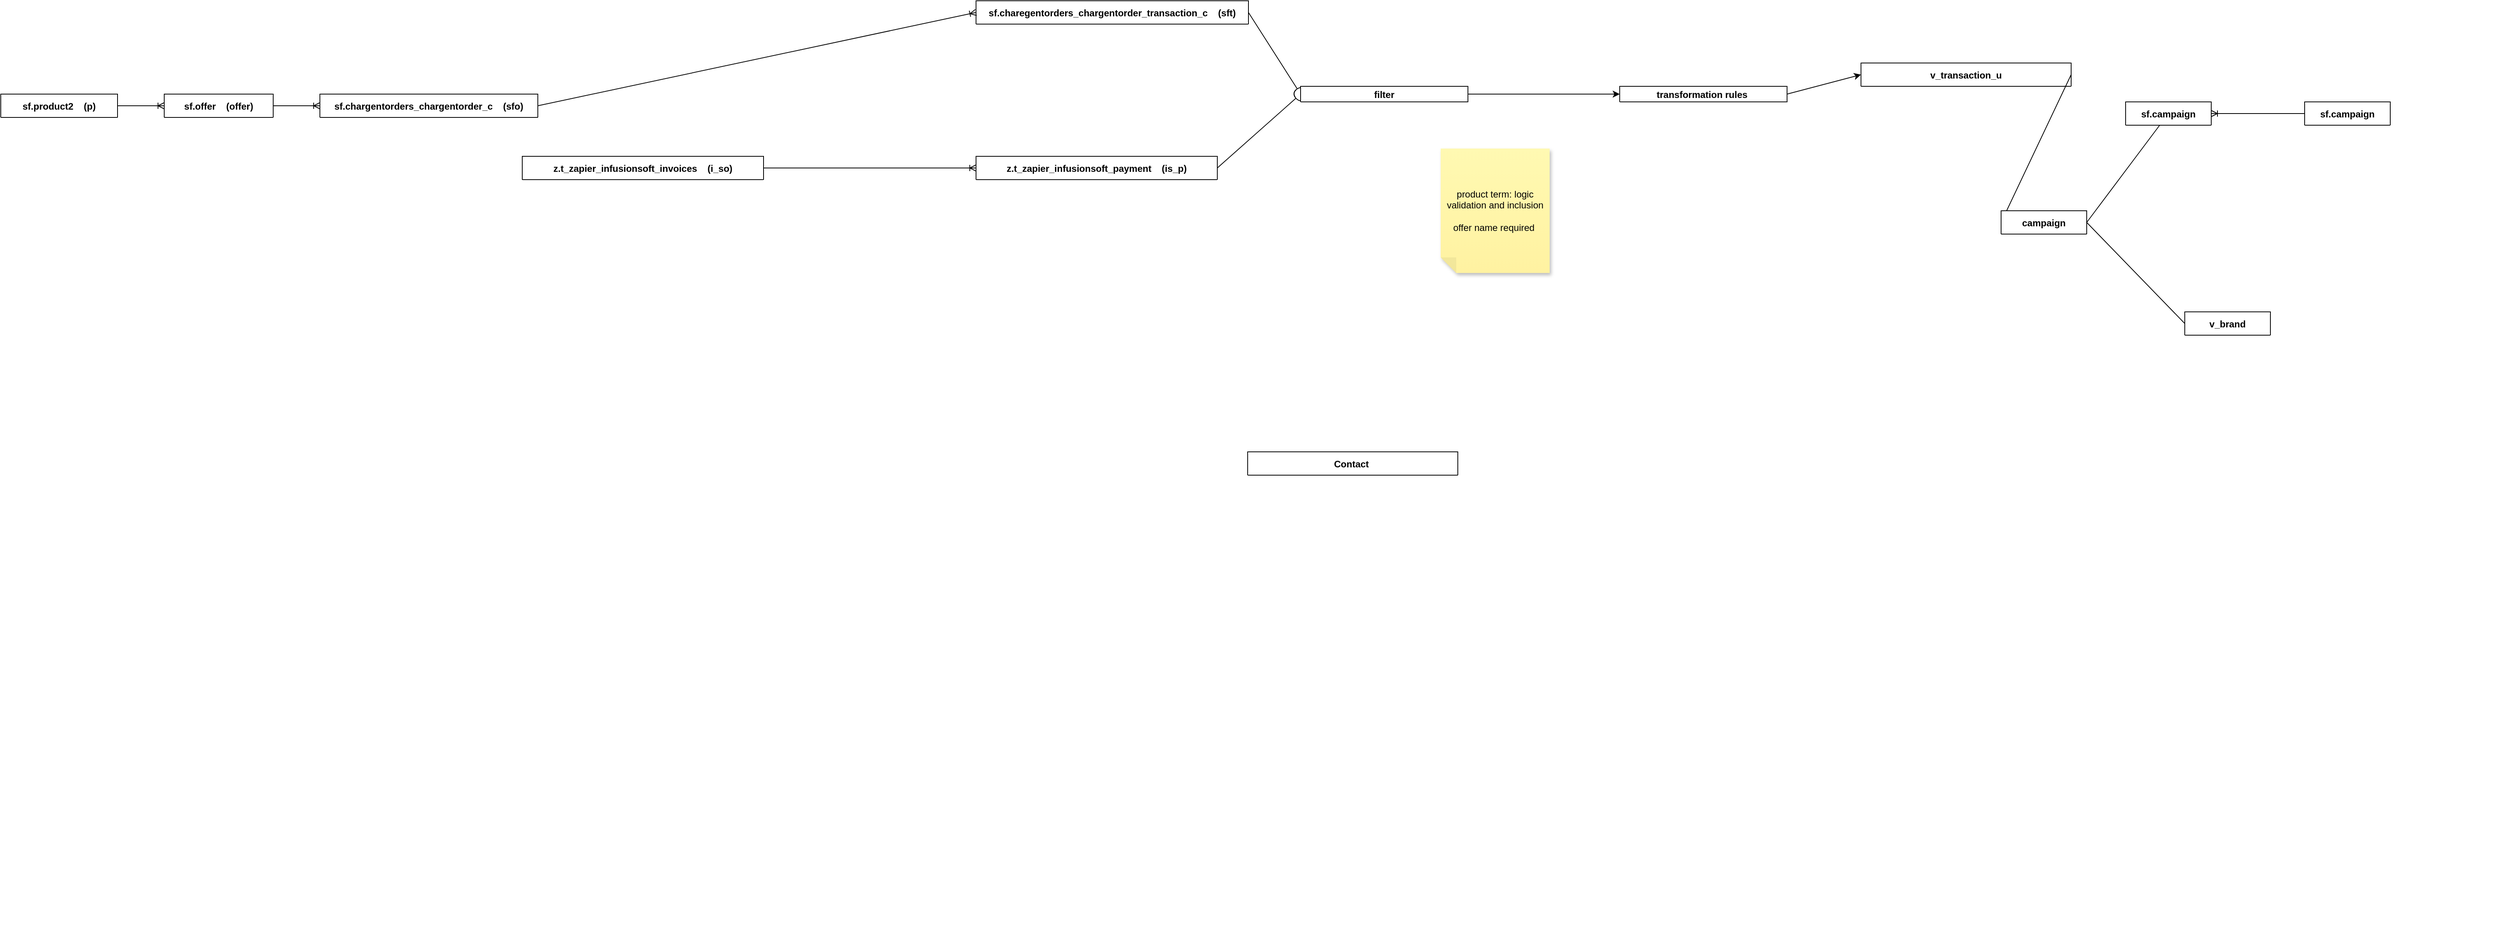 <mxfile version="20.8.10" type="device" pages="2"><diagram id="C5RBs43oDa-KdzZeNtuy" name="v_transaction_u"><mxGraphModel dx="3435" dy="1769" grid="1" gridSize="10" guides="1" tooltips="1" connect="1" arrows="1" fold="1" page="1" pageScale="1" pageWidth="827" pageHeight="1169" math="0" shadow="0"><root><mxCell id="WIyWlLk6GJQsqaUBKTNV-0"/><object label="note" id="WIyWlLk6GJQsqaUBKTNV-1"><mxCell parent="WIyWlLk6GJQsqaUBKTNV-0"/></object><mxCell id="FvAVVc_IpC30bdO0bu64-191" value="" style="group" parent="WIyWlLk6GJQsqaUBKTNV-1" vertex="1" connectable="0"><mxGeometry x="-850" y="-490" width="1900" height="1190" as="geometry"/></mxCell><mxCell id="90rQkMt8liHZ1kx79JU4-0" value="v_transaction_u" style="shape=table;startSize=30;container=1;collapsible=1;childLayout=tableLayout;fixedRows=0;rowLines=1;fontStyle=1;align=center;resizeLast=1;fontFamily=Helvetica;fontSize=12;fontColor=default;fillColor=none;gradientColor=none;movable=1;resizable=1;rotatable=1;deletable=1;editable=1;connectable=1;left=0;right=0;" parent="FvAVVc_IpC30bdO0bu64-191" vertex="1" collapsed="1"><mxGeometry x="1470" y="80" width="270" height="30" as="geometry"><mxRectangle x="1300" y="110" width="330" height="750" as="alternateBounds"/></mxGeometry></mxCell><mxCell id="90rQkMt8liHZ1kx79JU4-10" value="" style="shape=tableRow;horizontal=0;startSize=0;swimlaneHead=0;swimlaneBody=0;fillColor=none;collapsible=0;dropTarget=0;points=[[0,0.5],[1,0.5]];portConstraint=eastwest;top=0;left=0;right=0;bottom=0;fontFamily=Helvetica;fontSize=12;fontColor=default;" parent="90rQkMt8liHZ1kx79JU4-0" vertex="1"><mxGeometry y="30" width="330" height="30" as="geometry"/></mxCell><mxCell id="90rQkMt8liHZ1kx79JU4-11" value="PK" style="shape=partialRectangle;connectable=0;fillColor=none;top=0;left=0;bottom=0;right=0;editable=1;overflow=hidden;fontFamily=Helvetica;fontSize=12;fontColor=default;fontStyle=1" parent="90rQkMt8liHZ1kx79JU4-10" vertex="1"><mxGeometry width="30" height="30" as="geometry"><mxRectangle width="30" height="30" as="alternateBounds"/></mxGeometry></mxCell><mxCell id="90rQkMt8liHZ1kx79JU4-12" value="transaction_id" style="shape=partialRectangle;connectable=0;fillColor=none;top=0;left=0;bottom=0;right=0;align=left;spacingLeft=6;overflow=hidden;fontFamily=Helvetica;fontSize=12;fontColor=default;fontStyle=1" parent="90rQkMt8liHZ1kx79JU4-10" vertex="1"><mxGeometry x="30" width="300" height="30" as="geometry"><mxRectangle width="300" height="30" as="alternateBounds"/></mxGeometry></mxCell><mxCell id="90rQkMt8liHZ1kx79JU4-1" value="" style="shape=tableRow;horizontal=0;startSize=0;swimlaneHead=0;swimlaneBody=0;fillColor=none;collapsible=0;dropTarget=0;points=[[0,0.5],[1,0.5]];portConstraint=eastwest;top=0;left=0;right=0;bottom=1;fontFamily=Helvetica;fontSize=12;fontColor=default;" parent="90rQkMt8liHZ1kx79JU4-0" vertex="1"><mxGeometry y="60" width="330" height="30" as="geometry"/></mxCell><mxCell id="90rQkMt8liHZ1kx79JU4-2" value="FK" style="shape=partialRectangle;connectable=0;fillColor=none;top=0;left=0;bottom=0;right=0;fontStyle=0;overflow=hidden;fontFamily=Helvetica;fontSize=12;fontColor=default;" parent="90rQkMt8liHZ1kx79JU4-1" vertex="1"><mxGeometry width="30" height="30" as="geometry"><mxRectangle width="30" height="30" as="alternateBounds"/></mxGeometry></mxCell><mxCell id="90rQkMt8liHZ1kx79JU4-3" value="chargent_transaction_id" style="shape=partialRectangle;connectable=0;fillColor=#fff2cc;top=0;left=0;bottom=0;right=0;align=left;spacingLeft=6;fontStyle=5;overflow=hidden;fontFamily=Helvetica;fontSize=12;strokeColor=#d6b656;" parent="90rQkMt8liHZ1kx79JU4-1" vertex="1"><mxGeometry x="30" width="300" height="30" as="geometry"><mxRectangle width="300" height="30" as="alternateBounds"/></mxGeometry></mxCell><mxCell id="90rQkMt8liHZ1kx79JU4-4" value="" style="shape=tableRow;horizontal=0;startSize=0;swimlaneHead=0;swimlaneBody=0;fillColor=none;collapsible=0;dropTarget=0;points=[[0,0.5],[1,0.5]];portConstraint=eastwest;top=0;left=0;right=0;bottom=0;fontFamily=Helvetica;fontSize=12;fontColor=default;" parent="90rQkMt8liHZ1kx79JU4-0" vertex="1"><mxGeometry y="90" width="330" height="30" as="geometry"/></mxCell><mxCell id="90rQkMt8liHZ1kx79JU4-5" value="FK" style="shape=partialRectangle;connectable=0;fillColor=none;top=0;left=0;bottom=0;right=0;editable=1;overflow=hidden;fontFamily=Helvetica;fontSize=12;fontColor=default;" parent="90rQkMt8liHZ1kx79JU4-4" vertex="1"><mxGeometry width="30" height="30" as="geometry"><mxRectangle width="30" height="30" as="alternateBounds"/></mxGeometry></mxCell><mxCell id="90rQkMt8liHZ1kx79JU4-6" value="t_gateway_id" style="shape=partialRectangle;connectable=0;fillColor=#fff2cc;top=0;left=0;bottom=0;right=0;align=left;spacingLeft=6;overflow=hidden;fontFamily=Helvetica;fontSize=12;fontColor=default;strokeColor=#d6b656;" parent="90rQkMt8liHZ1kx79JU4-4" vertex="1"><mxGeometry x="30" width="300" height="30" as="geometry"><mxRectangle width="300" height="30" as="alternateBounds"/></mxGeometry></mxCell><mxCell id="90rQkMt8liHZ1kx79JU4-7" value="" style="shape=tableRow;horizontal=0;startSize=0;swimlaneHead=0;swimlaneBody=0;fillColor=none;collapsible=0;dropTarget=0;points=[[0,0.5],[1,0.5]];portConstraint=eastwest;top=0;left=0;right=0;bottom=0;fontFamily=Helvetica;fontSize=12;fontColor=default;" parent="90rQkMt8liHZ1kx79JU4-0" vertex="1"><mxGeometry y="120" width="330" height="30" as="geometry"/></mxCell><mxCell id="90rQkMt8liHZ1kx79JU4-8" value="" style="shape=partialRectangle;connectable=0;fillColor=none;top=0;left=0;bottom=0;right=0;editable=1;overflow=hidden;fontFamily=Helvetica;fontSize=12;fontColor=default;" parent="90rQkMt8liHZ1kx79JU4-7" vertex="1"><mxGeometry width="30" height="30" as="geometry"><mxRectangle width="30" height="30" as="alternateBounds"/></mxGeometry></mxCell><mxCell id="90rQkMt8liHZ1kx79JU4-9" value="created_date" style="shape=partialRectangle;connectable=0;fillColor=none;top=0;left=0;bottom=0;right=0;align=left;spacingLeft=6;overflow=hidden;fontFamily=Helvetica;fontSize=12;fontColor=default;" parent="90rQkMt8liHZ1kx79JU4-7" vertex="1"><mxGeometry x="30" width="300" height="30" as="geometry"><mxRectangle width="300" height="30" as="alternateBounds"/></mxGeometry></mxCell><mxCell id="90rQkMt8liHZ1kx79JU4-16" value="" style="shape=tableRow;horizontal=0;startSize=0;swimlaneHead=0;swimlaneBody=0;fillColor=none;collapsible=0;dropTarget=0;points=[[0,0.5],[1,0.5]];portConstraint=eastwest;top=0;left=0;right=0;bottom=0;fontFamily=Helvetica;fontSize=12;fontColor=default;" parent="90rQkMt8liHZ1kx79JU4-0" vertex="1"><mxGeometry y="150" width="330" height="30" as="geometry"/></mxCell><mxCell id="90rQkMt8liHZ1kx79JU4-17" value="" style="shape=partialRectangle;connectable=0;fillColor=none;top=0;left=0;bottom=0;right=0;editable=1;overflow=hidden;fontFamily=Helvetica;fontSize=12;fontColor=default;" parent="90rQkMt8liHZ1kx79JU4-16" vertex="1"><mxGeometry width="30" height="30" as="geometry"><mxRectangle width="30" height="30" as="alternateBounds"/></mxGeometry></mxCell><mxCell id="90rQkMt8liHZ1kx79JU4-18" value="email" style="shape=partialRectangle;connectable=0;fillColor=none;top=0;left=0;bottom=0;right=0;align=left;spacingLeft=6;overflow=hidden;fontFamily=Helvetica;fontSize=12;fontColor=default;" parent="90rQkMt8liHZ1kx79JU4-16" vertex="1"><mxGeometry x="30" width="300" height="30" as="geometry"><mxRectangle width="300" height="30" as="alternateBounds"/></mxGeometry></mxCell><mxCell id="kaDsbgJHb8dsb5nRH7Ra-21" value="" style="shape=tableRow;horizontal=0;startSize=0;swimlaneHead=0;swimlaneBody=0;fillColor=none;collapsible=0;dropTarget=0;points=[[0,0.5],[1,0.5]];portConstraint=eastwest;top=0;left=0;right=0;bottom=0;fontFamily=Helvetica;fontSize=12;fontColor=default;" parent="90rQkMt8liHZ1kx79JU4-0" vertex="1"><mxGeometry y="180" width="330" height="30" as="geometry"/></mxCell><mxCell id="kaDsbgJHb8dsb5nRH7Ra-22" value="" style="shape=partialRectangle;connectable=0;fillColor=none;top=0;left=0;bottom=0;right=0;editable=1;overflow=hidden;fontFamily=Helvetica;fontSize=12;fontColor=default;" parent="kaDsbgJHb8dsb5nRH7Ra-21" vertex="1"><mxGeometry width="30" height="30" as="geometry"><mxRectangle width="30" height="30" as="alternateBounds"/></mxGeometry></mxCell><mxCell id="kaDsbgJHb8dsb5nRH7Ra-23" value="amount" style="shape=partialRectangle;connectable=0;fillColor=none;top=0;left=0;bottom=0;right=0;align=left;spacingLeft=6;overflow=hidden;fontFamily=Helvetica;fontSize=12;fontColor=default;" parent="kaDsbgJHb8dsb5nRH7Ra-21" vertex="1"><mxGeometry x="30" width="300" height="30" as="geometry"><mxRectangle width="300" height="30" as="alternateBounds"/></mxGeometry></mxCell><mxCell id="90rQkMt8liHZ1kx79JU4-19" value="" style="shape=tableRow;horizontal=0;startSize=0;swimlaneHead=0;swimlaneBody=0;fillColor=none;collapsible=0;dropTarget=0;points=[[0,0.5],[1,0.5]];portConstraint=eastwest;top=0;left=0;right=0;bottom=0;fontFamily=Helvetica;fontSize=12;fontColor=default;" parent="90rQkMt8liHZ1kx79JU4-0" vertex="1"><mxGeometry y="210" width="330" height="30" as="geometry"/></mxCell><mxCell id="90rQkMt8liHZ1kx79JU4-20" value="FK" style="shape=partialRectangle;connectable=0;fillColor=none;top=0;left=0;bottom=0;right=0;editable=1;overflow=hidden;fontFamily=Helvetica;fontSize=12;fontColor=default;" parent="90rQkMt8liHZ1kx79JU4-19" vertex="1"><mxGeometry width="30" height="30" as="geometry"><mxRectangle width="30" height="30" as="alternateBounds"/></mxGeometry></mxCell><mxCell id="90rQkMt8liHZ1kx79JU4-21" value="order_id" style="shape=partialRectangle;connectable=0;fillColor=none;top=0;left=0;bottom=0;right=0;align=left;spacingLeft=6;overflow=hidden;fontFamily=Helvetica;fontSize=12;fontColor=default;" parent="90rQkMt8liHZ1kx79JU4-19" vertex="1"><mxGeometry x="30" width="300" height="30" as="geometry"><mxRectangle width="300" height="30" as="alternateBounds"/></mxGeometry></mxCell><mxCell id="kaDsbgJHb8dsb5nRH7Ra-7" value="" style="shape=tableRow;horizontal=0;startSize=0;swimlaneHead=0;swimlaneBody=0;fillColor=none;collapsible=0;dropTarget=0;points=[[0,0.5],[1,0.5]];portConstraint=eastwest;top=0;left=0;right=0;bottom=0;fontFamily=Helvetica;fontSize=12;fontColor=default;" parent="90rQkMt8liHZ1kx79JU4-0" vertex="1"><mxGeometry y="240" width="330" height="30" as="geometry"/></mxCell><mxCell id="kaDsbgJHb8dsb5nRH7Ra-8" value="" style="shape=partialRectangle;connectable=0;fillColor=none;top=0;left=0;bottom=0;right=0;editable=1;overflow=hidden;fontFamily=Helvetica;fontSize=12;fontColor=default;" parent="kaDsbgJHb8dsb5nRH7Ra-7" vertex="1"><mxGeometry width="30" height="30" as="geometry"><mxRectangle width="30" height="30" as="alternateBounds"/></mxGeometry></mxCell><mxCell id="kaDsbgJHb8dsb5nRH7Ra-9" value="p_order_id" style="shape=partialRectangle;connectable=0;fillColor=#fff2cc;top=0;left=0;bottom=0;right=0;align=left;spacingLeft=6;overflow=hidden;fontFamily=Helvetica;fontSize=12;fontColor=default;strokeColor=#d6b656;" parent="kaDsbgJHb8dsb5nRH7Ra-7" vertex="1"><mxGeometry x="30" width="300" height="30" as="geometry"><mxRectangle width="300" height="30" as="alternateBounds"/></mxGeometry></mxCell><mxCell id="kaDsbgJHb8dsb5nRH7Ra-4" value="" style="shape=tableRow;horizontal=0;startSize=0;swimlaneHead=0;swimlaneBody=0;fillColor=none;collapsible=0;dropTarget=0;points=[[0,0.5],[1,0.5]];portConstraint=eastwest;top=0;left=0;right=0;bottom=0;fontFamily=Helvetica;fontSize=12;fontColor=default;" parent="90rQkMt8liHZ1kx79JU4-0" vertex="1"><mxGeometry y="270" width="330" height="30" as="geometry"/></mxCell><mxCell id="kaDsbgJHb8dsb5nRH7Ra-5" value="FK" style="shape=partialRectangle;connectable=0;fillColor=none;top=0;left=0;bottom=0;right=0;editable=1;overflow=hidden;fontFamily=Helvetica;fontSize=12;fontColor=default;" parent="kaDsbgJHb8dsb5nRH7Ra-4" vertex="1"><mxGeometry width="30" height="30" as="geometry"><mxRectangle width="30" height="30" as="alternateBounds"/></mxGeometry></mxCell><mxCell id="kaDsbgJHb8dsb5nRH7Ra-6" value="opportunity_id" style="shape=partialRectangle;connectable=0;fillColor=#fff2cc;top=0;left=0;bottom=0;right=0;align=left;spacingLeft=6;overflow=hidden;fontFamily=Helvetica;fontSize=12;fontColor=default;strokeColor=#d6b656;" parent="kaDsbgJHb8dsb5nRH7Ra-4" vertex="1"><mxGeometry x="30" width="300" height="30" as="geometry"><mxRectangle width="300" height="30" as="alternateBounds"/></mxGeometry></mxCell><mxCell id="SE3Ymygoum2IoYSL9GX9-540" value="" style="shape=tableRow;horizontal=0;startSize=0;swimlaneHead=0;swimlaneBody=0;fillColor=none;collapsible=0;dropTarget=0;points=[[0,0.5],[1,0.5]];portConstraint=eastwest;top=0;left=0;right=0;bottom=0;fontFamily=Helvetica;fontSize=12;fontColor=default;" parent="90rQkMt8liHZ1kx79JU4-0" vertex="1"><mxGeometry y="300" width="330" height="30" as="geometry"/></mxCell><mxCell id="SE3Ymygoum2IoYSL9GX9-541" value="FK" style="shape=partialRectangle;connectable=0;fillColor=none;top=0;left=0;bottom=0;right=0;editable=1;overflow=hidden;fontFamily=Helvetica;fontSize=12;fontColor=default;" parent="SE3Ymygoum2IoYSL9GX9-540" vertex="1"><mxGeometry width="30" height="30" as="geometry"><mxRectangle width="30" height="30" as="alternateBounds"/></mxGeometry></mxCell><mxCell id="SE3Ymygoum2IoYSL9GX9-542" value="effort_id" style="shape=partialRectangle;connectable=0;fillColor=none;top=0;left=0;bottom=0;right=0;align=left;spacingLeft=6;overflow=hidden;fontFamily=Helvetica;fontSize=12;fontColor=default;" parent="SE3Ymygoum2IoYSL9GX9-540" vertex="1"><mxGeometry x="30" width="300" height="30" as="geometry"><mxRectangle width="300" height="30" as="alternateBounds"/></mxGeometry></mxCell><mxCell id="90rQkMt8liHZ1kx79JU4-62" value="" style="shape=tableRow;horizontal=0;startSize=0;swimlaneHead=0;swimlaneBody=0;fillColor=none;collapsible=0;dropTarget=0;points=[[0,0.5],[1,0.5]];portConstraint=eastwest;top=0;left=0;right=0;bottom=0;fontFamily=Helvetica;fontSize=12;fontColor=default;" parent="90rQkMt8liHZ1kx79JU4-0" vertex="1"><mxGeometry y="330" width="330" height="30" as="geometry"/></mxCell><mxCell id="90rQkMt8liHZ1kx79JU4-63" value="" style="shape=partialRectangle;connectable=0;fillColor=none;top=0;left=0;bottom=0;right=0;editable=1;overflow=hidden;fontFamily=Helvetica;fontSize=12;fontColor=default;" parent="90rQkMt8liHZ1kx79JU4-62" vertex="1"><mxGeometry width="30" height="30" as="geometry"><mxRectangle width="30" height="30" as="alternateBounds"/></mxGeometry></mxCell><mxCell id="90rQkMt8liHZ1kx79JU4-64" value="order_created_date" style="shape=partialRectangle;connectable=0;fillColor=none;top=0;left=0;bottom=0;right=0;align=left;spacingLeft=6;overflow=hidden;fontFamily=Helvetica;fontSize=12;fontColor=default;" parent="90rQkMt8liHZ1kx79JU4-62" vertex="1"><mxGeometry x="30" width="300" height="30" as="geometry"><mxRectangle width="300" height="30" as="alternateBounds"/></mxGeometry></mxCell><mxCell id="kaDsbgJHb8dsb5nRH7Ra-1" value="" style="shape=tableRow;horizontal=0;startSize=0;swimlaneHead=0;swimlaneBody=0;fillColor=none;collapsible=0;dropTarget=0;points=[[0,0.5],[1,0.5]];portConstraint=eastwest;top=0;left=0;right=0;bottom=0;fontFamily=Helvetica;fontSize=12;fontColor=default;" parent="90rQkMt8liHZ1kx79JU4-0" vertex="1"><mxGeometry y="360" width="330" height="30" as="geometry"/></mxCell><mxCell id="kaDsbgJHb8dsb5nRH7Ra-2" value="" style="shape=partialRectangle;connectable=0;fillColor=none;top=0;left=0;bottom=0;right=0;editable=1;overflow=hidden;fontFamily=Helvetica;fontSize=12;fontColor=default;" parent="kaDsbgJHb8dsb5nRH7Ra-1" vertex="1"><mxGeometry width="30" height="30" as="geometry"><mxRectangle width="30" height="30" as="alternateBounds"/></mxGeometry></mxCell><mxCell id="kaDsbgJHb8dsb5nRH7Ra-3" value="order_pay_end_date" style="shape=partialRectangle;connectable=0;fillColor=#fff2cc;top=0;left=0;bottom=0;right=0;align=left;spacingLeft=6;overflow=hidden;fontFamily=Helvetica;fontSize=12;fontColor=default;strokeColor=#d6b656;" parent="kaDsbgJHb8dsb5nRH7Ra-1" vertex="1"><mxGeometry x="30" width="300" height="30" as="geometry"><mxRectangle width="300" height="30" as="alternateBounds"/></mxGeometry></mxCell><mxCell id="90rQkMt8liHZ1kx79JU4-65" value="" style="shape=tableRow;horizontal=0;startSize=0;swimlaneHead=0;swimlaneBody=0;fillColor=none;collapsible=0;dropTarget=0;points=[[0,0.5],[1,0.5]];portConstraint=eastwest;top=0;left=0;right=0;bottom=0;fontFamily=Helvetica;fontSize=12;fontColor=default;" parent="90rQkMt8liHZ1kx79JU4-0" vertex="1"><mxGeometry y="390" width="330" height="30" as="geometry"/></mxCell><mxCell id="90rQkMt8liHZ1kx79JU4-66" value="" style="shape=partialRectangle;connectable=0;fillColor=none;top=0;left=0;bottom=0;right=0;editable=1;overflow=hidden;fontFamily=Helvetica;fontSize=12;fontColor=default;" parent="90rQkMt8liHZ1kx79JU4-65" vertex="1"><mxGeometry width="30" height="30" as="geometry"><mxRectangle width="30" height="30" as="alternateBounds"/></mxGeometry></mxCell><mxCell id="90rQkMt8liHZ1kx79JU4-67" value="order_total" style="shape=partialRectangle;connectable=0;fillColor=none;top=0;left=0;bottom=0;right=0;align=left;spacingLeft=6;overflow=hidden;fontFamily=Helvetica;fontSize=12;fontColor=default;" parent="90rQkMt8liHZ1kx79JU4-65" vertex="1"><mxGeometry x="30" width="300" height="30" as="geometry"><mxRectangle width="300" height="30" as="alternateBounds"/></mxGeometry></mxCell><mxCell id="SE3Ymygoum2IoYSL9GX9-575" value="" style="shape=tableRow;horizontal=0;startSize=0;swimlaneHead=0;swimlaneBody=0;fillColor=none;collapsible=0;dropTarget=0;points=[[0,0.5],[1,0.5]];portConstraint=eastwest;top=0;left=0;right=0;bottom=0;fontFamily=Helvetica;fontSize=12;fontColor=default;" parent="90rQkMt8liHZ1kx79JU4-0" vertex="1"><mxGeometry y="420" width="330" height="30" as="geometry"/></mxCell><mxCell id="SE3Ymygoum2IoYSL9GX9-576" value="" style="shape=partialRectangle;connectable=0;fillColor=none;top=0;left=0;bottom=0;right=0;editable=1;overflow=hidden;fontFamily=Helvetica;fontSize=12;fontColor=default;" parent="SE3Ymygoum2IoYSL9GX9-575" vertex="1"><mxGeometry width="30" height="30" as="geometry"><mxRectangle width="30" height="30" as="alternateBounds"/></mxGeometry></mxCell><mxCell id="SE3Ymygoum2IoYSL9GX9-577" value="product_nm" style="shape=partialRectangle;connectable=0;fillColor=#fff2cc;top=0;left=0;bottom=0;right=0;align=left;spacingLeft=6;overflow=hidden;fontFamily=Helvetica;fontSize=12;fontColor=default;strokeColor=#d6b656;" parent="SE3Ymygoum2IoYSL9GX9-575" vertex="1"><mxGeometry x="30" width="300" height="30" as="geometry"><mxRectangle width="300" height="30" as="alternateBounds"/></mxGeometry></mxCell><mxCell id="FvAVVc_IpC30bdO0bu64-8" style="shape=tableRow;horizontal=0;startSize=0;swimlaneHead=0;swimlaneBody=0;fillColor=none;collapsible=0;dropTarget=0;points=[[0,0.5],[1,0.5]];portConstraint=eastwest;top=0;left=0;right=0;bottom=0;fontFamily=Helvetica;fontSize=12;fontColor=default;" parent="90rQkMt8liHZ1kx79JU4-0" vertex="1"><mxGeometry y="450" width="330" height="30" as="geometry"/></mxCell><mxCell id="FvAVVc_IpC30bdO0bu64-9" style="shape=partialRectangle;connectable=0;fillColor=none;top=0;left=0;bottom=0;right=0;editable=1;overflow=hidden;fontFamily=Helvetica;fontSize=12;fontColor=default;" parent="FvAVVc_IpC30bdO0bu64-8" vertex="1"><mxGeometry width="30" height="30" as="geometry"><mxRectangle width="30" height="30" as="alternateBounds"/></mxGeometry></mxCell><mxCell id="FvAVVc_IpC30bdO0bu64-10" value="product_code" style="shape=partialRectangle;connectable=0;fillColor=#fff2cc;top=0;left=0;bottom=0;right=0;align=left;spacingLeft=6;overflow=hidden;fontFamily=Helvetica;fontSize=12;fontColor=default;strokeColor=#d6b656;" parent="FvAVVc_IpC30bdO0bu64-8" vertex="1"><mxGeometry x="30" width="300" height="30" as="geometry"><mxRectangle width="300" height="30" as="alternateBounds"/></mxGeometry></mxCell><mxCell id="SE3Ymygoum2IoYSL9GX9-578" value="" style="shape=tableRow;horizontal=0;startSize=0;swimlaneHead=0;swimlaneBody=0;fillColor=none;collapsible=0;dropTarget=0;points=[[0,0.5],[1,0.5]];portConstraint=eastwest;top=0;left=0;right=0;bottom=0;fontFamily=Helvetica;fontSize=12;fontColor=default;" parent="90rQkMt8liHZ1kx79JU4-0" vertex="1"><mxGeometry y="480" width="330" height="30" as="geometry"/></mxCell><mxCell id="SE3Ymygoum2IoYSL9GX9-579" value="" style="shape=partialRectangle;connectable=0;fillColor=none;top=0;left=0;bottom=0;right=0;editable=1;overflow=hidden;fontFamily=Helvetica;fontSize=12;fontColor=default;" parent="SE3Ymygoum2IoYSL9GX9-578" vertex="1"><mxGeometry width="30" height="30" as="geometry"><mxRectangle width="30" height="30" as="alternateBounds"/></mxGeometry></mxCell><mxCell id="SE3Ymygoum2IoYSL9GX9-580" value="product_group" style="shape=partialRectangle;connectable=0;fillColor=#fff2cc;top=0;left=0;bottom=0;right=0;align=left;spacingLeft=6;overflow=hidden;fontFamily=Helvetica;fontSize=12;fontColor=default;strokeColor=#d6b656;" parent="SE3Ymygoum2IoYSL9GX9-578" vertex="1"><mxGeometry x="30" width="300" height="30" as="geometry"><mxRectangle width="300" height="30" as="alternateBounds"/></mxGeometry></mxCell><mxCell id="SE3Ymygoum2IoYSL9GX9-581" value="" style="shape=tableRow;horizontal=0;startSize=0;swimlaneHead=0;swimlaneBody=0;fillColor=none;collapsible=0;dropTarget=0;points=[[0,0.5],[1,0.5]];portConstraint=eastwest;top=0;left=0;right=0;bottom=0;fontFamily=Helvetica;fontSize=12;fontColor=default;" parent="90rQkMt8liHZ1kx79JU4-0" vertex="1"><mxGeometry y="510" width="330" height="30" as="geometry"/></mxCell><mxCell id="SE3Ymygoum2IoYSL9GX9-582" value="" style="shape=partialRectangle;connectable=0;fillColor=none;top=0;left=0;bottom=0;right=0;editable=1;overflow=hidden;fontFamily=Helvetica;fontSize=12;fontColor=default;" parent="SE3Ymygoum2IoYSL9GX9-581" vertex="1"><mxGeometry width="30" height="30" as="geometry"><mxRectangle width="30" height="30" as="alternateBounds"/></mxGeometry></mxCell><mxCell id="SE3Ymygoum2IoYSL9GX9-583" value="guru" style="shape=partialRectangle;connectable=0;fillColor=#fff2cc;top=0;left=0;bottom=0;right=0;align=left;spacingLeft=6;overflow=hidden;fontFamily=Helvetica;fontSize=12;fontColor=default;strokeColor=#d6b656;" parent="SE3Ymygoum2IoYSL9GX9-581" vertex="1"><mxGeometry x="30" width="300" height="30" as="geometry"><mxRectangle width="300" height="30" as="alternateBounds"/></mxGeometry></mxCell><mxCell id="90rQkMt8liHZ1kx79JU4-22" value="" style="shape=tableRow;horizontal=0;startSize=0;swimlaneHead=0;swimlaneBody=0;fillColor=none;collapsible=0;dropTarget=0;points=[[0,0.5],[1,0.5]];portConstraint=eastwest;top=0;left=0;right=0;bottom=0;fontFamily=Helvetica;fontSize=12;fontColor=default;" parent="90rQkMt8liHZ1kx79JU4-0" vertex="1"><mxGeometry y="540" width="330" height="30" as="geometry"/></mxCell><mxCell id="90rQkMt8liHZ1kx79JU4-23" value="" style="shape=partialRectangle;connectable=0;fillColor=none;top=0;left=0;bottom=0;right=0;editable=1;overflow=hidden;fontFamily=Helvetica;fontSize=12;fontColor=default;" parent="90rQkMt8liHZ1kx79JU4-22" vertex="1"><mxGeometry width="30" height="30" as="geometry"><mxRectangle width="30" height="30" as="alternateBounds"/></mxGeometry></mxCell><mxCell id="90rQkMt8liHZ1kx79JU4-24" value="gateway_id" style="shape=partialRectangle;connectable=0;fillColor=#fff2cc;top=0;left=0;bottom=0;right=0;align=left;spacingLeft=6;overflow=hidden;fontFamily=Helvetica;fontSize=12;fontColor=default;strokeColor=#d6b656;" parent="90rQkMt8liHZ1kx79JU4-22" vertex="1"><mxGeometry x="30" width="300" height="30" as="geometry"><mxRectangle width="300" height="30" as="alternateBounds"/></mxGeometry></mxCell><mxCell id="kaDsbgJHb8dsb5nRH7Ra-10" value="" style="shape=tableRow;horizontal=0;startSize=0;swimlaneHead=0;swimlaneBody=0;fillColor=none;collapsible=0;dropTarget=0;points=[[0,0.5],[1,0.5]];portConstraint=eastwest;top=0;left=0;right=0;bottom=0;fontFamily=Helvetica;fontSize=12;fontColor=default;" parent="90rQkMt8liHZ1kx79JU4-0" vertex="1"><mxGeometry y="570" width="330" height="30" as="geometry"/></mxCell><mxCell id="kaDsbgJHb8dsb5nRH7Ra-11" value="" style="shape=partialRectangle;connectable=0;fillColor=none;top=0;left=0;bottom=0;right=0;editable=1;overflow=hidden;fontFamily=Helvetica;fontSize=12;fontColor=default;" parent="kaDsbgJHb8dsb5nRH7Ra-10" vertex="1"><mxGeometry width="30" height="30" as="geometry"><mxRectangle width="30" height="30" as="alternateBounds"/></mxGeometry></mxCell><mxCell id="kaDsbgJHb8dsb5nRH7Ra-12" value="order_pay_frequency " style="shape=partialRectangle;connectable=0;fillColor=none;top=0;left=0;bottom=0;right=0;align=left;spacingLeft=6;overflow=hidden;fontFamily=Helvetica;fontSize=12;fontColor=default;" parent="kaDsbgJHb8dsb5nRH7Ra-10" vertex="1"><mxGeometry x="30" width="300" height="30" as="geometry"><mxRectangle width="300" height="30" as="alternateBounds"/></mxGeometry></mxCell><mxCell id="90rQkMt8liHZ1kx79JU4-25" value="" style="shape=tableRow;horizontal=0;startSize=0;swimlaneHead=0;swimlaneBody=0;fillColor=none;collapsible=0;dropTarget=0;points=[[0,0.5],[1,0.5]];portConstraint=eastwest;top=0;left=0;right=0;bottom=0;fontFamily=Helvetica;fontSize=12;fontColor=default;" parent="90rQkMt8liHZ1kx79JU4-0" vertex="1"><mxGeometry y="600" width="330" height="30" as="geometry"/></mxCell><mxCell id="90rQkMt8liHZ1kx79JU4-26" value="" style="shape=partialRectangle;connectable=0;fillColor=none;top=0;left=0;bottom=0;right=0;editable=1;overflow=hidden;fontFamily=Helvetica;fontSize=12;fontColor=default;" parent="90rQkMt8liHZ1kx79JU4-25" vertex="1"><mxGeometry width="30" height="30" as="geometry"><mxRectangle width="30" height="30" as="alternateBounds"/></mxGeometry></mxCell><mxCell id="90rQkMt8liHZ1kx79JU4-27" value="type" style="shape=partialRectangle;connectable=0;fillColor=none;top=0;left=0;bottom=0;right=0;align=left;spacingLeft=6;overflow=hidden;fontFamily=Helvetica;fontSize=12;fontColor=default;" parent="90rQkMt8liHZ1kx79JU4-25" vertex="1"><mxGeometry x="30" width="300" height="30" as="geometry"><mxRectangle width="300" height="30" as="alternateBounds"/></mxGeometry></mxCell><mxCell id="90rQkMt8liHZ1kx79JU4-28" value="" style="shape=tableRow;horizontal=0;startSize=0;swimlaneHead=0;swimlaneBody=0;fillColor=none;collapsible=0;dropTarget=0;points=[[0,0.5],[1,0.5]];portConstraint=eastwest;top=0;left=0;right=0;bottom=0;fontFamily=Helvetica;fontSize=12;fontColor=default;" parent="90rQkMt8liHZ1kx79JU4-0" vertex="1"><mxGeometry y="630" width="330" height="30" as="geometry"/></mxCell><mxCell id="90rQkMt8liHZ1kx79JU4-29" value="" style="shape=partialRectangle;connectable=0;fillColor=none;top=0;left=0;bottom=0;right=0;editable=1;overflow=hidden;fontFamily=Helvetica;fontSize=12;fontColor=default;" parent="90rQkMt8liHZ1kx79JU4-28" vertex="1"><mxGeometry width="30" height="30" as="geometry"><mxRectangle width="30" height="30" as="alternateBounds"/></mxGeometry></mxCell><mxCell id="90rQkMt8liHZ1kx79JU4-30" value="response" style="shape=partialRectangle;connectable=0;fillColor=#fff2cc;top=0;left=0;bottom=0;right=0;align=left;spacingLeft=6;overflow=hidden;fontFamily=Helvetica;fontSize=12;fontColor=default;strokeColor=#d6b656;" parent="90rQkMt8liHZ1kx79JU4-28" vertex="1"><mxGeometry x="30" width="300" height="30" as="geometry"><mxRectangle width="300" height="30" as="alternateBounds"/></mxGeometry></mxCell><mxCell id="90rQkMt8liHZ1kx79JU4-31" value="" style="shape=tableRow;horizontal=0;startSize=0;swimlaneHead=0;swimlaneBody=0;fillColor=none;collapsible=0;dropTarget=0;points=[[0,0.5],[1,0.5]];portConstraint=eastwest;top=0;left=0;right=0;bottom=0;fontFamily=Helvetica;fontSize=12;fontColor=default;" parent="90rQkMt8liHZ1kx79JU4-0" vertex="1"><mxGeometry y="660" width="330" height="30" as="geometry"/></mxCell><mxCell id="90rQkMt8liHZ1kx79JU4-32" value="" style="shape=partialRectangle;connectable=0;fillColor=none;top=0;left=0;bottom=0;right=0;editable=1;overflow=hidden;fontFamily=Helvetica;fontSize=12;fontColor=default;" parent="90rQkMt8liHZ1kx79JU4-31" vertex="1"><mxGeometry width="30" height="30" as="geometry"><mxRectangle width="30" height="30" as="alternateBounds"/></mxGeometry></mxCell><mxCell id="90rQkMt8liHZ1kx79JU4-33" value="response_status" style="shape=partialRectangle;connectable=0;fillColor=#fff2cc;top=0;left=0;bottom=0;right=0;align=left;spacingLeft=6;overflow=hidden;fontFamily=Helvetica;fontSize=12;fontColor=default;strokeColor=#d6b656;" parent="90rQkMt8liHZ1kx79JU4-31" vertex="1"><mxGeometry x="30" width="300" height="30" as="geometry"><mxRectangle width="300" height="30" as="alternateBounds"/></mxGeometry></mxCell><mxCell id="90rQkMt8liHZ1kx79JU4-34" value="" style="shape=tableRow;horizontal=0;startSize=0;swimlaneHead=0;swimlaneBody=0;fillColor=none;collapsible=0;dropTarget=0;points=[[0,0.5],[1,0.5]];portConstraint=eastwest;top=0;left=0;right=0;bottom=0;fontFamily=Helvetica;fontSize=12;fontColor=default;" parent="90rQkMt8liHZ1kx79JU4-0" vertex="1"><mxGeometry y="690" width="330" height="30" as="geometry"/></mxCell><mxCell id="90rQkMt8liHZ1kx79JU4-35" value="" style="shape=partialRectangle;connectable=0;fillColor=none;top=0;left=0;bottom=0;right=0;editable=1;overflow=hidden;fontFamily=Helvetica;fontSize=12;fontColor=default;" parent="90rQkMt8liHZ1kx79JU4-34" vertex="1"><mxGeometry width="30" height="30" as="geometry"><mxRectangle width="30" height="30" as="alternateBounds"/></mxGeometry></mxCell><mxCell id="90rQkMt8liHZ1kx79JU4-36" value="order_status" style="shape=partialRectangle;connectable=0;fillColor=#fff2cc;top=0;left=0;bottom=0;right=0;align=left;spacingLeft=6;overflow=hidden;fontFamily=Helvetica;fontSize=12;strokeColor=#d6b656;" parent="90rQkMt8liHZ1kx79JU4-34" vertex="1"><mxGeometry x="30" width="300" height="30" as="geometry"><mxRectangle width="300" height="30" as="alternateBounds"/></mxGeometry></mxCell><mxCell id="SE3Ymygoum2IoYSL9GX9-75" value="" style="shape=tableRow;horizontal=0;startSize=0;swimlaneHead=0;swimlaneBody=0;fillColor=none;collapsible=0;dropTarget=0;points=[[0,0.5],[1,0.5]];portConstraint=eastwest;top=0;left=0;right=0;bottom=0;fontFamily=Helvetica;fontSize=12;fontColor=default;" parent="90rQkMt8liHZ1kx79JU4-0" vertex="1"><mxGeometry y="720" width="330" height="30" as="geometry"/></mxCell><mxCell id="SE3Ymygoum2IoYSL9GX9-76" value="" style="shape=partialRectangle;connectable=0;fillColor=none;top=0;left=0;bottom=0;right=0;editable=1;overflow=hidden;fontFamily=Helvetica;fontSize=12;fontColor=default;" parent="SE3Ymygoum2IoYSL9GX9-75" vertex="1"><mxGeometry width="30" height="30" as="geometry"><mxRectangle width="30" height="30" as="alternateBounds"/></mxGeometry></mxCell><mxCell id="SE3Ymygoum2IoYSL9GX9-77" value="crm" style="shape=partialRectangle;connectable=0;fillColor=none;top=0;left=0;bottom=0;right=0;align=left;spacingLeft=6;overflow=hidden;fontFamily=Helvetica;fontSize=12;fontColor=default;" parent="SE3Ymygoum2IoYSL9GX9-75" vertex="1"><mxGeometry x="30" width="300" height="30" as="geometry"><mxRectangle width="300" height="30" as="alternateBounds"/></mxGeometry></mxCell><mxCell id="cBqgnUxojVruedY-9szf-1" value="Contact " style="shape=table;startSize=30;container=1;collapsible=1;childLayout=tableLayout;fixedRows=0;rowLines=1;fontStyle=1;align=center;resizeLast=1;fontFamily=Helvetica;fontSize=12;fontColor=default;fillColor=none;gradientColor=none;movable=1;resizable=1;rotatable=1;deletable=1;editable=1;connectable=1;left=0;right=0;" parent="FvAVVc_IpC30bdO0bu64-191" vertex="1" collapsed="1"><mxGeometry x="682" y="580" width="270" height="30" as="geometry"><mxRectangle x="-780" y="540" width="330" height="450" as="alternateBounds"/></mxGeometry></mxCell><mxCell id="cBqgnUxojVruedY-9szf-2" value="" style="shape=tableRow;horizontal=0;startSize=0;swimlaneHead=0;swimlaneBody=0;fillColor=none;collapsible=0;dropTarget=0;points=[[0,0.5],[1,0.5]];portConstraint=eastwest;top=0;left=0;right=0;bottom=1;fontFamily=Helvetica;fontSize=12;fontColor=default;" parent="cBqgnUxojVruedY-9szf-1" vertex="1"><mxGeometry y="30" width="330" height="30" as="geometry"/></mxCell><mxCell id="cBqgnUxojVruedY-9szf-3" value="PK" style="shape=partialRectangle;connectable=0;fillColor=none;top=0;left=0;bottom=0;right=0;fontStyle=1;overflow=hidden;fontFamily=Helvetica;fontSize=12;fontColor=default;" parent="cBqgnUxojVruedY-9szf-2" vertex="1"><mxGeometry width="30" height="30" as="geometry"><mxRectangle width="30" height="30" as="alternateBounds"/></mxGeometry></mxCell><mxCell id="cBqgnUxojVruedY-9szf-4" value="id" style="shape=partialRectangle;connectable=0;fillColor=none;top=0;left=0;bottom=0;right=0;align=left;spacingLeft=6;fontStyle=5;overflow=hidden;fontFamily=Helvetica;fontSize=12;fontColor=default;" parent="cBqgnUxojVruedY-9szf-2" vertex="1"><mxGeometry x="30" width="300" height="30" as="geometry"><mxRectangle width="300" height="30" as="alternateBounds"/></mxGeometry></mxCell><mxCell id="cBqgnUxojVruedY-9szf-5" value="" style="shape=tableRow;horizontal=0;startSize=0;swimlaneHead=0;swimlaneBody=0;fillColor=none;collapsible=0;dropTarget=0;points=[[0,0.5],[1,0.5]];portConstraint=eastwest;top=0;left=0;right=0;bottom=0;fontFamily=Helvetica;fontSize=12;fontColor=default;" parent="cBqgnUxojVruedY-9szf-1" vertex="1"><mxGeometry y="60" width="330" height="30" as="geometry"/></mxCell><mxCell id="cBqgnUxojVruedY-9szf-6" value="FK" style="shape=partialRectangle;connectable=0;fillColor=none;top=0;left=0;bottom=0;right=0;editable=1;overflow=hidden;fontFamily=Helvetica;fontSize=12;fontColor=default;" parent="cBqgnUxojVruedY-9szf-5" vertex="1"><mxGeometry width="30" height="30" as="geometry"><mxRectangle width="30" height="30" as="alternateBounds"/></mxGeometry></mxCell><mxCell id="cBqgnUxojVruedY-9szf-7" value="email" style="shape=partialRectangle;connectable=0;fillColor=none;top=0;left=0;bottom=0;right=0;align=left;spacingLeft=6;overflow=hidden;fontFamily=Helvetica;fontSize=12;fontColor=default;" parent="cBqgnUxojVruedY-9szf-5" vertex="1"><mxGeometry x="30" width="300" height="30" as="geometry"><mxRectangle width="300" height="30" as="alternateBounds"/></mxGeometry></mxCell><mxCell id="cBqgnUxojVruedY-9szf-8" value="" style="shape=tableRow;horizontal=0;startSize=0;swimlaneHead=0;swimlaneBody=0;fillColor=none;collapsible=0;dropTarget=0;points=[[0,0.5],[1,0.5]];portConstraint=eastwest;top=0;left=0;right=0;bottom=0;fontFamily=Helvetica;fontSize=12;fontColor=default;" parent="cBqgnUxojVruedY-9szf-1" vertex="1"><mxGeometry y="90" width="330" height="30" as="geometry"/></mxCell><mxCell id="cBqgnUxojVruedY-9szf-9" value="" style="shape=partialRectangle;connectable=0;fillColor=none;top=0;left=0;bottom=0;right=0;editable=1;overflow=hidden;fontFamily=Helvetica;fontSize=12;fontColor=default;" parent="cBqgnUxojVruedY-9szf-8" vertex="1"><mxGeometry width="30" height="30" as="geometry"><mxRectangle width="30" height="30" as="alternateBounds"/></mxGeometry></mxCell><mxCell id="cBqgnUxojVruedY-9szf-10" value="first_nm" style="shape=partialRectangle;connectable=0;fillColor=none;top=0;left=0;bottom=0;right=0;align=left;spacingLeft=6;overflow=hidden;fontFamily=Helvetica;fontSize=12;fontColor=default;" parent="cBqgnUxojVruedY-9szf-8" vertex="1"><mxGeometry x="30" width="300" height="30" as="geometry"><mxRectangle width="300" height="30" as="alternateBounds"/></mxGeometry></mxCell><mxCell id="cBqgnUxojVruedY-9szf-11" value="" style="shape=tableRow;horizontal=0;startSize=0;swimlaneHead=0;swimlaneBody=0;fillColor=none;collapsible=0;dropTarget=0;points=[[0,0.5],[1,0.5]];portConstraint=eastwest;top=0;left=0;right=0;bottom=0;fontFamily=Helvetica;fontSize=12;fontColor=default;" parent="cBqgnUxojVruedY-9szf-1" vertex="1"><mxGeometry y="120" width="330" height="30" as="geometry"/></mxCell><mxCell id="cBqgnUxojVruedY-9szf-12" value="" style="shape=partialRectangle;connectable=0;fillColor=none;top=0;left=0;bottom=0;right=0;editable=1;overflow=hidden;fontFamily=Helvetica;fontSize=12;fontColor=default;" parent="cBqgnUxojVruedY-9szf-11" vertex="1"><mxGeometry width="30" height="30" as="geometry"><mxRectangle width="30" height="30" as="alternateBounds"/></mxGeometry></mxCell><mxCell id="cBqgnUxojVruedY-9szf-13" value="last_nm" style="shape=partialRectangle;connectable=0;fillColor=none;top=0;left=0;bottom=0;right=0;align=left;spacingLeft=6;overflow=hidden;fontFamily=Helvetica;fontSize=12;fontColor=default;" parent="cBqgnUxojVruedY-9szf-11" vertex="1"><mxGeometry x="30" width="300" height="30" as="geometry"><mxRectangle width="300" height="30" as="alternateBounds"/></mxGeometry></mxCell><mxCell id="cBqgnUxojVruedY-9szf-14" value="" style="shape=tableRow;horizontal=0;startSize=0;swimlaneHead=0;swimlaneBody=0;fillColor=none;collapsible=0;dropTarget=0;points=[[0,0.5],[1,0.5]];portConstraint=eastwest;top=0;left=0;right=0;bottom=0;fontFamily=Helvetica;fontSize=12;fontColor=default;" parent="cBqgnUxojVruedY-9szf-1" vertex="1"><mxGeometry y="150" width="330" height="30" as="geometry"/></mxCell><mxCell id="cBqgnUxojVruedY-9szf-15" value="" style="shape=partialRectangle;connectable=0;fillColor=none;top=0;left=0;bottom=0;right=0;editable=1;overflow=hidden;fontFamily=Helvetica;fontSize=12;fontColor=default;" parent="cBqgnUxojVruedY-9szf-14" vertex="1"><mxGeometry width="30" height="30" as="geometry"><mxRectangle width="30" height="30" as="alternateBounds"/></mxGeometry></mxCell><mxCell id="cBqgnUxojVruedY-9szf-16" value="middle_nm" style="shape=partialRectangle;connectable=0;fillColor=none;top=0;left=0;bottom=0;right=0;align=left;spacingLeft=6;overflow=hidden;fontFamily=Helvetica;fontSize=12;fontColor=default;" parent="cBqgnUxojVruedY-9szf-14" vertex="1"><mxGeometry x="30" width="300" height="30" as="geometry"><mxRectangle width="300" height="30" as="alternateBounds"/></mxGeometry></mxCell><mxCell id="cBqgnUxojVruedY-9szf-17" value="" style="shape=tableRow;horizontal=0;startSize=0;swimlaneHead=0;swimlaneBody=0;fillColor=none;collapsible=0;dropTarget=0;points=[[0,0.5],[1,0.5]];portConstraint=eastwest;top=0;left=0;right=0;bottom=0;fontFamily=Helvetica;fontSize=12;fontColor=default;" parent="cBqgnUxojVruedY-9szf-1" vertex="1"><mxGeometry y="180" width="330" height="30" as="geometry"/></mxCell><mxCell id="cBqgnUxojVruedY-9szf-18" value="" style="shape=partialRectangle;connectable=0;fillColor=none;top=0;left=0;bottom=0;right=0;editable=1;overflow=hidden;fontFamily=Helvetica;fontSize=12;fontColor=default;" parent="cBqgnUxojVruedY-9szf-17" vertex="1"><mxGeometry width="30" height="30" as="geometry"><mxRectangle width="30" height="30" as="alternateBounds"/></mxGeometry></mxCell><mxCell id="cBqgnUxojVruedY-9szf-19" value="street" style="shape=partialRectangle;connectable=0;fillColor=none;top=0;left=0;bottom=0;right=0;align=left;spacingLeft=6;overflow=hidden;fontFamily=Helvetica;fontSize=12;fontColor=default;" parent="cBqgnUxojVruedY-9szf-17" vertex="1"><mxGeometry x="30" width="300" height="30" as="geometry"><mxRectangle width="300" height="30" as="alternateBounds"/></mxGeometry></mxCell><mxCell id="cBqgnUxojVruedY-9szf-20" value="" style="shape=tableRow;horizontal=0;startSize=0;swimlaneHead=0;swimlaneBody=0;fillColor=none;collapsible=0;dropTarget=0;points=[[0,0.5],[1,0.5]];portConstraint=eastwest;top=0;left=0;right=0;bottom=0;fontFamily=Helvetica;fontSize=12;fontColor=default;" parent="cBqgnUxojVruedY-9szf-1" vertex="1"><mxGeometry y="210" width="330" height="30" as="geometry"/></mxCell><mxCell id="cBqgnUxojVruedY-9szf-21" value="" style="shape=partialRectangle;connectable=0;fillColor=none;top=0;left=0;bottom=0;right=0;editable=1;overflow=hidden;fontFamily=Helvetica;fontSize=12;fontColor=default;" parent="cBqgnUxojVruedY-9szf-20" vertex="1"><mxGeometry width="30" height="30" as="geometry"><mxRectangle width="30" height="30" as="alternateBounds"/></mxGeometry></mxCell><mxCell id="cBqgnUxojVruedY-9szf-22" value="city" style="shape=partialRectangle;connectable=0;fillColor=none;top=0;left=0;bottom=0;right=0;align=left;spacingLeft=6;overflow=hidden;fontFamily=Helvetica;fontSize=12;fontColor=default;" parent="cBqgnUxojVruedY-9szf-20" vertex="1"><mxGeometry x="30" width="300" height="30" as="geometry"><mxRectangle width="300" height="30" as="alternateBounds"/></mxGeometry></mxCell><mxCell id="cBqgnUxojVruedY-9szf-23" value="" style="shape=tableRow;horizontal=0;startSize=0;swimlaneHead=0;swimlaneBody=0;fillColor=none;collapsible=0;dropTarget=0;points=[[0,0.5],[1,0.5]];portConstraint=eastwest;top=0;left=0;right=0;bottom=0;fontFamily=Helvetica;fontSize=12;fontColor=default;" parent="cBqgnUxojVruedY-9szf-1" vertex="1"><mxGeometry y="240" width="330" height="30" as="geometry"/></mxCell><mxCell id="cBqgnUxojVruedY-9szf-24" value="" style="shape=partialRectangle;connectable=0;fillColor=none;top=0;left=0;bottom=0;right=0;editable=1;overflow=hidden;fontFamily=Helvetica;fontSize=12;fontColor=default;" parent="cBqgnUxojVruedY-9szf-23" vertex="1"><mxGeometry width="30" height="30" as="geometry"><mxRectangle width="30" height="30" as="alternateBounds"/></mxGeometry></mxCell><mxCell id="cBqgnUxojVruedY-9szf-25" value="state" style="shape=partialRectangle;connectable=0;fillColor=none;top=0;left=0;bottom=0;right=0;align=left;spacingLeft=6;overflow=hidden;fontFamily=Helvetica;fontSize=12;fontColor=default;" parent="cBqgnUxojVruedY-9szf-23" vertex="1"><mxGeometry x="30" width="300" height="30" as="geometry"><mxRectangle width="300" height="30" as="alternateBounds"/></mxGeometry></mxCell><mxCell id="cBqgnUxojVruedY-9szf-26" value="" style="shape=tableRow;horizontal=0;startSize=0;swimlaneHead=0;swimlaneBody=0;fillColor=none;collapsible=0;dropTarget=0;points=[[0,0.5],[1,0.5]];portConstraint=eastwest;top=0;left=0;right=0;bottom=0;fontFamily=Helvetica;fontSize=12;fontColor=default;" parent="cBqgnUxojVruedY-9szf-1" vertex="1"><mxGeometry y="270" width="330" height="30" as="geometry"/></mxCell><mxCell id="cBqgnUxojVruedY-9szf-27" value="" style="shape=partialRectangle;connectable=0;fillColor=none;top=0;left=0;bottom=0;right=0;editable=1;overflow=hidden;fontFamily=Helvetica;fontSize=12;fontColor=default;" parent="cBqgnUxojVruedY-9szf-26" vertex="1"><mxGeometry width="30" height="30" as="geometry"><mxRectangle width="30" height="30" as="alternateBounds"/></mxGeometry></mxCell><mxCell id="cBqgnUxojVruedY-9szf-28" value="postal_code" style="shape=partialRectangle;connectable=0;fillColor=none;top=0;left=0;bottom=0;right=0;align=left;spacingLeft=6;overflow=hidden;fontFamily=Helvetica;fontSize=12;fontColor=default;" parent="cBqgnUxojVruedY-9szf-26" vertex="1"><mxGeometry x="30" width="300" height="30" as="geometry"><mxRectangle width="300" height="30" as="alternateBounds"/></mxGeometry></mxCell><mxCell id="cBqgnUxojVruedY-9szf-29" value="" style="shape=tableRow;horizontal=0;startSize=0;swimlaneHead=0;swimlaneBody=0;fillColor=none;collapsible=0;dropTarget=0;points=[[0,0.5],[1,0.5]];portConstraint=eastwest;top=0;left=0;right=0;bottom=0;fontFamily=Helvetica;fontSize=12;fontColor=default;" parent="cBqgnUxojVruedY-9szf-1" vertex="1"><mxGeometry y="300" width="330" height="30" as="geometry"/></mxCell><mxCell id="cBqgnUxojVruedY-9szf-30" value="" style="shape=partialRectangle;connectable=0;fillColor=none;top=0;left=0;bottom=0;right=0;editable=1;overflow=hidden;fontFamily=Helvetica;fontSize=12;fontColor=default;" parent="cBqgnUxojVruedY-9szf-29" vertex="1"><mxGeometry width="30" height="30" as="geometry"><mxRectangle width="30" height="30" as="alternateBounds"/></mxGeometry></mxCell><mxCell id="cBqgnUxojVruedY-9szf-31" value="country" style="shape=partialRectangle;connectable=0;fillColor=none;top=0;left=0;bottom=0;right=0;align=left;spacingLeft=6;overflow=hidden;fontFamily=Helvetica;fontSize=12;fontColor=default;" parent="cBqgnUxojVruedY-9szf-29" vertex="1"><mxGeometry x="30" width="300" height="30" as="geometry"><mxRectangle width="300" height="30" as="alternateBounds"/></mxGeometry></mxCell><mxCell id="cBqgnUxojVruedY-9szf-32" value="" style="shape=tableRow;horizontal=0;startSize=0;swimlaneHead=0;swimlaneBody=0;fillColor=none;collapsible=0;dropTarget=0;points=[[0,0.5],[1,0.5]];portConstraint=eastwest;top=0;left=0;right=0;bottom=0;fontFamily=Helvetica;fontSize=12;fontColor=default;" parent="cBqgnUxojVruedY-9szf-1" vertex="1"><mxGeometry y="330" width="330" height="30" as="geometry"/></mxCell><mxCell id="cBqgnUxojVruedY-9szf-33" value="" style="shape=partialRectangle;connectable=0;fillColor=none;top=0;left=0;bottom=0;right=0;editable=1;overflow=hidden;fontFamily=Helvetica;fontSize=12;fontColor=default;" parent="cBqgnUxojVruedY-9szf-32" vertex="1"><mxGeometry width="30" height="30" as="geometry"><mxRectangle width="30" height="30" as="alternateBounds"/></mxGeometry></mxCell><mxCell id="cBqgnUxojVruedY-9szf-34" value="state" style="shape=partialRectangle;connectable=0;fillColor=none;top=0;left=0;bottom=0;right=0;align=left;spacingLeft=6;overflow=hidden;fontFamily=Helvetica;fontSize=12;fontColor=default;" parent="cBqgnUxojVruedY-9szf-32" vertex="1"><mxGeometry x="30" width="300" height="30" as="geometry"><mxRectangle width="300" height="30" as="alternateBounds"/></mxGeometry></mxCell><mxCell id="cBqgnUxojVruedY-9szf-35" value="" style="shape=tableRow;horizontal=0;startSize=0;swimlaneHead=0;swimlaneBody=0;fillColor=none;collapsible=0;dropTarget=0;points=[[0,0.5],[1,0.5]];portConstraint=eastwest;top=0;left=0;right=0;bottom=0;fontFamily=Helvetica;fontSize=12;fontColor=default;" parent="cBqgnUxojVruedY-9szf-1" vertex="1"><mxGeometry y="360" width="330" height="30" as="geometry"/></mxCell><mxCell id="cBqgnUxojVruedY-9szf-36" value="" style="shape=partialRectangle;connectable=0;fillColor=none;top=0;left=0;bottom=0;right=0;editable=1;overflow=hidden;fontFamily=Helvetica;fontSize=12;fontColor=default;" parent="cBqgnUxojVruedY-9szf-35" vertex="1"><mxGeometry width="30" height="30" as="geometry"><mxRectangle width="30" height="30" as="alternateBounds"/></mxGeometry></mxCell><mxCell id="cBqgnUxojVruedY-9szf-37" value="mobile_telephone" style="shape=partialRectangle;connectable=0;fillColor=none;top=0;left=0;bottom=0;right=0;align=left;spacingLeft=6;overflow=hidden;fontFamily=Helvetica;fontSize=12;fontColor=default;" parent="cBqgnUxojVruedY-9szf-35" vertex="1"><mxGeometry x="30" width="300" height="30" as="geometry"><mxRectangle width="300" height="30" as="alternateBounds"/></mxGeometry></mxCell><mxCell id="cBqgnUxojVruedY-9szf-38" value="" style="shape=tableRow;horizontal=0;startSize=0;swimlaneHead=0;swimlaneBody=0;fillColor=none;collapsible=0;dropTarget=0;points=[[0,0.5],[1,0.5]];portConstraint=eastwest;top=0;left=0;right=0;bottom=0;fontFamily=Helvetica;fontSize=12;fontColor=default;" parent="cBqgnUxojVruedY-9szf-1" vertex="1"><mxGeometry y="390" width="330" height="30" as="geometry"/></mxCell><mxCell id="cBqgnUxojVruedY-9szf-39" value="" style="shape=partialRectangle;connectable=0;fillColor=none;top=0;left=0;bottom=0;right=0;editable=1;overflow=hidden;fontFamily=Helvetica;fontSize=12;fontColor=default;" parent="cBqgnUxojVruedY-9szf-38" vertex="1"><mxGeometry width="30" height="30" as="geometry"><mxRectangle width="30" height="30" as="alternateBounds"/></mxGeometry></mxCell><mxCell id="cBqgnUxojVruedY-9szf-40" value="create_date" style="shape=partialRectangle;connectable=0;fillColor=none;top=0;left=0;bottom=0;right=0;align=left;spacingLeft=6;overflow=hidden;fontFamily=Helvetica;fontSize=12;fontColor=default;" parent="cBqgnUxojVruedY-9szf-38" vertex="1"><mxGeometry x="30" width="300" height="30" as="geometry"><mxRectangle width="300" height="30" as="alternateBounds"/></mxGeometry></mxCell><mxCell id="cBqgnUxojVruedY-9szf-41" value="" style="shape=tableRow;horizontal=0;startSize=0;swimlaneHead=0;swimlaneBody=0;fillColor=none;collapsible=0;dropTarget=0;points=[[0,0.5],[1,0.5]];portConstraint=eastwest;top=0;left=0;right=0;bottom=0;fontFamily=Helvetica;fontSize=12;fontColor=default;" parent="cBqgnUxojVruedY-9szf-1" vertex="1"><mxGeometry y="420" width="330" height="30" as="geometry"/></mxCell><mxCell id="cBqgnUxojVruedY-9szf-42" value="" style="shape=partialRectangle;connectable=0;fillColor=none;top=0;left=0;bottom=0;right=0;editable=1;overflow=hidden;fontFamily=Helvetica;fontSize=12;fontColor=default;" parent="cBqgnUxojVruedY-9szf-41" vertex="1"><mxGeometry width="30" height="30" as="geometry"><mxRectangle width="30" height="30" as="alternateBounds"/></mxGeometry></mxCell><mxCell id="cBqgnUxojVruedY-9szf-43" value="last_engagement_dt" style="shape=partialRectangle;connectable=0;fillColor=none;top=0;left=0;bottom=0;right=0;align=left;spacingLeft=6;overflow=hidden;fontFamily=Helvetica;fontSize=12;fontColor=default;" parent="cBqgnUxojVruedY-9szf-41" vertex="1"><mxGeometry x="30" width="300" height="30" as="geometry"><mxRectangle width="300" height="30" as="alternateBounds"/></mxGeometry></mxCell><mxCell id="SE3Ymygoum2IoYSL9GX9-543" style="edgeStyle=none;rounded=0;orthogonalLoop=1;jettySize=auto;html=1;entryX=1;entryY=0.5;entryDx=0;entryDy=0;startArrow=none;startFill=0;endArrow=none;endFill=0;exitX=0;exitY=0.5;exitDx=0;exitDy=0;" parent="FvAVVc_IpC30bdO0bu64-191" source="SE3Ymygoum2IoYSL9GX9-434" target="SE3Ymygoum2IoYSL9GX9-540" edge="1"><mxGeometry relative="1" as="geometry"/></mxCell><mxCell id="Cu4Epb6PSrYO3jmCFRcS-362" value="sf.charegentorders_chargentorder_transaction_c    (sft)" style="shape=table;startSize=30;container=1;collapsible=1;childLayout=tableLayout;fixedRows=1;rowLines=1;fontStyle=1;align=center;resizeLast=1;fontFamily=Helvetica;fontSize=12;fontColor=default;fillColor=none;gradientColor=none;movable=1;resizable=1;rotatable=1;deletable=1;editable=1;connectable=1;left=0;right=0;" parent="FvAVVc_IpC30bdO0bu64-191" vertex="1" collapsed="1"><mxGeometry x="333" width="350" height="30" as="geometry"><mxRectangle x="333" width="540" height="360" as="alternateBounds"/></mxGeometry></mxCell><mxCell id="Cu4Epb6PSrYO3jmCFRcS-363" value="" style="shape=tableRow;horizontal=0;startSize=0;swimlaneHead=0;swimlaneBody=0;fillColor=none;collapsible=0;dropTarget=0;points=[[0,0.5],[1,0.5]];portConstraint=eastwest;top=0;left=0;right=0;bottom=1;fontFamily=Helvetica;fontSize=12;fontColor=default;" parent="Cu4Epb6PSrYO3jmCFRcS-362" vertex="1"><mxGeometry y="30" width="540" height="30" as="geometry"/></mxCell><mxCell id="Cu4Epb6PSrYO3jmCFRcS-364" value="PK" style="shape=partialRectangle;connectable=0;fillColor=none;top=0;left=0;bottom=0;right=0;fontStyle=1;overflow=hidden;fontFamily=Helvetica;fontSize=12;fontColor=default;" parent="Cu4Epb6PSrYO3jmCFRcS-363" vertex="1"><mxGeometry width="30" height="30" as="geometry"><mxRectangle width="30" height="30" as="alternateBounds"/></mxGeometry></mxCell><mxCell id="Cu4Epb6PSrYO3jmCFRcS-365" value="id" style="shape=partialRectangle;connectable=0;fillColor=none;top=0;left=0;bottom=0;right=0;align=left;spacingLeft=6;fontStyle=5;overflow=hidden;fontFamily=Helvetica;fontSize=12;fontColor=default;" parent="Cu4Epb6PSrYO3jmCFRcS-363" vertex="1"><mxGeometry x="30" width="240" height="30" as="geometry"><mxRectangle width="240" height="30" as="alternateBounds"/></mxGeometry></mxCell><mxCell id="SE3Ymygoum2IoYSL9GX9-125" value="chargent_transaction_id" style="shape=partialRectangle;connectable=0;fillColor=none;top=0;left=0;bottom=0;right=0;align=left;spacingLeft=6;fontStyle=0;overflow=hidden;fontFamily=Helvetica;fontSize=12;fontColor=default;" parent="Cu4Epb6PSrYO3jmCFRcS-363" vertex="1"><mxGeometry x="270" width="270" height="30" as="geometry"><mxRectangle width="270" height="30" as="alternateBounds"/></mxGeometry></mxCell><mxCell id="Cu4Epb6PSrYO3jmCFRcS-366" value="" style="shape=tableRow;horizontal=0;startSize=0;swimlaneHead=0;swimlaneBody=0;fillColor=none;collapsible=0;dropTarget=0;points=[[0,0.5],[1,0.5]];portConstraint=eastwest;top=0;left=0;right=0;bottom=0;fontFamily=Helvetica;fontSize=12;fontColor=default;" parent="Cu4Epb6PSrYO3jmCFRcS-362" vertex="1"><mxGeometry y="60" width="540" height="30" as="geometry"/></mxCell><mxCell id="Cu4Epb6PSrYO3jmCFRcS-367" value="FK" style="shape=partialRectangle;connectable=0;fillColor=none;top=0;left=0;bottom=0;right=0;editable=1;overflow=hidden;fontFamily=Helvetica;fontSize=12;fontColor=default;" parent="Cu4Epb6PSrYO3jmCFRcS-366" vertex="1"><mxGeometry width="30" height="30" as="geometry"><mxRectangle width="30" height="30" as="alternateBounds"/></mxGeometry></mxCell><mxCell id="Cu4Epb6PSrYO3jmCFRcS-368" value="chargentorder_gateway_id__c" style="shape=partialRectangle;connectable=0;fillColor=none;top=0;left=0;bottom=0;right=0;align=left;spacingLeft=6;overflow=hidden;fontFamily=Helvetica;fontSize=12;fontColor=default;" parent="Cu4Epb6PSrYO3jmCFRcS-366" vertex="1"><mxGeometry x="30" width="240" height="30" as="geometry"><mxRectangle width="240" height="30" as="alternateBounds"/></mxGeometry></mxCell><mxCell id="SE3Ymygoum2IoYSL9GX9-126" value="t_gateway_id " style="shape=partialRectangle;connectable=0;fillColor=none;top=0;left=0;bottom=0;right=0;align=left;spacingLeft=6;overflow=hidden;fontFamily=Helvetica;fontSize=12;fontColor=default;" parent="Cu4Epb6PSrYO3jmCFRcS-366" vertex="1"><mxGeometry x="270" width="270" height="30" as="geometry"><mxRectangle width="270" height="30" as="alternateBounds"/></mxGeometry></mxCell><mxCell id="Cu4Epb6PSrYO3jmCFRcS-369" value="" style="shape=tableRow;horizontal=0;startSize=0;swimlaneHead=0;swimlaneBody=0;fillColor=none;collapsible=0;dropTarget=0;points=[[0,0.5],[1,0.5]];portConstraint=eastwest;top=0;left=0;right=0;bottom=0;fontFamily=Helvetica;fontSize=12;fontColor=default;" parent="Cu4Epb6PSrYO3jmCFRcS-362" vertex="1"><mxGeometry y="90" width="540" height="30" as="geometry"/></mxCell><mxCell id="Cu4Epb6PSrYO3jmCFRcS-370" value="" style="shape=partialRectangle;connectable=0;fillColor=none;top=0;left=0;bottom=0;right=0;editable=1;overflow=hidden;fontFamily=Helvetica;fontSize=12;fontColor=default;" parent="Cu4Epb6PSrYO3jmCFRcS-369" vertex="1"><mxGeometry width="30" height="30" as="geometry"><mxRectangle width="30" height="30" as="alternateBounds"/></mxGeometry></mxCell><mxCell id="Cu4Epb6PSrYO3jmCFRcS-371" value="createddate" style="shape=partialRectangle;connectable=0;fillColor=none;top=0;left=0;bottom=0;right=0;align=left;spacingLeft=6;overflow=hidden;fontFamily=Helvetica;fontSize=12;fontColor=default;" parent="Cu4Epb6PSrYO3jmCFRcS-369" vertex="1"><mxGeometry x="30" width="240" height="30" as="geometry"><mxRectangle width="240" height="30" as="alternateBounds"/></mxGeometry></mxCell><mxCell id="SE3Ymygoum2IoYSL9GX9-127" value="created_date_est" style="shape=partialRectangle;connectable=0;fillColor=none;top=0;left=0;bottom=0;right=0;align=left;spacingLeft=6;overflow=hidden;fontFamily=Helvetica;fontSize=12;fontColor=default;" parent="Cu4Epb6PSrYO3jmCFRcS-369" vertex="1"><mxGeometry x="270" width="270" height="30" as="geometry"><mxRectangle width="270" height="30" as="alternateBounds"/></mxGeometry></mxCell><mxCell id="Cu4Epb6PSrYO3jmCFRcS-372" value="" style="shape=tableRow;horizontal=0;startSize=0;swimlaneHead=0;swimlaneBody=0;fillColor=none;collapsible=0;dropTarget=0;points=[[0,0.5],[1,0.5]];portConstraint=eastwest;top=0;left=0;right=0;bottom=0;fontFamily=Helvetica;fontSize=12;fontColor=default;" parent="Cu4Epb6PSrYO3jmCFRcS-362" vertex="1"><mxGeometry y="120" width="540" height="30" as="geometry"/></mxCell><mxCell id="Cu4Epb6PSrYO3jmCFRcS-373" value="" style="shape=partialRectangle;connectable=0;fillColor=none;top=0;left=0;bottom=0;right=0;editable=1;overflow=hidden;fontFamily=Helvetica;fontSize=12;fontColor=default;" parent="Cu4Epb6PSrYO3jmCFRcS-372" vertex="1"><mxGeometry width="30" height="30" as="geometry"><mxRectangle width="30" height="30" as="alternateBounds"/></mxGeometry></mxCell><mxCell id="Cu4Epb6PSrYO3jmCFRcS-374" value="name " style="shape=partialRectangle;connectable=0;fillColor=none;top=0;left=0;bottom=0;right=0;align=left;spacingLeft=6;overflow=hidden;fontFamily=Helvetica;fontSize=12;fontColor=default;" parent="Cu4Epb6PSrYO3jmCFRcS-372" vertex="1"><mxGeometry x="30" width="240" height="30" as="geometry"><mxRectangle width="240" height="30" as="alternateBounds"/></mxGeometry></mxCell><mxCell id="SE3Ymygoum2IoYSL9GX9-128" value="transaction_id" style="shape=partialRectangle;connectable=0;fillColor=none;top=0;left=0;bottom=0;right=0;align=left;spacingLeft=6;overflow=hidden;fontFamily=Helvetica;fontSize=12;fontColor=default;" parent="Cu4Epb6PSrYO3jmCFRcS-372" vertex="1"><mxGeometry x="270" width="270" height="30" as="geometry"><mxRectangle width="270" height="30" as="alternateBounds"/></mxGeometry></mxCell><mxCell id="Cu4Epb6PSrYO3jmCFRcS-378" value="" style="shape=tableRow;horizontal=0;startSize=0;swimlaneHead=0;swimlaneBody=0;fillColor=none;collapsible=0;dropTarget=0;points=[[0,0.5],[1,0.5]];portConstraint=eastwest;top=0;left=0;right=0;bottom=0;fontFamily=Helvetica;fontSize=12;fontColor=default;" parent="Cu4Epb6PSrYO3jmCFRcS-362" vertex="1"><mxGeometry y="150" width="540" height="30" as="geometry"/></mxCell><mxCell id="Cu4Epb6PSrYO3jmCFRcS-379" value="" style="shape=partialRectangle;connectable=0;fillColor=none;top=0;left=0;bottom=0;right=0;editable=1;overflow=hidden;fontFamily=Helvetica;fontSize=12;fontColor=default;" parent="Cu4Epb6PSrYO3jmCFRcS-378" vertex="1"><mxGeometry width="30" height="30" as="geometry"><mxRectangle width="30" height="30" as="alternateBounds"/></mxGeometry></mxCell><mxCell id="Cu4Epb6PSrYO3jmCFRcS-380" value="chargentorders__billing_email__c" style="shape=partialRectangle;connectable=0;fillColor=none;top=0;left=0;bottom=0;right=0;align=left;spacingLeft=6;overflow=hidden;fontFamily=Helvetica;fontSize=12;fontColor=default;" parent="Cu4Epb6PSrYO3jmCFRcS-378" vertex="1"><mxGeometry x="30" width="240" height="30" as="geometry"><mxRectangle width="240" height="30" as="alternateBounds"/></mxGeometry></mxCell><mxCell id="SE3Ymygoum2IoYSL9GX9-130" value="email" style="shape=partialRectangle;connectable=0;fillColor=none;top=0;left=0;bottom=0;right=0;align=left;spacingLeft=6;overflow=hidden;fontFamily=Helvetica;fontSize=12;fontColor=default;" parent="Cu4Epb6PSrYO3jmCFRcS-378" vertex="1"><mxGeometry x="270" width="270" height="30" as="geometry"><mxRectangle width="270" height="30" as="alternateBounds"/></mxGeometry></mxCell><mxCell id="SE3Ymygoum2IoYSL9GX9-153" value="" style="shape=tableRow;horizontal=0;startSize=0;swimlaneHead=0;swimlaneBody=0;fillColor=none;collapsible=0;dropTarget=0;points=[[0,0.5],[1,0.5]];portConstraint=eastwest;top=0;left=0;right=0;bottom=0;fontFamily=Helvetica;fontSize=12;fontColor=default;" parent="Cu4Epb6PSrYO3jmCFRcS-362" vertex="1"><mxGeometry y="180" width="540" height="30" as="geometry"/></mxCell><mxCell id="SE3Ymygoum2IoYSL9GX9-154" value="" style="shape=partialRectangle;connectable=0;fillColor=none;top=0;left=0;bottom=0;right=0;editable=1;overflow=hidden;fontFamily=Helvetica;fontSize=12;fontColor=default;" parent="SE3Ymygoum2IoYSL9GX9-153" vertex="1"><mxGeometry width="30" height="30" as="geometry"><mxRectangle width="30" height="30" as="alternateBounds"/></mxGeometry></mxCell><mxCell id="SE3Ymygoum2IoYSL9GX9-155" value="chargentorders__amount__c " style="shape=partialRectangle;connectable=0;fillColor=none;top=0;left=0;bottom=0;right=0;align=left;spacingLeft=6;overflow=hidden;fontFamily=Helvetica;fontSize=12;fontColor=default;" parent="SE3Ymygoum2IoYSL9GX9-153" vertex="1"><mxGeometry x="30" width="240" height="30" as="geometry"><mxRectangle width="240" height="30" as="alternateBounds"/></mxGeometry></mxCell><mxCell id="SE3Ymygoum2IoYSL9GX9-156" value="amount" style="shape=partialRectangle;connectable=0;fillColor=none;top=0;left=0;bottom=0;right=0;align=left;spacingLeft=6;overflow=hidden;fontFamily=Helvetica;fontSize=12;fontColor=default;" parent="SE3Ymygoum2IoYSL9GX9-153" vertex="1"><mxGeometry x="270" width="270" height="30" as="geometry"><mxRectangle width="270" height="30" as="alternateBounds"/></mxGeometry></mxCell><mxCell id="Cu4Epb6PSrYO3jmCFRcS-381" value="" style="shape=tableRow;horizontal=0;startSize=0;swimlaneHead=0;swimlaneBody=0;fillColor=none;collapsible=0;dropTarget=0;points=[[0,0.5],[1,0.5]];portConstraint=eastwest;top=0;left=0;right=0;bottom=0;fontFamily=Helvetica;fontSize=12;fontColor=default;" parent="Cu4Epb6PSrYO3jmCFRcS-362" vertex="1"><mxGeometry y="210" width="540" height="30" as="geometry"/></mxCell><mxCell id="Cu4Epb6PSrYO3jmCFRcS-382" value="FK" style="shape=partialRectangle;connectable=0;fillColor=none;top=0;left=0;bottom=0;right=0;editable=1;overflow=hidden;fontFamily=Helvetica;fontSize=12;fontColor=default;" parent="Cu4Epb6PSrYO3jmCFRcS-381" vertex="1"><mxGeometry width="30" height="30" as="geometry"><mxRectangle width="30" height="30" as="alternateBounds"/></mxGeometry></mxCell><mxCell id="Cu4Epb6PSrYO3jmCFRcS-383" value="chargentorders__order__c    " style="shape=partialRectangle;connectable=0;fillColor=none;top=0;left=0;bottom=0;right=0;align=left;spacingLeft=6;overflow=hidden;fontFamily=Helvetica;fontSize=12;fontColor=default;" parent="Cu4Epb6PSrYO3jmCFRcS-381" vertex="1"><mxGeometry x="30" width="240" height="30" as="geometry"><mxRectangle width="240" height="30" as="alternateBounds"/></mxGeometry></mxCell><mxCell id="SE3Ymygoum2IoYSL9GX9-131" value="order_id" style="shape=partialRectangle;connectable=0;fillColor=none;top=0;left=0;bottom=0;right=0;align=left;spacingLeft=6;overflow=hidden;fontFamily=Helvetica;fontSize=12;fontColor=default;" parent="Cu4Epb6PSrYO3jmCFRcS-381" vertex="1"><mxGeometry x="270" width="270" height="30" as="geometry"><mxRectangle width="270" height="30" as="alternateBounds"/></mxGeometry></mxCell><mxCell id="Cu4Epb6PSrYO3jmCFRcS-384" value="" style="shape=tableRow;horizontal=0;startSize=0;swimlaneHead=0;swimlaneBody=0;fillColor=none;collapsible=0;dropTarget=0;points=[[0,0.5],[1,0.5]];portConstraint=eastwest;top=0;left=0;right=0;bottom=0;fontFamily=Helvetica;fontSize=12;fontColor=default;" parent="Cu4Epb6PSrYO3jmCFRcS-362" vertex="1"><mxGeometry y="240" width="540" height="30" as="geometry"/></mxCell><mxCell id="Cu4Epb6PSrYO3jmCFRcS-385" value="" style="shape=partialRectangle;connectable=0;fillColor=none;top=0;left=0;bottom=0;right=0;editable=1;overflow=hidden;fontFamily=Helvetica;fontSize=12;fontColor=default;" parent="Cu4Epb6PSrYO3jmCFRcS-384" vertex="1"><mxGeometry width="30" height="30" as="geometry"><mxRectangle width="30" height="30" as="alternateBounds"/></mxGeometry></mxCell><mxCell id="Cu4Epb6PSrYO3jmCFRcS-386" value="chargentorders__gateway__c" style="shape=partialRectangle;connectable=0;fillColor=none;top=0;left=0;bottom=0;right=0;align=left;spacingLeft=6;overflow=hidden;fontFamily=Helvetica;fontSize=12;fontColor=default;" parent="Cu4Epb6PSrYO3jmCFRcS-384" vertex="1"><mxGeometry x="30" width="240" height="30" as="geometry"><mxRectangle width="240" height="30" as="alternateBounds"/></mxGeometry></mxCell><mxCell id="SE3Ymygoum2IoYSL9GX9-132" value="gateway_id" style="shape=partialRectangle;connectable=0;fillColor=none;top=0;left=0;bottom=0;right=0;align=left;spacingLeft=6;overflow=hidden;fontFamily=Helvetica;fontSize=12;fontColor=default;" parent="Cu4Epb6PSrYO3jmCFRcS-384" vertex="1"><mxGeometry x="270" width="270" height="30" as="geometry"><mxRectangle width="270" height="30" as="alternateBounds"/></mxGeometry></mxCell><mxCell id="Cu4Epb6PSrYO3jmCFRcS-387" value="" style="shape=tableRow;horizontal=0;startSize=0;swimlaneHead=0;swimlaneBody=0;fillColor=none;collapsible=0;dropTarget=0;points=[[0,0.5],[1,0.5]];portConstraint=eastwest;top=0;left=0;right=0;bottom=0;fontFamily=Helvetica;fontSize=12;fontColor=default;" parent="Cu4Epb6PSrYO3jmCFRcS-362" vertex="1"><mxGeometry y="270" width="540" height="30" as="geometry"/></mxCell><mxCell id="Cu4Epb6PSrYO3jmCFRcS-388" value="" style="shape=partialRectangle;connectable=0;fillColor=none;top=0;left=0;bottom=0;right=0;editable=1;overflow=hidden;fontFamily=Helvetica;fontSize=12;fontColor=default;" parent="Cu4Epb6PSrYO3jmCFRcS-387" vertex="1"><mxGeometry width="30" height="30" as="geometry"><mxRectangle width="30" height="30" as="alternateBounds"/></mxGeometry></mxCell><mxCell id="Cu4Epb6PSrYO3jmCFRcS-389" value="chargentorders__type__c" style="shape=partialRectangle;connectable=0;fillColor=none;top=0;left=0;bottom=0;right=0;align=left;spacingLeft=6;overflow=hidden;fontFamily=Helvetica;fontSize=12;fontColor=default;" parent="Cu4Epb6PSrYO3jmCFRcS-387" vertex="1"><mxGeometry x="30" width="240" height="30" as="geometry"><mxRectangle width="240" height="30" as="alternateBounds"/></mxGeometry></mxCell><mxCell id="SE3Ymygoum2IoYSL9GX9-133" value="type" style="shape=partialRectangle;connectable=0;fillColor=none;top=0;left=0;bottom=0;right=0;align=left;spacingLeft=6;overflow=hidden;fontFamily=Helvetica;fontSize=12;fontColor=default;" parent="Cu4Epb6PSrYO3jmCFRcS-387" vertex="1"><mxGeometry x="270" width="270" height="30" as="geometry"><mxRectangle width="270" height="30" as="alternateBounds"/></mxGeometry></mxCell><mxCell id="Cu4Epb6PSrYO3jmCFRcS-390" value="" style="shape=tableRow;horizontal=0;startSize=0;swimlaneHead=0;swimlaneBody=0;fillColor=none;collapsible=0;dropTarget=0;points=[[0,0.5],[1,0.5]];portConstraint=eastwest;top=0;left=0;right=0;bottom=0;fontFamily=Helvetica;fontSize=12;fontColor=default;" parent="Cu4Epb6PSrYO3jmCFRcS-362" vertex="1"><mxGeometry y="300" width="540" height="30" as="geometry"/></mxCell><mxCell id="Cu4Epb6PSrYO3jmCFRcS-391" value="" style="shape=partialRectangle;connectable=0;fillColor=none;top=0;left=0;bottom=0;right=0;editable=1;overflow=hidden;fontFamily=Helvetica;fontSize=12;fontColor=default;" parent="Cu4Epb6PSrYO3jmCFRcS-390" vertex="1"><mxGeometry width="30" height="30" as="geometry"><mxRectangle width="30" height="30" as="alternateBounds"/></mxGeometry></mxCell><mxCell id="Cu4Epb6PSrYO3jmCFRcS-392" value="chargentorders__response__c" style="shape=partialRectangle;connectable=0;fillColor=none;top=0;left=0;bottom=0;right=0;align=left;spacingLeft=6;overflow=hidden;fontFamily=Helvetica;fontSize=12;fontColor=default;" parent="Cu4Epb6PSrYO3jmCFRcS-390" vertex="1"><mxGeometry x="30" width="240" height="30" as="geometry"><mxRectangle width="240" height="30" as="alternateBounds"/></mxGeometry></mxCell><mxCell id="SE3Ymygoum2IoYSL9GX9-134" value="response" style="shape=partialRectangle;connectable=0;fillColor=none;top=0;left=0;bottom=0;right=0;align=left;spacingLeft=6;overflow=hidden;fontFamily=Helvetica;fontSize=12;fontColor=default;" parent="Cu4Epb6PSrYO3jmCFRcS-390" vertex="1"><mxGeometry x="270" width="270" height="30" as="geometry"><mxRectangle width="270" height="30" as="alternateBounds"/></mxGeometry></mxCell><mxCell id="Cu4Epb6PSrYO3jmCFRcS-393" value="" style="shape=tableRow;horizontal=0;startSize=0;swimlaneHead=0;swimlaneBody=0;fillColor=none;collapsible=0;dropTarget=0;points=[[0,0.5],[1,0.5]];portConstraint=eastwest;top=0;left=0;right=0;bottom=0;fontFamily=Helvetica;fontSize=12;fontColor=default;" parent="Cu4Epb6PSrYO3jmCFRcS-362" vertex="1"><mxGeometry y="330" width="540" height="30" as="geometry"/></mxCell><mxCell id="Cu4Epb6PSrYO3jmCFRcS-394" value="" style="shape=partialRectangle;connectable=0;fillColor=none;top=1;left=0;bottom=1;right=0;editable=1;overflow=hidden;fontFamily=Helvetica;fontSize=12;fontColor=default;" parent="Cu4Epb6PSrYO3jmCFRcS-393" vertex="1"><mxGeometry width="30" height="30" as="geometry"><mxRectangle width="30" height="30" as="alternateBounds"/></mxGeometry></mxCell><mxCell id="Cu4Epb6PSrYO3jmCFRcS-395" value="chargentorders__response_status__c" style="shape=partialRectangle;connectable=0;fillColor=none;top=0;left=0;bottom=1;right=0;align=left;spacingLeft=6;overflow=hidden;fontFamily=Helvetica;fontSize=12;fontColor=default;" parent="Cu4Epb6PSrYO3jmCFRcS-393" vertex="1"><mxGeometry x="30" width="240" height="30" as="geometry"><mxRectangle width="240" height="30" as="alternateBounds"/></mxGeometry></mxCell><mxCell id="SE3Ymygoum2IoYSL9GX9-135" value="response_status" style="shape=partialRectangle;connectable=0;fillColor=none;top=0;left=0;bottom=1;right=0;align=left;spacingLeft=6;overflow=hidden;fontFamily=Helvetica;fontSize=12;fontColor=default;" parent="Cu4Epb6PSrYO3jmCFRcS-393" vertex="1"><mxGeometry x="270" width="270" height="30" as="geometry"><mxRectangle width="270" height="30" as="alternateBounds"/></mxGeometry></mxCell><mxCell id="FvAVVc_IpC30bdO0bu64-193" value="z.t_zapier_infusionsoft_payment    (is_p)" style="shape=table;startSize=30;container=1;collapsible=1;childLayout=tableLayout;fixedRows=1;rowLines=1;fontStyle=1;align=center;resizeLast=1;fontFamily=Helvetica;fontSize=12;fontColor=default;fillColor=none;gradientColor=none;movable=1;resizable=1;rotatable=1;deletable=1;editable=1;connectable=1;left=0;right=0;" parent="FvAVVc_IpC30bdO0bu64-191" vertex="1" collapsed="1"><mxGeometry x="333" y="200" width="310" height="30" as="geometry"><mxRectangle x="333" y="150" width="540" height="180" as="alternateBounds"/></mxGeometry></mxCell><mxCell id="FvAVVc_IpC30bdO0bu64-194" value="" style="shape=tableRow;horizontal=0;startSize=0;swimlaneHead=0;swimlaneBody=0;fillColor=none;collapsible=0;dropTarget=0;points=[[0,0.5],[1,0.5]];portConstraint=eastwest;top=0;left=0;right=0;bottom=1;fontFamily=Helvetica;fontSize=12;fontColor=default;" parent="FvAVVc_IpC30bdO0bu64-193" vertex="1"><mxGeometry y="30" width="540" height="30" as="geometry"/></mxCell><mxCell id="FvAVVc_IpC30bdO0bu64-195" value="PK" style="shape=partialRectangle;connectable=0;fillColor=none;top=0;left=0;bottom=0;right=0;fontStyle=1;overflow=hidden;fontFamily=Helvetica;fontSize=12;fontColor=default;" parent="FvAVVc_IpC30bdO0bu64-194" vertex="1"><mxGeometry width="30" height="30" as="geometry"><mxRectangle width="30" height="30" as="alternateBounds"/></mxGeometry></mxCell><mxCell id="FvAVVc_IpC30bdO0bu64-196" value="id" style="shape=partialRectangle;connectable=0;fillColor=none;top=0;left=0;bottom=0;right=0;align=left;spacingLeft=6;fontStyle=5;overflow=hidden;fontFamily=Helvetica;fontSize=12;fontColor=default;" parent="FvAVVc_IpC30bdO0bu64-194" vertex="1"><mxGeometry x="30" width="240" height="30" as="geometry"><mxRectangle width="240" height="30" as="alternateBounds"/></mxGeometry></mxCell><mxCell id="FvAVVc_IpC30bdO0bu64-197" value="transaction_id" style="shape=partialRectangle;connectable=0;fillColor=none;top=0;left=0;bottom=0;right=0;align=left;spacingLeft=6;fontStyle=0;overflow=hidden;fontFamily=Helvetica;fontSize=12;fontColor=default;" parent="FvAVVc_IpC30bdO0bu64-194" vertex="1"><mxGeometry x="270" width="270" height="30" as="geometry"><mxRectangle width="270" height="30" as="alternateBounds"/></mxGeometry></mxCell><mxCell id="FvAVVc_IpC30bdO0bu64-198" value="" style="shape=tableRow;horizontal=0;startSize=0;swimlaneHead=0;swimlaneBody=0;fillColor=none;collapsible=0;dropTarget=0;points=[[0,0.5],[1,0.5]];portConstraint=eastwest;top=0;left=0;right=0;bottom=0;fontFamily=Helvetica;fontSize=12;fontColor=default;" parent="FvAVVc_IpC30bdO0bu64-193" vertex="1"><mxGeometry y="60" width="540" height="30" as="geometry"/></mxCell><mxCell id="FvAVVc_IpC30bdO0bu64-199" value="" style="shape=partialRectangle;connectable=0;fillColor=none;top=0;left=0;bottom=0;right=0;editable=1;overflow=hidden;fontFamily=Helvetica;fontSize=12;fontColor=default;" parent="FvAVVc_IpC30bdO0bu64-198" vertex="1"><mxGeometry width="30" height="30" as="geometry"><mxRectangle width="30" height="30" as="alternateBounds"/></mxGeometry></mxCell><mxCell id="FvAVVc_IpC30bdO0bu64-200" value="paydate" style="shape=partialRectangle;connectable=0;fillColor=none;top=0;left=0;bottom=0;right=0;align=left;spacingLeft=6;overflow=hidden;fontFamily=Helvetica;fontSize=12;fontColor=default;" parent="FvAVVc_IpC30bdO0bu64-198" vertex="1"><mxGeometry x="30" width="240" height="30" as="geometry"><mxRectangle width="240" height="30" as="alternateBounds"/></mxGeometry></mxCell><mxCell id="FvAVVc_IpC30bdO0bu64-201" value="created_date" style="shape=partialRectangle;connectable=0;fillColor=none;top=0;left=0;bottom=0;right=0;align=left;spacingLeft=6;overflow=hidden;fontFamily=Helvetica;fontSize=12;fontColor=default;" parent="FvAVVc_IpC30bdO0bu64-198" vertex="1"><mxGeometry x="270" width="270" height="30" as="geometry"><mxRectangle width="270" height="30" as="alternateBounds"/></mxGeometry></mxCell><mxCell id="FvAVVc_IpC30bdO0bu64-202" value="" style="shape=tableRow;horizontal=0;startSize=0;swimlaneHead=0;swimlaneBody=0;fillColor=none;collapsible=0;dropTarget=0;points=[[0,0.5],[1,0.5]];portConstraint=eastwest;top=0;left=0;right=0;bottom=0;fontFamily=Helvetica;fontSize=12;fontColor=default;" parent="FvAVVc_IpC30bdO0bu64-193" vertex="1"><mxGeometry y="90" width="540" height="30" as="geometry"/></mxCell><mxCell id="FvAVVc_IpC30bdO0bu64-203" value="" style="shape=partialRectangle;connectable=0;fillColor=none;top=0;left=0;bottom=0;right=0;editable=1;overflow=hidden;fontFamily=Helvetica;fontSize=12;fontColor=default;" parent="FvAVVc_IpC30bdO0bu64-202" vertex="1"><mxGeometry width="30" height="30" as="geometry"><mxRectangle width="30" height="30" as="alternateBounds"/></mxGeometry></mxCell><mxCell id="FvAVVc_IpC30bdO0bu64-204" value="payamt" style="shape=partialRectangle;connectable=0;fillColor=none;top=0;left=0;bottom=0;right=0;align=left;spacingLeft=6;overflow=hidden;fontFamily=Helvetica;fontSize=12;fontColor=default;" parent="FvAVVc_IpC30bdO0bu64-202" vertex="1"><mxGeometry x="30" width="240" height="30" as="geometry"><mxRectangle width="240" height="30" as="alternateBounds"/></mxGeometry></mxCell><mxCell id="FvAVVc_IpC30bdO0bu64-205" value="amount " style="shape=partialRectangle;connectable=0;fillColor=none;top=0;left=0;bottom=0;right=0;align=left;spacingLeft=6;overflow=hidden;fontFamily=Helvetica;fontSize=12;fontColor=default;" parent="FvAVVc_IpC30bdO0bu64-202" vertex="1"><mxGeometry x="270" width="270" height="30" as="geometry"><mxRectangle width="270" height="30" as="alternateBounds"/></mxGeometry></mxCell><mxCell id="FvAVVc_IpC30bdO0bu64-206" value="" style="shape=tableRow;horizontal=0;startSize=0;swimlaneHead=0;swimlaneBody=0;fillColor=none;collapsible=0;dropTarget=0;points=[[0,0.5],[1,0.5]];portConstraint=eastwest;top=0;left=0;right=0;bottom=0;fontFamily=Helvetica;fontSize=12;fontColor=default;" parent="FvAVVc_IpC30bdO0bu64-193" vertex="1"><mxGeometry y="120" width="540" height="30" as="geometry"/></mxCell><mxCell id="FvAVVc_IpC30bdO0bu64-207" value="" style="shape=partialRectangle;connectable=0;fillColor=none;top=0;left=0;bottom=0;right=0;editable=1;overflow=hidden;fontFamily=Helvetica;fontSize=12;fontColor=default;" parent="FvAVVc_IpC30bdO0bu64-206" vertex="1"><mxGeometry width="30" height="30" as="geometry"><mxRectangle width="30" height="30" as="alternateBounds"/></mxGeometry></mxCell><mxCell id="FvAVVc_IpC30bdO0bu64-208" value="paytype" style="shape=partialRectangle;connectable=0;fillColor=none;top=0;left=0;bottom=0;right=0;align=left;spacingLeft=6;overflow=hidden;fontFamily=Helvetica;fontSize=12;fontColor=default;" parent="FvAVVc_IpC30bdO0bu64-206" vertex="1"><mxGeometry x="30" width="240" height="30" as="geometry"><mxRectangle width="240" height="30" as="alternateBounds"/></mxGeometry></mxCell><mxCell id="FvAVVc_IpC30bdO0bu64-209" value="type" style="shape=partialRectangle;connectable=0;fillColor=none;top=0;left=0;bottom=0;right=0;align=left;spacingLeft=6;overflow=hidden;fontFamily=Helvetica;fontSize=12;fontColor=default;" parent="FvAVVc_IpC30bdO0bu64-206" vertex="1"><mxGeometry x="270" width="270" height="30" as="geometry"><mxRectangle width="270" height="30" as="alternateBounds"/></mxGeometry></mxCell><mxCell id="FKkNG-KpCTzxreo3PBIA-4" value="" style="shape=tableRow;horizontal=0;startSize=0;swimlaneHead=0;swimlaneBody=0;fillColor=none;collapsible=0;dropTarget=0;points=[[0,0.5],[1,0.5]];portConstraint=eastwest;top=0;left=0;right=0;bottom=0;fontFamily=Helvetica;fontSize=12;fontColor=default;" parent="FvAVVc_IpC30bdO0bu64-193" vertex="1"><mxGeometry y="150" width="540" height="30" as="geometry"/></mxCell><mxCell id="FKkNG-KpCTzxreo3PBIA-5" value="FK" style="shape=partialRectangle;connectable=0;fillColor=none;top=0;left=0;bottom=0;right=0;editable=1;overflow=hidden;fontFamily=Helvetica;fontSize=12;fontColor=default;" parent="FKkNG-KpCTzxreo3PBIA-4" vertex="1"><mxGeometry width="30" height="30" as="geometry"><mxRectangle width="30" height="30" as="alternateBounds"/></mxGeometry></mxCell><mxCell id="FKkNG-KpCTzxreo3PBIA-6" value="invoiceid" style="shape=partialRectangle;connectable=0;fillColor=none;top=0;left=0;bottom=0;right=0;align=left;spacingLeft=6;overflow=hidden;fontFamily=Helvetica;fontSize=12;fontColor=default;" parent="FKkNG-KpCTzxreo3PBIA-4" vertex="1"><mxGeometry x="30" width="240" height="30" as="geometry"><mxRectangle width="240" height="30" as="alternateBounds"/></mxGeometry></mxCell><mxCell id="FKkNG-KpCTzxreo3PBIA-7" value="order_id" style="shape=partialRectangle;connectable=0;fillColor=none;top=0;left=0;bottom=0;right=0;align=left;spacingLeft=6;overflow=hidden;fontFamily=Helvetica;fontSize=12;fontColor=default;" parent="FKkNG-KpCTzxreo3PBIA-4" vertex="1"><mxGeometry x="270" width="270" height="30" as="geometry"><mxRectangle width="270" height="30" as="alternateBounds"/></mxGeometry></mxCell><mxCell id="FvAVVc_IpC30bdO0bu64-238" value="z.t_zapier_infusionsoft_invoices    (i_so)" style="shape=table;startSize=30;container=1;collapsible=1;childLayout=tableLayout;fixedRows=1;rowLines=1;fontStyle=1;align=center;resizeLast=1;fontFamily=Helvetica;fontSize=12;fontColor=default;fillColor=none;gradientColor=none;movable=1;resizable=1;rotatable=1;deletable=1;editable=1;connectable=1;left=0;right=0;" parent="FvAVVc_IpC30bdO0bu64-191" vertex="1" collapsed="1"><mxGeometry x="-250" y="200" width="310" height="30" as="geometry"><mxRectangle x="-250" y="200" width="540" height="210" as="alternateBounds"/></mxGeometry></mxCell><mxCell id="FvAVVc_IpC30bdO0bu64-239" value="" style="shape=tableRow;horizontal=0;startSize=0;swimlaneHead=0;swimlaneBody=0;fillColor=none;collapsible=0;dropTarget=0;points=[[0,0.5],[1,0.5]];portConstraint=eastwest;top=0;left=0;right=0;bottom=1;fontFamily=Helvetica;fontSize=12;fontColor=default;" parent="FvAVVc_IpC30bdO0bu64-238" vertex="1"><mxGeometry y="30" width="540" height="30" as="geometry"/></mxCell><mxCell id="FvAVVc_IpC30bdO0bu64-240" value="PK" style="shape=partialRectangle;connectable=0;fillColor=none;top=0;left=0;bottom=0;right=0;fontStyle=1;overflow=hidden;fontFamily=Helvetica;fontSize=12;fontColor=default;" parent="FvAVVc_IpC30bdO0bu64-239" vertex="1"><mxGeometry width="30" height="30" as="geometry"><mxRectangle width="30" height="30" as="alternateBounds"/></mxGeometry></mxCell><mxCell id="FvAVVc_IpC30bdO0bu64-241" value="invoice_number" style="shape=partialRectangle;connectable=0;fillColor=none;top=0;left=0;bottom=0;right=0;align=left;spacingLeft=6;fontStyle=5;overflow=hidden;fontFamily=Helvetica;fontSize=12;fontColor=default;" parent="FvAVVc_IpC30bdO0bu64-239" vertex="1"><mxGeometry x="30" width="240" height="30" as="geometry"><mxRectangle width="240" height="30" as="alternateBounds"/></mxGeometry></mxCell><mxCell id="FvAVVc_IpC30bdO0bu64-242" value="order_id" style="shape=partialRectangle;connectable=0;fillColor=none;top=0;left=0;bottom=0;right=0;align=left;spacingLeft=6;fontStyle=0;overflow=hidden;fontFamily=Helvetica;fontSize=12;fontColor=default;" parent="FvAVVc_IpC30bdO0bu64-239" vertex="1"><mxGeometry x="270" width="270" height="30" as="geometry"><mxRectangle width="270" height="30" as="alternateBounds"/></mxGeometry></mxCell><mxCell id="FvAVVc_IpC30bdO0bu64-243" value="" style="shape=tableRow;horizontal=0;startSize=0;swimlaneHead=0;swimlaneBody=0;fillColor=none;collapsible=0;dropTarget=0;points=[[0,0.5],[1,0.5]];portConstraint=eastwest;top=0;left=0;right=0;bottom=0;fontFamily=Helvetica;fontSize=12;fontColor=default;" parent="FvAVVc_IpC30bdO0bu64-238" vertex="1"><mxGeometry y="60" width="540" height="30" as="geometry"/></mxCell><mxCell id="FvAVVc_IpC30bdO0bu64-244" value="FK" style="shape=partialRectangle;connectable=0;fillColor=none;top=0;left=0;bottom=0;right=0;editable=1;overflow=hidden;fontFamily=Helvetica;fontSize=12;fontColor=default;" parent="FvAVVc_IpC30bdO0bu64-243" vertex="1"><mxGeometry width="30" height="30" as="geometry"><mxRectangle width="30" height="30" as="alternateBounds"/></mxGeometry></mxCell><mxCell id="FvAVVc_IpC30bdO0bu64-245" value="billing_email " style="shape=partialRectangle;connectable=0;fillColor=none;top=0;left=0;bottom=0;right=0;align=left;spacingLeft=6;overflow=hidden;fontFamily=Helvetica;fontSize=12;fontColor=default;" parent="FvAVVc_IpC30bdO0bu64-243" vertex="1"><mxGeometry x="30" width="240" height="30" as="geometry"><mxRectangle width="240" height="30" as="alternateBounds"/></mxGeometry></mxCell><mxCell id="FvAVVc_IpC30bdO0bu64-246" value="email " style="shape=partialRectangle;connectable=0;fillColor=none;top=0;left=0;bottom=0;right=0;align=left;spacingLeft=6;overflow=hidden;fontFamily=Helvetica;fontSize=12;fontColor=default;" parent="FvAVVc_IpC30bdO0bu64-243" vertex="1"><mxGeometry x="270" width="270" height="30" as="geometry"><mxRectangle width="270" height="30" as="alternateBounds"/></mxGeometry></mxCell><mxCell id="FvAVVc_IpC30bdO0bu64-247" value="" style="shape=tableRow;horizontal=0;startSize=0;swimlaneHead=0;swimlaneBody=0;fillColor=none;collapsible=0;dropTarget=0;points=[[0,0.5],[1,0.5]];portConstraint=eastwest;top=0;left=0;right=0;bottom=0;fontFamily=Helvetica;fontSize=12;fontColor=default;" parent="FvAVVc_IpC30bdO0bu64-238" vertex="1"><mxGeometry y="90" width="540" height="30" as="geometry"/></mxCell><mxCell id="FvAVVc_IpC30bdO0bu64-248" value="" style="shape=partialRectangle;connectable=0;fillColor=none;top=0;left=0;bottom=0;right=0;editable=1;overflow=hidden;fontFamily=Helvetica;fontSize=12;fontColor=default;" parent="FvAVVc_IpC30bdO0bu64-247" vertex="1"><mxGeometry width="30" height="30" as="geometry"><mxRectangle width="30" height="30" as="alternateBounds"/></mxGeometry></mxCell><mxCell id="FvAVVc_IpC30bdO0bu64-249" value="created_date" style="shape=partialRectangle;connectable=0;fillColor=none;top=0;left=0;bottom=0;right=0;align=left;spacingLeft=6;overflow=hidden;fontFamily=Helvetica;fontSize=12;fontColor=default;" parent="FvAVVc_IpC30bdO0bu64-247" vertex="1"><mxGeometry x="30" width="240" height="30" as="geometry"><mxRectangle width="240" height="30" as="alternateBounds"/></mxGeometry></mxCell><mxCell id="FvAVVc_IpC30bdO0bu64-250" value="order_created_date" style="shape=partialRectangle;connectable=0;fillColor=none;top=0;left=0;bottom=0;right=0;align=left;spacingLeft=6;overflow=hidden;fontFamily=Helvetica;fontSize=12;fontColor=default;" parent="FvAVVc_IpC30bdO0bu64-247" vertex="1"><mxGeometry x="270" width="270" height="30" as="geometry"><mxRectangle width="270" height="30" as="alternateBounds"/></mxGeometry></mxCell><mxCell id="FvAVVc_IpC30bdO0bu64-251" value="" style="shape=tableRow;horizontal=0;startSize=0;swimlaneHead=0;swimlaneBody=0;fillColor=none;collapsible=0;dropTarget=0;points=[[0,0.5],[1,0.5]];portConstraint=eastwest;top=0;left=0;right=0;bottom=0;fontFamily=Helvetica;fontSize=12;fontColor=default;" parent="FvAVVc_IpC30bdO0bu64-238" vertex="1"><mxGeometry y="120" width="540" height="30" as="geometry"/></mxCell><mxCell id="FvAVVc_IpC30bdO0bu64-252" value="" style="shape=partialRectangle;connectable=0;fillColor=none;top=0;left=0;bottom=0;right=0;editable=1;overflow=hidden;fontFamily=Helvetica;fontSize=12;fontColor=default;" parent="FvAVVc_IpC30bdO0bu64-251" vertex="1"><mxGeometry width="30" height="30" as="geometry"><mxRectangle width="30" height="30" as="alternateBounds"/></mxGeometry></mxCell><mxCell id="FvAVVc_IpC30bdO0bu64-253" value="total " style="shape=partialRectangle;connectable=0;fillColor=none;top=0;left=0;bottom=0;right=0;align=left;spacingLeft=6;overflow=hidden;fontFamily=Helvetica;fontSize=12;fontColor=default;" parent="FvAVVc_IpC30bdO0bu64-251" vertex="1"><mxGeometry x="30" width="240" height="30" as="geometry"><mxRectangle width="240" height="30" as="alternateBounds"/></mxGeometry></mxCell><mxCell id="FvAVVc_IpC30bdO0bu64-254" value="order_total" style="shape=partialRectangle;connectable=0;fillColor=none;top=0;left=0;bottom=0;right=0;align=left;spacingLeft=6;overflow=hidden;fontFamily=Helvetica;fontSize=12;fontColor=default;" parent="FvAVVc_IpC30bdO0bu64-251" vertex="1"><mxGeometry x="270" width="270" height="30" as="geometry"><mxRectangle width="270" height="30" as="alternateBounds"/></mxGeometry></mxCell><mxCell id="FvAVVc_IpC30bdO0bu64-255" value="" style="shape=tableRow;horizontal=0;startSize=0;swimlaneHead=0;swimlaneBody=0;fillColor=none;collapsible=0;dropTarget=0;points=[[0,0.5],[1,0.5]];portConstraint=eastwest;top=0;left=0;right=0;bottom=0;fontFamily=Helvetica;fontSize=12;fontColor=default;" parent="FvAVVc_IpC30bdO0bu64-238" vertex="1"><mxGeometry y="150" width="540" height="30" as="geometry"/></mxCell><mxCell id="FvAVVc_IpC30bdO0bu64-256" value="" style="shape=partialRectangle;connectable=0;fillColor=none;top=0;left=0;bottom=0;right=0;editable=1;overflow=hidden;fontFamily=Helvetica;fontSize=12;fontColor=default;" parent="FvAVVc_IpC30bdO0bu64-255" vertex="1"><mxGeometry width="30" height="30" as="geometry"><mxRectangle width="30" height="30" as="alternateBounds"/></mxGeometry></mxCell><mxCell id="FvAVVc_IpC30bdO0bu64-257" value="effort_id" style="shape=partialRectangle;connectable=0;fillColor=none;top=0;left=0;bottom=0;right=0;align=left;spacingLeft=6;overflow=hidden;fontFamily=Helvetica;fontSize=12;fontColor=default;" parent="FvAVVc_IpC30bdO0bu64-255" vertex="1"><mxGeometry x="30" width="240" height="30" as="geometry"><mxRectangle width="240" height="30" as="alternateBounds"/></mxGeometry></mxCell><mxCell id="FvAVVc_IpC30bdO0bu64-258" value="efforit_id" style="shape=partialRectangle;connectable=0;fillColor=none;top=0;left=0;bottom=0;right=0;align=left;spacingLeft=6;overflow=hidden;fontFamily=Helvetica;fontSize=12;fontColor=default;" parent="FvAVVc_IpC30bdO0bu64-255" vertex="1"><mxGeometry x="270" width="270" height="30" as="geometry"><mxRectangle width="270" height="30" as="alternateBounds"/></mxGeometry></mxCell><mxCell id="FvAVVc_IpC30bdO0bu64-259" value="" style="shape=tableRow;horizontal=0;startSize=0;swimlaneHead=0;swimlaneBody=0;fillColor=none;collapsible=0;dropTarget=0;points=[[0,0.5],[1,0.5]];portConstraint=eastwest;top=0;left=0;right=0;bottom=0;fontFamily=Helvetica;fontSize=12;fontColor=default;" parent="FvAVVc_IpC30bdO0bu64-238" vertex="1"><mxGeometry y="180" width="540" height="30" as="geometry"/></mxCell><mxCell id="FvAVVc_IpC30bdO0bu64-260" value="" style="shape=partialRectangle;connectable=0;fillColor=none;top=0;left=0;bottom=0;right=0;editable=1;overflow=hidden;fontFamily=Helvetica;fontSize=12;fontColor=default;" parent="FvAVVc_IpC30bdO0bu64-259" vertex="1"><mxGeometry width="30" height="30" as="geometry"><mxRectangle width="30" height="30" as="alternateBounds"/></mxGeometry></mxCell><mxCell id="FvAVVc_IpC30bdO0bu64-261" value="'infusionsoft'" style="shape=partialRectangle;connectable=0;fillColor=none;top=0;left=0;bottom=0;right=0;align=left;spacingLeft=6;overflow=hidden;fontFamily=Helvetica;fontSize=12;fontColor=default;" parent="FvAVVc_IpC30bdO0bu64-259" vertex="1"><mxGeometry x="30" width="240" height="30" as="geometry"><mxRectangle width="240" height="30" as="alternateBounds"/></mxGeometry></mxCell><mxCell id="FvAVVc_IpC30bdO0bu64-262" value="crm " style="shape=partialRectangle;connectable=0;fillColor=none;top=0;left=0;bottom=0;right=0;align=left;spacingLeft=6;overflow=hidden;fontFamily=Helvetica;fontSize=12;fontColor=default;" parent="FvAVVc_IpC30bdO0bu64-259" vertex="1"><mxGeometry x="270" width="270" height="30" as="geometry"><mxRectangle width="270" height="30" as="alternateBounds"/></mxGeometry></mxCell><mxCell id="FKkNG-KpCTzxreo3PBIA-9" value="" style="endArrow=ERoneToMany;html=1;rounded=0;fontSize=10;fontColor=#330000;exitX=1;exitY=0.5;exitDx=0;exitDy=0;entryX=0;entryY=0.5;entryDx=0;entryDy=0;startArrow=none;startFill=0;endFill=0;" parent="FvAVVc_IpC30bdO0bu64-191" source="FvAVVc_IpC30bdO0bu64-239" target="FKkNG-KpCTzxreo3PBIA-4" edge="1"><mxGeometry width="50" height="50" relative="1" as="geometry"><mxPoint x="393" y="200" as="sourcePoint"/><mxPoint x="443" y="150" as="targetPoint"/></mxGeometry></mxCell><mxCell id="FKkNG-KpCTzxreo3PBIA-10" value="" style="endArrow=halfCircle;html=1;rounded=0;fontSize=10;fontColor=#330000;exitX=1;exitY=0.5;exitDx=0;exitDy=0;endFill=0;" parent="FvAVVc_IpC30bdO0bu64-191" source="FvAVVc_IpC30bdO0bu64-193" edge="1"><mxGeometry width="50" height="50" relative="1" as="geometry"><mxPoint x="600" y="250" as="sourcePoint"/><mxPoint x="750" y="120" as="targetPoint"/></mxGeometry></mxCell><mxCell id="FKkNG-KpCTzxreo3PBIA-11" value="" style="endArrow=halfCircle;html=1;rounded=0;fontSize=10;fontColor=#330000;exitX=1;exitY=0.5;exitDx=0;exitDy=0;endFill=0;" parent="FvAVVc_IpC30bdO0bu64-191" source="Cu4Epb6PSrYO3jmCFRcS-362" edge="1"><mxGeometry width="50" height="50" relative="1" as="geometry"><mxPoint x="600" y="250" as="sourcePoint"/><mxPoint x="750" y="120" as="targetPoint"/></mxGeometry></mxCell><mxCell id="xbxaAnx5f94JHcaU7F0T-0" value="transformation rules " style="shape=table;startSize=30;container=1;collapsible=1;childLayout=tableLayout;fixedRows=1;rowLines=1;fontStyle=1;align=center;resizeLast=1;columnLines=1;noLabel=0;strokeColor=default;fillColor=#FFFFFF;swimlaneBody=1;separatorColor=#080808;" parent="FvAVVc_IpC30bdO0bu64-191" vertex="1" collapsed="1"><mxGeometry x="1160" y="110" width="215" height="20" as="geometry"><mxRectangle x="1160" y="110" width="740" height="235" as="alternateBounds"/></mxGeometry></mxCell><mxCell id="xbxaAnx5f94JHcaU7F0T-1" value="" style="shape=tableRow;horizontal=0;startSize=0;swimlaneHead=0;swimlaneBody=0;fillColor=none;collapsible=0;dropTarget=0;points=[[0,0.5],[1,0.5]];portConstraint=eastwest;top=0;left=0;right=0;bottom=1;" parent="xbxaAnx5f94JHcaU7F0T-0" vertex="1"><mxGeometry y="30" width="740" height="30" as="geometry"/></mxCell><mxCell id="xbxaAnx5f94JHcaU7F0T-2" value="" style="shape=partialRectangle;connectable=0;fillColor=none;top=0;left=0;bottom=0;right=0;fontStyle=1;overflow=hidden;" parent="xbxaAnx5f94JHcaU7F0T-1" vertex="1"><mxGeometry width="30" height="30" as="geometry"><mxRectangle width="30" height="30" as="alternateBounds"/></mxGeometry></mxCell><mxCell id="xbxaAnx5f94JHcaU7F0T-3" value="dates" style="shape=partialRectangle;connectable=0;fillColor=none;top=0;left=0;bottom=0;right=0;align=left;spacingLeft=6;fontStyle=0;overflow=hidden;" parent="xbxaAnx5f94JHcaU7F0T-1" vertex="1"><mxGeometry x="30" width="260" height="30" as="geometry"><mxRectangle width="260" height="30" as="alternateBounds"/></mxGeometry></mxCell><mxCell id="xbxaAnx5f94JHcaU7F0T-4" value="AT TIME ZONE 'AMERICA/NEW_YORK', '%Y-%M-%DT%H:%I:%S')" style="shape=partialRectangle;connectable=0;fillColor=none;top=0;left=0;bottom=0;right=0;align=left;spacingLeft=6;fontStyle=0;overflow=hidden;labelBorderColor=none;fontColor=#330000;labelBackgroundColor=#FFFFFF;" parent="xbxaAnx5f94JHcaU7F0T-1" vertex="1"><mxGeometry x="290" width="450" height="30" as="geometry"><mxRectangle width="450" height="30" as="alternateBounds"/></mxGeometry></mxCell><mxCell id="xbxaAnx5f94JHcaU7F0T-5" value="" style="shape=tableRow;horizontal=0;startSize=0;swimlaneHead=0;swimlaneBody=0;fillColor=none;collapsible=0;dropTarget=0;points=[[0,0.5],[1,0.5]];portConstraint=eastwest;top=0;left=0;right=0;bottom=1;" parent="xbxaAnx5f94JHcaU7F0T-0" vertex="1"><mxGeometry y="60" width="740" height="30" as="geometry"/></mxCell><mxCell id="xbxaAnx5f94JHcaU7F0T-6" value="" style="shape=partialRectangle;connectable=0;fillColor=none;top=0;left=0;bottom=0;right=0;fontStyle=1;overflow=hidden;" parent="xbxaAnx5f94JHcaU7F0T-5" vertex="1"><mxGeometry width="30" height="30" as="geometry"><mxRectangle width="30" height="30" as="alternateBounds"/></mxGeometry></mxCell><mxCell id="xbxaAnx5f94JHcaU7F0T-7" value="currency " style="shape=partialRectangle;connectable=0;fillColor=none;top=0;left=0;bottom=0;right=0;align=left;spacingLeft=6;fontStyle=0;overflow=hidden;labelBackgroundColor=default;" parent="xbxaAnx5f94JHcaU7F0T-5" vertex="1"><mxGeometry x="30" width="260" height="30" as="geometry"><mxRectangle width="260" height="30" as="alternateBounds"/></mxGeometry></mxCell><mxCell id="xbxaAnx5f94JHcaU7F0T-8" value="Decimal(32,2) " style="shape=partialRectangle;connectable=0;fillColor=none;top=0;left=0;bottom=0;right=0;align=left;spacingLeft=6;fontStyle=0;overflow=hidden;" parent="xbxaAnx5f94JHcaU7F0T-5" vertex="1"><mxGeometry x="290" width="450" height="30" as="geometry"><mxRectangle width="450" height="30" as="alternateBounds"/></mxGeometry></mxCell><mxCell id="xbxaAnx5f94JHcaU7F0T-9" value="" style="shape=tableRow;horizontal=0;startSize=0;swimlaneHead=0;swimlaneBody=0;fillColor=none;collapsible=0;dropTarget=0;points=[[0,0.5],[1,0.5]];portConstraint=eastwest;top=0;left=0;right=0;bottom=1;" parent="xbxaAnx5f94JHcaU7F0T-0" vertex="1"><mxGeometry y="90" width="740" height="30" as="geometry"/></mxCell><mxCell id="xbxaAnx5f94JHcaU7F0T-10" value="" style="shape=partialRectangle;connectable=0;fillColor=none;top=0;left=0;bottom=0;right=0;fontStyle=1;overflow=hidden;" parent="xbxaAnx5f94JHcaU7F0T-9" vertex="1"><mxGeometry width="30" height="30" as="geometry"><mxRectangle width="30" height="30" as="alternateBounds"/></mxGeometry></mxCell><mxCell id="xbxaAnx5f94JHcaU7F0T-11" value="email address" style="shape=partialRectangle;connectable=0;fillColor=none;top=0;left=0;bottom=0;right=0;align=left;spacingLeft=6;fontStyle=0;overflow=hidden;labelBackgroundColor=default;" parent="xbxaAnx5f94JHcaU7F0T-9" vertex="1"><mxGeometry x="30" width="260" height="30" as="geometry"><mxRectangle width="260" height="30" as="alternateBounds"/></mxGeometry></mxCell><mxCell id="xbxaAnx5f94JHcaU7F0T-12" value="lower" style="shape=partialRectangle;connectable=0;fillColor=none;top=0;left=0;bottom=0;right=0;align=left;spacingLeft=6;fontStyle=0;overflow=hidden;" parent="xbxaAnx5f94JHcaU7F0T-9" vertex="1"><mxGeometry x="290" width="450" height="30" as="geometry"><mxRectangle width="450" height="30" as="alternateBounds"/></mxGeometry></mxCell><mxCell id="xbxaAnx5f94JHcaU7F0T-13" value="" style="shape=tableRow;horizontal=0;startSize=0;swimlaneHead=0;swimlaneBody=0;fillColor=none;collapsible=0;dropTarget=0;points=[[0,0.5],[1,0.5]];portConstraint=eastwest;top=0;left=0;right=0;bottom=1;" parent="xbxaAnx5f94JHcaU7F0T-0" vertex="1"><mxGeometry y="120" width="740" height="25" as="geometry"/></mxCell><mxCell id="xbxaAnx5f94JHcaU7F0T-14" value="p" style="shape=partialRectangle;connectable=0;fillColor=none;top=0;left=0;bottom=0;right=0;fontStyle=1;overflow=hidden;" parent="xbxaAnx5f94JHcaU7F0T-13" vertex="1"><mxGeometry width="30" height="25" as="geometry"><mxRectangle width="30" height="25" as="alternateBounds"/></mxGeometry></mxCell><mxCell id="xbxaAnx5f94JHcaU7F0T-15" value="split_part(product_name,'-',1)" style="shape=partialRectangle;connectable=0;fillColor=none;top=0;left=0;bottom=0;right=0;align=left;spacingLeft=6;fontStyle=0;overflow=hidden;labelBackgroundColor=default;" parent="xbxaAnx5f94JHcaU7F0T-13" vertex="1"><mxGeometry x="30" width="260" height="25" as="geometry"><mxRectangle width="260" height="25" as="alternateBounds"/></mxGeometry></mxCell><mxCell id="xbxaAnx5f94JHcaU7F0T-16" value="product_group" style="shape=partialRectangle;connectable=0;fillColor=none;top=0;left=0;bottom=0;right=0;align=left;spacingLeft=6;fontStyle=0;overflow=hidden;" parent="xbxaAnx5f94JHcaU7F0T-13" vertex="1"><mxGeometry x="290" width="450" height="25" as="geometry"><mxRectangle width="450" height="25" as="alternateBounds"/></mxGeometry></mxCell><mxCell id="xbxaAnx5f94JHcaU7F0T-17" value="" style="shape=tableRow;horizontal=0;startSize=0;swimlaneHead=0;swimlaneBody=0;fillColor=none;collapsible=0;dropTarget=0;points=[[0,0.5],[1,0.5]];portConstraint=eastwest;top=0;left=0;right=0;bottom=1;" parent="xbxaAnx5f94JHcaU7F0T-0" vertex="1"><mxGeometry y="145" width="740" height="30" as="geometry"/></mxCell><mxCell id="xbxaAnx5f94JHcaU7F0T-18" value="is_p" style="shape=partialRectangle;connectable=0;fillColor=none;top=0;left=0;bottom=0;right=0;fontStyle=1;overflow=hidden;" parent="xbxaAnx5f94JHcaU7F0T-17" vertex="1"><mxGeometry width="30" height="30" as="geometry"><mxRectangle width="30" height="30" as="alternateBounds"/></mxGeometry></mxCell><mxCell id="xbxaAnx5f94JHcaU7F0T-19" value="paytype" style="shape=partialRectangle;connectable=0;fillColor=none;top=0;left=0;bottom=0;right=0;align=left;spacingLeft=6;fontStyle=0;overflow=hidden;labelBackgroundColor=default;" parent="xbxaAnx5f94JHcaU7F0T-17" vertex="1"><mxGeometry x="30" width="260" height="30" as="geometry"><mxRectangle width="260" height="30" as="alternateBounds"/></mxGeometry></mxCell><mxCell id="xbxaAnx5f94JHcaU7F0T-20" value="type('charge') = paytype('credit card',''cash','credit card (manual)','check','stripe','credit','money order') " style="shape=partialRectangle;connectable=0;fillColor=none;top=0;left=0;bottom=0;right=0;align=left;spacingLeft=6;fontStyle=0;overflow=hidden;whiteSpace=wrap;" parent="xbxaAnx5f94JHcaU7F0T-17" vertex="1"><mxGeometry x="290" width="450" height="30" as="geometry"><mxRectangle width="450" height="30" as="alternateBounds"/></mxGeometry></mxCell><mxCell id="xbxaAnx5f94JHcaU7F0T-21" value="" style="shape=tableRow;horizontal=0;startSize=0;swimlaneHead=0;swimlaneBody=0;fillColor=none;collapsible=0;dropTarget=0;points=[[0,0.5],[1,0.5]];portConstraint=eastwest;top=0;left=0;right=0;bottom=1;" parent="xbxaAnx5f94JHcaU7F0T-0" vertex="1"><mxGeometry y="175" width="740" height="30" as="geometry"/></mxCell><mxCell id="xbxaAnx5f94JHcaU7F0T-22" value="" style="shape=partialRectangle;connectable=0;fillColor=none;top=0;left=0;bottom=0;right=0;fontStyle=1;overflow=hidden;" parent="xbxaAnx5f94JHcaU7F0T-21" vertex="1"><mxGeometry width="30" height="30" as="geometry"><mxRectangle width="30" height="30" as="alternateBounds"/></mxGeometry></mxCell><mxCell id="xbxaAnx5f94JHcaU7F0T-23" value="" style="shape=partialRectangle;connectable=0;fillColor=none;top=0;left=0;bottom=0;right=0;align=left;spacingLeft=6;fontStyle=0;overflow=hidden;labelBackgroundColor=default;" parent="xbxaAnx5f94JHcaU7F0T-21" vertex="1"><mxGeometry x="30" width="260" height="30" as="geometry"><mxRectangle width="260" height="30" as="alternateBounds"/></mxGeometry></mxCell><mxCell id="xbxaAnx5f94JHcaU7F0T-24" value="" style="shape=partialRectangle;connectable=0;fillColor=none;top=0;left=0;bottom=0;right=0;align=left;spacingLeft=6;fontStyle=0;overflow=hidden;" parent="xbxaAnx5f94JHcaU7F0T-21" vertex="1"><mxGeometry x="290" width="450" height="30" as="geometry"><mxRectangle width="450" height="30" as="alternateBounds"/></mxGeometry></mxCell><mxCell id="xbxaAnx5f94JHcaU7F0T-25" value="" style="shape=tableRow;horizontal=0;startSize=0;swimlaneHead=0;swimlaneBody=0;fillColor=none;collapsible=0;dropTarget=0;points=[[0,0.5],[1,0.5]];portConstraint=eastwest;top=0;left=0;right=0;bottom=1;" parent="xbxaAnx5f94JHcaU7F0T-0" vertex="1"><mxGeometry y="205" width="740" height="30" as="geometry"/></mxCell><mxCell id="xbxaAnx5f94JHcaU7F0T-26" value="" style="shape=partialRectangle;connectable=0;fillColor=none;top=0;left=0;bottom=0;right=0;fontStyle=1;overflow=hidden;" parent="xbxaAnx5f94JHcaU7F0T-25" vertex="1"><mxGeometry width="30" height="30" as="geometry"><mxRectangle width="30" height="30" as="alternateBounds"/></mxGeometry></mxCell><mxCell id="xbxaAnx5f94JHcaU7F0T-27" value="" style="shape=partialRectangle;connectable=0;fillColor=none;top=0;left=0;bottom=0;right=0;align=left;spacingLeft=6;fontStyle=0;overflow=hidden;labelBackgroundColor=default;" parent="xbxaAnx5f94JHcaU7F0T-25" vertex="1"><mxGeometry x="30" width="260" height="30" as="geometry"><mxRectangle width="260" height="30" as="alternateBounds"/></mxGeometry></mxCell><mxCell id="xbxaAnx5f94JHcaU7F0T-28" value="" style="shape=partialRectangle;connectable=0;fillColor=none;top=0;left=0;bottom=0;right=0;align=left;spacingLeft=6;fontStyle=0;overflow=hidden;" parent="xbxaAnx5f94JHcaU7F0T-25" vertex="1"><mxGeometry x="290" width="450" height="30" as="geometry"><mxRectangle width="450" height="30" as="alternateBounds"/></mxGeometry></mxCell><mxCell id="vOvss6JTAbvR806jnZhW-26" value="" style="group" parent="FvAVVc_IpC30bdO0bu64-191" vertex="1" connectable="0"><mxGeometry x="1570" y="130" width="720" height="440" as="geometry"/></mxCell><mxCell id="SE3Ymygoum2IoYSL9GX9-433" value="campaign" style="shape=table;startSize=30;container=1;collapsible=1;childLayout=tableLayout;fixedRows=1;rowLines=0;fontStyle=1;align=center;resizeLast=1;" parent="vOvss6JTAbvR806jnZhW-26" vertex="1" collapsed="1"><mxGeometry x="80" y="140" width="110" height="30" as="geometry"><mxRectangle x="80" y="140" width="220" height="300" as="alternateBounds"/></mxGeometry></mxCell><mxCell id="SE3Ymygoum2IoYSL9GX9-434" value="" style="shape=tableRow;horizontal=0;startSize=0;swimlaneHead=0;swimlaneBody=0;fillColor=none;collapsible=0;dropTarget=0;points=[[0,0.5],[1,0.5]];portConstraint=eastwest;top=0;left=0;right=0;bottom=1;" parent="SE3Ymygoum2IoYSL9GX9-433" vertex="1"><mxGeometry y="30" width="220" height="30" as="geometry"/></mxCell><mxCell id="SE3Ymygoum2IoYSL9GX9-435" value="PK" style="shape=partialRectangle;connectable=0;fillColor=none;top=0;left=0;bottom=0;right=0;fontStyle=1;overflow=hidden;" parent="SE3Ymygoum2IoYSL9GX9-434" vertex="1"><mxGeometry width="30" height="30" as="geometry"><mxRectangle width="30" height="30" as="alternateBounds"/></mxGeometry></mxCell><mxCell id="SE3Ymygoum2IoYSL9GX9-436" value="effort_id__c" style="shape=partialRectangle;connectable=0;fillColor=none;top=0;left=0;bottom=0;right=0;align=left;spacingLeft=6;fontStyle=5;overflow=hidden;" parent="SE3Ymygoum2IoYSL9GX9-434" vertex="1"><mxGeometry x="30" width="190" height="30" as="geometry"><mxRectangle width="190" height="30" as="alternateBounds"/></mxGeometry></mxCell><mxCell id="SE3Ymygoum2IoYSL9GX9-438" value="" style="shape=tableRow;horizontal=0;startSize=0;swimlaneHead=0;swimlaneBody=0;fillColor=none;collapsible=0;dropTarget=0;points=[[0,0.5],[1,0.5]];portConstraint=eastwest;top=0;left=0;right=0;bottom=0;" parent="SE3Ymygoum2IoYSL9GX9-433" vertex="1"><mxGeometry y="60" width="220" height="30" as="geometry"/></mxCell><mxCell id="SE3Ymygoum2IoYSL9GX9-439" value="" style="shape=partialRectangle;connectable=0;fillColor=none;top=0;left=0;bottom=0;right=0;editable=1;overflow=hidden;" parent="SE3Ymygoum2IoYSL9GX9-438" vertex="1"><mxGeometry width="30" height="30" as="geometry"><mxRectangle width="30" height="30" as="alternateBounds"/></mxGeometry></mxCell><mxCell id="SE3Ymygoum2IoYSL9GX9-440" value="name" style="shape=partialRectangle;connectable=0;fillColor=none;top=0;left=0;bottom=0;right=0;align=left;spacingLeft=6;overflow=hidden;" parent="SE3Ymygoum2IoYSL9GX9-438" vertex="1"><mxGeometry x="30" width="190" height="30" as="geometry"><mxRectangle width="190" height="30" as="alternateBounds"/></mxGeometry></mxCell><mxCell id="SE3Ymygoum2IoYSL9GX9-454" value="" style="shape=tableRow;horizontal=0;startSize=0;swimlaneHead=0;swimlaneBody=0;fillColor=none;collapsible=0;dropTarget=0;points=[[0,0.5],[1,0.5]];portConstraint=eastwest;top=0;left=0;right=0;bottom=0;" parent="SE3Ymygoum2IoYSL9GX9-433" vertex="1"><mxGeometry y="90" width="220" height="30" as="geometry"/></mxCell><mxCell id="SE3Ymygoum2IoYSL9GX9-455" value="" style="shape=partialRectangle;connectable=0;fillColor=none;top=0;left=0;bottom=0;right=0;editable=1;overflow=hidden;" parent="SE3Ymygoum2IoYSL9GX9-454" vertex="1"><mxGeometry width="30" height="30" as="geometry"><mxRectangle width="30" height="30" as="alternateBounds"/></mxGeometry></mxCell><mxCell id="SE3Ymygoum2IoYSL9GX9-456" value="campaign_id" style="shape=partialRectangle;connectable=0;fillColor=none;top=0;left=0;bottom=0;right=0;align=left;spacingLeft=6;overflow=hidden;" parent="SE3Ymygoum2IoYSL9GX9-454" vertex="1"><mxGeometry x="30" width="190" height="30" as="geometry"><mxRectangle width="190" height="30" as="alternateBounds"/></mxGeometry></mxCell><mxCell id="SE3Ymygoum2IoYSL9GX9-458" value="" style="shape=tableRow;horizontal=0;startSize=0;swimlaneHead=0;swimlaneBody=0;fillColor=none;collapsible=0;dropTarget=0;points=[[0,0.5],[1,0.5]];portConstraint=eastwest;top=0;left=0;right=0;bottom=0;" parent="SE3Ymygoum2IoYSL9GX9-433" vertex="1"><mxGeometry y="120" width="220" height="30" as="geometry"/></mxCell><mxCell id="SE3Ymygoum2IoYSL9GX9-459" value="" style="shape=partialRectangle;connectable=0;fillColor=none;top=0;left=0;bottom=0;right=0;editable=1;overflow=hidden;" parent="SE3Ymygoum2IoYSL9GX9-458" vertex="1"><mxGeometry width="30" height="30" as="geometry"><mxRectangle width="30" height="30" as="alternateBounds"/></mxGeometry></mxCell><mxCell id="SE3Ymygoum2IoYSL9GX9-460" value="campaign_nm" style="shape=partialRectangle;connectable=0;fillColor=none;top=0;left=0;bottom=0;right=0;align=left;spacingLeft=6;overflow=hidden;" parent="SE3Ymygoum2IoYSL9GX9-458" vertex="1"><mxGeometry x="30" width="190" height="30" as="geometry"><mxRectangle width="190" height="30" as="alternateBounds"/></mxGeometry></mxCell><mxCell id="SE3Ymygoum2IoYSL9GX9-446" value="" style="shape=tableRow;horizontal=0;startSize=0;swimlaneHead=0;swimlaneBody=0;fillColor=none;collapsible=0;dropTarget=0;points=[[0,0.5],[1,0.5]];portConstraint=eastwest;top=0;left=0;right=0;bottom=0;" parent="SE3Ymygoum2IoYSL9GX9-433" vertex="1"><mxGeometry y="150" width="220" height="30" as="geometry"/></mxCell><mxCell id="SE3Ymygoum2IoYSL9GX9-447" value="" style="shape=partialRectangle;connectable=0;fillColor=none;top=0;left=0;bottom=0;right=0;editable=1;overflow=hidden;" parent="SE3Ymygoum2IoYSL9GX9-446" vertex="1"><mxGeometry width="30" height="30" as="geometry"><mxRectangle width="30" height="30" as="alternateBounds"/></mxGeometry></mxCell><mxCell id="SE3Ymygoum2IoYSL9GX9-448" value="medium" style="shape=partialRectangle;connectable=0;fillColor=none;top=0;left=0;bottom=0;right=0;align=left;spacingLeft=6;overflow=hidden;" parent="SE3Ymygoum2IoYSL9GX9-446" vertex="1"><mxGeometry x="30" width="190" height="30" as="geometry"><mxRectangle width="190" height="30" as="alternateBounds"/></mxGeometry></mxCell><mxCell id="SE3Ymygoum2IoYSL9GX9-450" value="" style="shape=tableRow;horizontal=0;startSize=0;swimlaneHead=0;swimlaneBody=0;fillColor=none;collapsible=0;dropTarget=0;points=[[0,0.5],[1,0.5]];portConstraint=eastwest;top=0;left=0;right=0;bottom=0;" parent="SE3Ymygoum2IoYSL9GX9-433" vertex="1"><mxGeometry y="180" width="220" height="30" as="geometry"/></mxCell><mxCell id="SE3Ymygoum2IoYSL9GX9-451" value="        `        " style="shape=partialRectangle;connectable=0;fillColor=none;top=0;left=0;bottom=0;right=0;editable=1;overflow=hidden;" parent="SE3Ymygoum2IoYSL9GX9-450" vertex="1"><mxGeometry width="30" height="30" as="geometry"><mxRectangle width="30" height="30" as="alternateBounds"/></mxGeometry></mxCell><mxCell id="SE3Ymygoum2IoYSL9GX9-452" value="source" style="shape=partialRectangle;connectable=0;fillColor=none;top=0;left=0;bottom=0;right=0;align=left;spacingLeft=6;overflow=hidden;" parent="SE3Ymygoum2IoYSL9GX9-450" vertex="1"><mxGeometry x="30" width="190" height="30" as="geometry"><mxRectangle width="190" height="30" as="alternateBounds"/></mxGeometry></mxCell><mxCell id="SE3Ymygoum2IoYSL9GX9-442" value="" style="shape=tableRow;horizontal=0;startSize=0;swimlaneHead=0;swimlaneBody=0;fillColor=none;collapsible=0;dropTarget=0;points=[[0,0.5],[1,0.5]];portConstraint=eastwest;top=0;left=0;right=0;bottom=0;" parent="SE3Ymygoum2IoYSL9GX9-433" vertex="1"><mxGeometry y="210" width="220" height="30" as="geometry"/></mxCell><mxCell id="SE3Ymygoum2IoYSL9GX9-443" value="" style="shape=partialRectangle;connectable=0;fillColor=none;top=0;left=0;bottom=0;right=0;editable=1;overflow=hidden;" parent="SE3Ymygoum2IoYSL9GX9-442" vertex="1"><mxGeometry width="30" height="30" as="geometry"><mxRectangle width="30" height="30" as="alternateBounds"/></mxGeometry></mxCell><mxCell id="SE3Ymygoum2IoYSL9GX9-444" value="sub_brand_id" style="shape=partialRectangle;connectable=0;fillColor=none;top=0;left=0;bottom=0;right=0;align=left;spacingLeft=6;overflow=hidden;" parent="SE3Ymygoum2IoYSL9GX9-442" vertex="1"><mxGeometry x="30" width="190" height="30" as="geometry"><mxRectangle width="190" height="30" as="alternateBounds"/></mxGeometry></mxCell><mxCell id="SE3Ymygoum2IoYSL9GX9-503" value="" style="shape=tableRow;horizontal=0;startSize=0;swimlaneHead=0;swimlaneBody=0;fillColor=none;collapsible=0;dropTarget=0;points=[[0,0.5],[1,0.5]];portConstraint=eastwest;top=0;left=0;right=0;bottom=0;" parent="SE3Ymygoum2IoYSL9GX9-433" vertex="1"><mxGeometry y="240" width="220" height="30" as="geometry"/></mxCell><mxCell id="SE3Ymygoum2IoYSL9GX9-504" value="" style="shape=partialRectangle;connectable=0;fillColor=none;top=0;left=0;bottom=0;right=0;editable=1;overflow=hidden;" parent="SE3Ymygoum2IoYSL9GX9-503" vertex="1"><mxGeometry width="30" height="30" as="geometry"><mxRectangle width="30" height="30" as="alternateBounds"/></mxGeometry></mxCell><mxCell id="SE3Ymygoum2IoYSL9GX9-505" value="sub_brand_nm" style="shape=partialRectangle;connectable=0;fillColor=none;top=0;left=0;bottom=0;right=0;align=left;spacingLeft=6;overflow=hidden;" parent="SE3Ymygoum2IoYSL9GX9-503" vertex="1"><mxGeometry x="30" width="190" height="30" as="geometry"><mxRectangle width="190" height="30" as="alternateBounds"/></mxGeometry></mxCell><mxCell id="SE3Ymygoum2IoYSL9GX9-507" value="" style="shape=tableRow;horizontal=0;startSize=0;swimlaneHead=0;swimlaneBody=0;fillColor=none;collapsible=0;dropTarget=0;points=[[0,0.5],[1,0.5]];portConstraint=eastwest;top=0;left=0;right=0;bottom=0;" parent="SE3Ymygoum2IoYSL9GX9-433" vertex="1"><mxGeometry y="270" width="220" height="30" as="geometry"/></mxCell><mxCell id="SE3Ymygoum2IoYSL9GX9-508" value="" style="shape=partialRectangle;connectable=0;fillColor=none;top=0;left=0;bottom=0;right=0;editable=1;overflow=hidden;" parent="SE3Ymygoum2IoYSL9GX9-507" vertex="1"><mxGeometry width="30" height="30" as="geometry"><mxRectangle width="30" height="30" as="alternateBounds"/></mxGeometry></mxCell><mxCell id="SE3Ymygoum2IoYSL9GX9-509" value="sub_brand_id" style="shape=partialRectangle;connectable=0;fillColor=none;top=0;left=0;bottom=0;right=0;align=left;spacingLeft=6;overflow=hidden;" parent="SE3Ymygoum2IoYSL9GX9-507" vertex="1"><mxGeometry x="30" width="190" height="30" as="geometry"><mxRectangle width="190" height="30" as="alternateBounds"/></mxGeometry></mxCell><mxCell id="SE3Ymygoum2IoYSL9GX9-472" value="" style="group" parent="vOvss6JTAbvR806jnZhW-26" vertex="1" connectable="0"><mxGeometry width="720" height="330" as="geometry"/></mxCell><mxCell id="SE3Ymygoum2IoYSL9GX9-363" value="sf.campaign" style="shape=table;startSize=30;container=1;collapsible=1;childLayout=tableLayout;fixedRows=1;rowLines=0;fontStyle=1;align=center;resizeLast=1;" parent="SE3Ymygoum2IoYSL9GX9-472" vertex="1" collapsed="1"><mxGeometry x="240" width="110" height="30" as="geometry"><mxRectangle x="240" width="210" height="210" as="alternateBounds"/></mxGeometry></mxCell><mxCell id="SE3Ymygoum2IoYSL9GX9-364" value="" style="shape=tableRow;horizontal=0;startSize=0;swimlaneHead=0;swimlaneBody=0;fillColor=none;collapsible=0;dropTarget=0;points=[[0,0.5],[1,0.5]];portConstraint=eastwest;top=0;left=0;right=0;bottom=1;" parent="SE3Ymygoum2IoYSL9GX9-363" vertex="1"><mxGeometry y="30" width="210" height="30" as="geometry"/></mxCell><mxCell id="SE3Ymygoum2IoYSL9GX9-365" value="PK" style="shape=partialRectangle;connectable=0;fillColor=none;top=0;left=0;bottom=0;right=0;fontStyle=1;overflow=hidden;" parent="SE3Ymygoum2IoYSL9GX9-364" vertex="1"><mxGeometry width="30" height="30" as="geometry"><mxRectangle width="30" height="30" as="alternateBounds"/></mxGeometry></mxCell><mxCell id="SE3Ymygoum2IoYSL9GX9-366" value="effort_id__c" style="shape=partialRectangle;connectable=0;fillColor=none;top=0;left=0;bottom=0;right=0;align=left;spacingLeft=6;fontStyle=5;overflow=hidden;" parent="SE3Ymygoum2IoYSL9GX9-364" vertex="1"><mxGeometry x="30" width="90" height="30" as="geometry"><mxRectangle width="90" height="30" as="alternateBounds"/></mxGeometry></mxCell><mxCell id="SE3Ymygoum2IoYSL9GX9-391" value="effort_id" style="shape=partialRectangle;connectable=0;fillColor=none;top=0;left=0;bottom=0;right=0;align=left;spacingLeft=6;fontStyle=5;overflow=hidden;" parent="SE3Ymygoum2IoYSL9GX9-364" vertex="1"><mxGeometry x="120" width="90" height="30" as="geometry"><mxRectangle width="90" height="30" as="alternateBounds"/></mxGeometry></mxCell><mxCell id="SE3Ymygoum2IoYSL9GX9-367" value="" style="shape=tableRow;horizontal=0;startSize=0;swimlaneHead=0;swimlaneBody=0;fillColor=none;collapsible=0;dropTarget=0;points=[[0,0.5],[1,0.5]];portConstraint=eastwest;top=0;left=0;right=0;bottom=0;" parent="SE3Ymygoum2IoYSL9GX9-363" vertex="1"><mxGeometry y="60" width="210" height="30" as="geometry"/></mxCell><mxCell id="SE3Ymygoum2IoYSL9GX9-368" value="" style="shape=partialRectangle;connectable=0;fillColor=none;top=0;left=0;bottom=0;right=0;editable=1;overflow=hidden;" parent="SE3Ymygoum2IoYSL9GX9-367" vertex="1"><mxGeometry width="30" height="30" as="geometry"><mxRectangle width="30" height="30" as="alternateBounds"/></mxGeometry></mxCell><mxCell id="SE3Ymygoum2IoYSL9GX9-369" value="name" style="shape=partialRectangle;connectable=0;fillColor=none;top=0;left=0;bottom=0;right=0;align=left;spacingLeft=6;overflow=hidden;" parent="SE3Ymygoum2IoYSL9GX9-367" vertex="1"><mxGeometry x="30" width="90" height="30" as="geometry"><mxRectangle width="90" height="30" as="alternateBounds"/></mxGeometry></mxCell><mxCell id="SE3Ymygoum2IoYSL9GX9-392" value="effort_nm" style="shape=partialRectangle;connectable=0;fillColor=none;top=0;left=0;bottom=0;right=0;align=left;spacingLeft=6;overflow=hidden;" parent="SE3Ymygoum2IoYSL9GX9-367" vertex="1"><mxGeometry x="120" width="90" height="30" as="geometry"><mxRectangle width="90" height="30" as="alternateBounds"/></mxGeometry></mxCell><mxCell id="SE3Ymygoum2IoYSL9GX9-462" value="" style="shape=tableRow;horizontal=0;startSize=0;swimlaneHead=0;swimlaneBody=0;fillColor=none;collapsible=0;dropTarget=0;points=[[0,0.5],[1,0.5]];portConstraint=eastwest;top=0;left=0;right=0;bottom=0;" parent="SE3Ymygoum2IoYSL9GX9-363" vertex="1"><mxGeometry y="90" width="210" height="30" as="geometry"/></mxCell><mxCell id="SE3Ymygoum2IoYSL9GX9-463" value="" style="shape=partialRectangle;connectable=0;fillColor=none;top=0;left=0;bottom=0;right=0;editable=1;overflow=hidden;" parent="SE3Ymygoum2IoYSL9GX9-462" vertex="1"><mxGeometry width="30" height="30" as="geometry"><mxRectangle width="30" height="30" as="alternateBounds"/></mxGeometry></mxCell><mxCell id="SE3Ymygoum2IoYSL9GX9-464" value="parent_id" style="shape=partialRectangle;connectable=0;fillColor=none;top=0;left=0;bottom=0;right=0;align=left;spacingLeft=6;overflow=hidden;" parent="SE3Ymygoum2IoYSL9GX9-462" vertex="1"><mxGeometry x="30" width="90" height="30" as="geometry"><mxRectangle width="90" height="30" as="alternateBounds"/></mxGeometry></mxCell><mxCell id="SE3Ymygoum2IoYSL9GX9-465" value="campaing_id" style="shape=partialRectangle;connectable=0;fillColor=none;top=0;left=0;bottom=0;right=0;align=left;spacingLeft=6;overflow=hidden;" parent="SE3Ymygoum2IoYSL9GX9-462" vertex="1"><mxGeometry x="120" width="90" height="30" as="geometry"><mxRectangle width="90" height="30" as="alternateBounds"/></mxGeometry></mxCell><mxCell id="SE3Ymygoum2IoYSL9GX9-370" value="" style="shape=tableRow;horizontal=0;startSize=0;swimlaneHead=0;swimlaneBody=0;fillColor=none;collapsible=0;dropTarget=0;points=[[0,0.5],[1,0.5]];portConstraint=eastwest;top=0;left=0;right=0;bottom=0;" parent="SE3Ymygoum2IoYSL9GX9-363" vertex="1"><mxGeometry y="120" width="210" height="30" as="geometry"/></mxCell><mxCell id="SE3Ymygoum2IoYSL9GX9-371" value="" style="shape=partialRectangle;connectable=0;fillColor=none;top=0;left=0;bottom=0;right=0;editable=1;overflow=hidden;" parent="SE3Ymygoum2IoYSL9GX9-370" vertex="1"><mxGeometry width="30" height="30" as="geometry"><mxRectangle width="30" height="30" as="alternateBounds"/></mxGeometry></mxCell><mxCell id="SE3Ymygoum2IoYSL9GX9-372" value="sub_brand_id" style="shape=partialRectangle;connectable=0;fillColor=none;top=0;left=0;bottom=0;right=0;align=left;spacingLeft=6;overflow=hidden;" parent="SE3Ymygoum2IoYSL9GX9-370" vertex="1"><mxGeometry x="30" width="90" height="30" as="geometry"><mxRectangle width="90" height="30" as="alternateBounds"/></mxGeometry></mxCell><mxCell id="SE3Ymygoum2IoYSL9GX9-393" value="subbrand_id" style="shape=partialRectangle;connectable=0;fillColor=none;top=0;left=0;bottom=0;right=0;align=left;spacingLeft=6;overflow=hidden;" parent="SE3Ymygoum2IoYSL9GX9-370" vertex="1"><mxGeometry x="120" width="90" height="30" as="geometry"><mxRectangle width="90" height="30" as="alternateBounds"/></mxGeometry></mxCell><mxCell id="SE3Ymygoum2IoYSL9GX9-373" value="" style="shape=tableRow;horizontal=0;startSize=0;swimlaneHead=0;swimlaneBody=0;fillColor=none;collapsible=0;dropTarget=0;points=[[0,0.5],[1,0.5]];portConstraint=eastwest;top=0;left=0;right=0;bottom=0;" parent="SE3Ymygoum2IoYSL9GX9-363" vertex="1"><mxGeometry y="150" width="210" height="30" as="geometry"/></mxCell><mxCell id="SE3Ymygoum2IoYSL9GX9-374" value="" style="shape=partialRectangle;connectable=0;fillColor=none;top=0;left=0;bottom=0;right=0;editable=1;overflow=hidden;" parent="SE3Ymygoum2IoYSL9GX9-373" vertex="1"><mxGeometry width="30" height="30" as="geometry"><mxRectangle width="30" height="30" as="alternateBounds"/></mxGeometry></mxCell><mxCell id="SE3Ymygoum2IoYSL9GX9-375" value="medium" style="shape=partialRectangle;connectable=0;fillColor=none;top=0;left=0;bottom=0;right=0;align=left;spacingLeft=6;overflow=hidden;" parent="SE3Ymygoum2IoYSL9GX9-373" vertex="1"><mxGeometry x="30" width="90" height="30" as="geometry"><mxRectangle width="90" height="30" as="alternateBounds"/></mxGeometry></mxCell><mxCell id="SE3Ymygoum2IoYSL9GX9-394" value="medium" style="shape=partialRectangle;connectable=0;fillColor=none;top=0;left=0;bottom=0;right=0;align=left;spacingLeft=6;overflow=hidden;" parent="SE3Ymygoum2IoYSL9GX9-373" vertex="1"><mxGeometry x="120" width="90" height="30" as="geometry"><mxRectangle width="90" height="30" as="alternateBounds"/></mxGeometry></mxCell><mxCell id="SE3Ymygoum2IoYSL9GX9-398" value="" style="shape=tableRow;horizontal=0;startSize=0;swimlaneHead=0;swimlaneBody=0;fillColor=none;collapsible=0;dropTarget=0;points=[[0,0.5],[1,0.5]];portConstraint=eastwest;top=0;left=0;right=0;bottom=0;" parent="SE3Ymygoum2IoYSL9GX9-363" vertex="1"><mxGeometry y="180" width="210" height="30" as="geometry"/></mxCell><mxCell id="SE3Ymygoum2IoYSL9GX9-399" value="        `        " style="shape=partialRectangle;connectable=0;fillColor=none;top=0;left=0;bottom=0;right=0;editable=1;overflow=hidden;" parent="SE3Ymygoum2IoYSL9GX9-398" vertex="1"><mxGeometry width="30" height="30" as="geometry"><mxRectangle width="30" height="30" as="alternateBounds"/></mxGeometry></mxCell><mxCell id="SE3Ymygoum2IoYSL9GX9-400" value="source" style="shape=partialRectangle;connectable=0;fillColor=none;top=0;left=0;bottom=0;right=0;align=left;spacingLeft=6;overflow=hidden;" parent="SE3Ymygoum2IoYSL9GX9-398" vertex="1"><mxGeometry x="30" width="90" height="30" as="geometry"><mxRectangle width="90" height="30" as="alternateBounds"/></mxGeometry></mxCell><mxCell id="SE3Ymygoum2IoYSL9GX9-401" value="source" style="shape=partialRectangle;connectable=0;fillColor=none;top=0;left=0;bottom=0;right=0;align=left;spacingLeft=6;overflow=hidden;" parent="SE3Ymygoum2IoYSL9GX9-398" vertex="1"><mxGeometry x="120" width="90" height="30" as="geometry"><mxRectangle width="90" height="30" as="alternateBounds"/></mxGeometry></mxCell><mxCell id="SE3Ymygoum2IoYSL9GX9-402" value="sf.campaign" style="shape=table;startSize=30;container=1;collapsible=1;childLayout=tableLayout;fixedRows=1;rowLines=0;fontStyle=1;align=center;resizeLast=1;" parent="SE3Ymygoum2IoYSL9GX9-472" vertex="1" collapsed="1"><mxGeometry x="470" width="110" height="30" as="geometry"><mxRectangle x="470" width="250" height="150" as="alternateBounds"/></mxGeometry></mxCell><mxCell id="SE3Ymygoum2IoYSL9GX9-403" value="" style="shape=tableRow;horizontal=0;startSize=0;swimlaneHead=0;swimlaneBody=0;fillColor=none;collapsible=0;dropTarget=0;points=[[0,0.5],[1,0.5]];portConstraint=eastwest;top=0;left=0;right=0;bottom=1;" parent="SE3Ymygoum2IoYSL9GX9-402" vertex="1"><mxGeometry y="30" width="250" height="30" as="geometry"/></mxCell><mxCell id="SE3Ymygoum2IoYSL9GX9-404" value="PK" style="shape=partialRectangle;connectable=0;fillColor=none;top=0;left=0;bottom=0;right=0;fontStyle=1;overflow=hidden;" parent="SE3Ymygoum2IoYSL9GX9-403" vertex="1"><mxGeometry width="30" height="30" as="geometry"><mxRectangle width="30" height="30" as="alternateBounds"/></mxGeometry></mxCell><mxCell id="SE3Ymygoum2IoYSL9GX9-405" value="id" style="shape=partialRectangle;connectable=0;fillColor=none;top=0;left=0;bottom=0;right=0;align=left;spacingLeft=6;fontStyle=5;overflow=hidden;" parent="SE3Ymygoum2IoYSL9GX9-403" vertex="1"><mxGeometry x="30" width="120" height="30" as="geometry"><mxRectangle width="120" height="30" as="alternateBounds"/></mxGeometry></mxCell><mxCell id="SE3Ymygoum2IoYSL9GX9-406" value="id" style="shape=partialRectangle;connectable=0;fillColor=none;top=0;left=0;bottom=0;right=0;align=left;spacingLeft=6;fontStyle=5;overflow=hidden;" parent="SE3Ymygoum2IoYSL9GX9-403" vertex="1"><mxGeometry x="150" width="100" height="30" as="geometry"><mxRectangle width="100" height="30" as="alternateBounds"/></mxGeometry></mxCell><mxCell id="SE3Ymygoum2IoYSL9GX9-407" value="" style="shape=tableRow;horizontal=0;startSize=0;swimlaneHead=0;swimlaneBody=0;fillColor=none;collapsible=0;dropTarget=0;points=[[0,0.5],[1,0.5]];portConstraint=eastwest;top=0;left=0;right=0;bottom=0;" parent="SE3Ymygoum2IoYSL9GX9-402" vertex="1"><mxGeometry y="60" width="250" height="30" as="geometry"/></mxCell><mxCell id="SE3Ymygoum2IoYSL9GX9-408" value="" style="shape=partialRectangle;connectable=0;fillColor=none;top=0;left=0;bottom=0;right=0;editable=1;overflow=hidden;" parent="SE3Ymygoum2IoYSL9GX9-407" vertex="1"><mxGeometry width="30" height="30" as="geometry"><mxRectangle width="30" height="30" as="alternateBounds"/></mxGeometry></mxCell><mxCell id="SE3Ymygoum2IoYSL9GX9-409" value="effort_id" style="shape=partialRectangle;connectable=0;fillColor=none;top=0;left=0;bottom=0;right=0;align=left;spacingLeft=6;overflow=hidden;" parent="SE3Ymygoum2IoYSL9GX9-407" vertex="1"><mxGeometry x="30" width="120" height="30" as="geometry"><mxRectangle width="120" height="30" as="alternateBounds"/></mxGeometry></mxCell><mxCell id="SE3Ymygoum2IoYSL9GX9-410" value="campaign_id" style="shape=partialRectangle;connectable=0;fillColor=none;top=0;left=0;bottom=0;right=0;align=left;spacingLeft=6;overflow=hidden;" parent="SE3Ymygoum2IoYSL9GX9-407" vertex="1"><mxGeometry x="150" width="100" height="30" as="geometry"><mxRectangle width="100" height="30" as="alternateBounds"/></mxGeometry></mxCell><mxCell id="SE3Ymygoum2IoYSL9GX9-466" value="" style="shape=tableRow;horizontal=0;startSize=0;swimlaneHead=0;swimlaneBody=0;fillColor=none;collapsible=0;dropTarget=0;points=[[0,0.5],[1,0.5]];portConstraint=eastwest;top=0;left=0;right=0;bottom=0;" parent="SE3Ymygoum2IoYSL9GX9-402" vertex="1"><mxGeometry y="90" width="250" height="30" as="geometry"/></mxCell><mxCell id="SE3Ymygoum2IoYSL9GX9-467" value="" style="shape=partialRectangle;connectable=0;fillColor=none;top=0;left=0;bottom=0;right=0;editable=1;overflow=hidden;" parent="SE3Ymygoum2IoYSL9GX9-466" vertex="1"><mxGeometry width="30" height="30" as="geometry"><mxRectangle width="30" height="30" as="alternateBounds"/></mxGeometry></mxCell><mxCell id="SE3Ymygoum2IoYSL9GX9-468" value="name" style="shape=partialRectangle;connectable=0;fillColor=none;top=0;left=0;bottom=0;right=0;align=left;spacingLeft=6;overflow=hidden;" parent="SE3Ymygoum2IoYSL9GX9-466" vertex="1"><mxGeometry x="30" width="120" height="30" as="geometry"><mxRectangle width="120" height="30" as="alternateBounds"/></mxGeometry></mxCell><mxCell id="SE3Ymygoum2IoYSL9GX9-469" value="campaign_name" style="shape=partialRectangle;connectable=0;fillColor=none;top=0;left=0;bottom=0;right=0;align=left;spacingLeft=6;overflow=hidden;" parent="SE3Ymygoum2IoYSL9GX9-466" vertex="1"><mxGeometry x="150" width="100" height="30" as="geometry"><mxRectangle width="100" height="30" as="alternateBounds"/></mxGeometry></mxCell><mxCell id="SE3Ymygoum2IoYSL9GX9-427" style="shape=tableRow;horizontal=0;startSize=0;swimlaneHead=0;swimlaneBody=0;fillColor=none;collapsible=0;dropTarget=0;points=[[0,0.5],[1,0.5]];portConstraint=eastwest;top=0;left=0;right=0;bottom=0;" parent="SE3Ymygoum2IoYSL9GX9-402" vertex="1"><mxGeometry y="120" width="250" height="30" as="geometry"/></mxCell><mxCell id="SE3Ymygoum2IoYSL9GX9-428" style="shape=partialRectangle;connectable=0;fillColor=none;top=0;left=0;bottom=0;right=0;editable=1;overflow=hidden;" parent="SE3Ymygoum2IoYSL9GX9-427" vertex="1"><mxGeometry width="30" height="30" as="geometry"><mxRectangle width="30" height="30" as="alternateBounds"/></mxGeometry></mxCell><mxCell id="SE3Ymygoum2IoYSL9GX9-429" value="campaign_level__c" style="shape=partialRectangle;connectable=0;fillColor=none;top=0;left=0;bottom=0;right=0;align=left;spacingLeft=6;overflow=hidden;" parent="SE3Ymygoum2IoYSL9GX9-427" vertex="1"><mxGeometry x="30" width="120" height="30" as="geometry"><mxRectangle width="120" height="30" as="alternateBounds"/></mxGeometry></mxCell><mxCell id="SE3Ymygoum2IoYSL9GX9-430" value="campaign_level" style="shape=partialRectangle;connectable=0;fillColor=none;top=0;left=0;bottom=0;right=0;align=left;spacingLeft=6;overflow=hidden;" parent="SE3Ymygoum2IoYSL9GX9-427" vertex="1"><mxGeometry x="150" width="100" height="30" as="geometry"><mxRectangle width="100" height="30" as="alternateBounds"/></mxGeometry></mxCell><mxCell id="SE3Ymygoum2IoYSL9GX9-431" style="rounded=0;orthogonalLoop=1;jettySize=auto;html=1;endArrow=ERoneToMany;endFill=0;startArrow=none;startFill=0;entryX=1;entryY=0.5;entryDx=0;entryDy=0;exitX=0;exitY=0.5;exitDx=0;exitDy=0;" parent="SE3Ymygoum2IoYSL9GX9-472" source="SE3Ymygoum2IoYSL9GX9-403" target="SE3Ymygoum2IoYSL9GX9-462" edge="1"><mxGeometry relative="1" as="geometry"><mxPoint x="1090" y="780" as="targetPoint"/></mxGeometry></mxCell><mxCell id="SE3Ymygoum2IoYSL9GX9-473" value="v_brand" style="shape=table;startSize=30;container=1;collapsible=1;childLayout=tableLayout;fixedRows=1;rowLines=0;fontStyle=1;align=center;resizeLast=1;" parent="SE3Ymygoum2IoYSL9GX9-472" vertex="1" collapsed="1"><mxGeometry x="316" y="270" width="110" height="30" as="geometry"><mxRectangle x="316" y="270" width="310" height="120" as="alternateBounds"/></mxGeometry></mxCell><mxCell id="SE3Ymygoum2IoYSL9GX9-474" value="" style="shape=tableRow;horizontal=0;startSize=0;swimlaneHead=0;swimlaneBody=0;fillColor=none;collapsible=0;dropTarget=0;points=[[0,0.5],[1,0.5]];portConstraint=eastwest;top=0;left=0;right=0;bottom=1;" parent="SE3Ymygoum2IoYSL9GX9-473" vertex="1"><mxGeometry y="30" width="310" height="30" as="geometry"/></mxCell><mxCell id="SE3Ymygoum2IoYSL9GX9-475" value="PK" style="shape=partialRectangle;connectable=0;fillColor=none;top=0;left=0;bottom=0;right=0;fontStyle=1;overflow=hidden;" parent="SE3Ymygoum2IoYSL9GX9-474" vertex="1"><mxGeometry width="30" height="30" as="geometry"><mxRectangle width="30" height="30" as="alternateBounds"/></mxGeometry></mxCell><mxCell id="SE3Ymygoum2IoYSL9GX9-476" value="sub_brand_id" style="shape=partialRectangle;connectable=0;fillColor=none;top=0;left=0;bottom=0;right=0;align=left;spacingLeft=6;fontStyle=5;overflow=hidden;" parent="SE3Ymygoum2IoYSL9GX9-474" vertex="1"><mxGeometry x="30" width="120" height="30" as="geometry"><mxRectangle width="120" height="30" as="alternateBounds"/></mxGeometry></mxCell><mxCell id="SE3Ymygoum2IoYSL9GX9-477" value="sub_brand_id" style="shape=partialRectangle;connectable=0;fillColor=none;top=0;left=0;bottom=0;right=0;align=left;spacingLeft=6;fontStyle=5;overflow=hidden;" parent="SE3Ymygoum2IoYSL9GX9-474" vertex="1"><mxGeometry x="150" width="160" height="30" as="geometry"><mxRectangle width="160" height="30" as="alternateBounds"/></mxGeometry></mxCell><mxCell id="SE3Ymygoum2IoYSL9GX9-478" value="" style="shape=tableRow;horizontal=0;startSize=0;swimlaneHead=0;swimlaneBody=0;fillColor=none;collapsible=0;dropTarget=0;points=[[0,0.5],[1,0.5]];portConstraint=eastwest;top=0;left=0;right=0;bottom=0;" parent="SE3Ymygoum2IoYSL9GX9-473" vertex="1"><mxGeometry y="60" width="310" height="30" as="geometry"/></mxCell><mxCell id="SE3Ymygoum2IoYSL9GX9-479" value="" style="shape=partialRectangle;connectable=0;fillColor=none;top=0;left=0;bottom=0;right=0;editable=1;overflow=hidden;" parent="SE3Ymygoum2IoYSL9GX9-478" vertex="1"><mxGeometry width="30" height="30" as="geometry"><mxRectangle width="30" height="30" as="alternateBounds"/></mxGeometry></mxCell><mxCell id="SE3Ymygoum2IoYSL9GX9-480" value="sub_brand_name" style="shape=partialRectangle;connectable=0;fillColor=none;top=0;left=0;bottom=0;right=0;align=left;spacingLeft=6;overflow=hidden;" parent="SE3Ymygoum2IoYSL9GX9-478" vertex="1"><mxGeometry x="30" width="120" height="30" as="geometry"><mxRectangle width="120" height="30" as="alternateBounds"/></mxGeometry></mxCell><mxCell id="SE3Ymygoum2IoYSL9GX9-481" value="sub_brand_nm" style="shape=partialRectangle;connectable=0;fillColor=none;top=0;left=0;bottom=0;right=0;align=left;spacingLeft=6;overflow=hidden;" parent="SE3Ymygoum2IoYSL9GX9-478" vertex="1"><mxGeometry x="150" width="160" height="30" as="geometry"><mxRectangle width="160" height="30" as="alternateBounds"/></mxGeometry></mxCell><mxCell id="SE3Ymygoum2IoYSL9GX9-482" value="" style="shape=tableRow;horizontal=0;startSize=0;swimlaneHead=0;swimlaneBody=0;fillColor=none;collapsible=0;dropTarget=0;points=[[0,0.5],[1,0.5]];portConstraint=eastwest;top=0;left=0;right=0;bottom=0;" parent="SE3Ymygoum2IoYSL9GX9-473" vertex="1"><mxGeometry y="90" width="310" height="30" as="geometry"/></mxCell><mxCell id="SE3Ymygoum2IoYSL9GX9-483" value="" style="shape=partialRectangle;connectable=0;fillColor=none;top=0;left=0;bottom=0;right=0;editable=1;overflow=hidden;" parent="SE3Ymygoum2IoYSL9GX9-482" vertex="1"><mxGeometry width="30" height="30" as="geometry"><mxRectangle width="30" height="30" as="alternateBounds"/></mxGeometry></mxCell><mxCell id="SE3Ymygoum2IoYSL9GX9-484" value="brand_name" style="shape=partialRectangle;connectable=0;fillColor=none;top=0;left=0;bottom=0;right=0;align=left;spacingLeft=6;overflow=hidden;" parent="SE3Ymygoum2IoYSL9GX9-482" vertex="1"><mxGeometry x="30" width="120" height="30" as="geometry"><mxRectangle width="120" height="30" as="alternateBounds"/></mxGeometry></mxCell><mxCell id="SE3Ymygoum2IoYSL9GX9-485" value="brand_nm" style="shape=partialRectangle;connectable=0;fillColor=none;top=0;left=0;bottom=0;right=0;align=left;spacingLeft=6;overflow=hidden;" parent="SE3Ymygoum2IoYSL9GX9-482" vertex="1"><mxGeometry x="150" width="160" height="30" as="geometry"><mxRectangle width="160" height="30" as="alternateBounds"/></mxGeometry></mxCell><mxCell id="SE3Ymygoum2IoYSL9GX9-471" style="edgeStyle=none;rounded=0;orthogonalLoop=1;jettySize=auto;html=1;entryX=1;entryY=0.5;entryDx=0;entryDy=0;startArrow=none;startFill=0;endArrow=none;endFill=0;" parent="vOvss6JTAbvR806jnZhW-26" source="SE3Ymygoum2IoYSL9GX9-364" target="SE3Ymygoum2IoYSL9GX9-434" edge="1"><mxGeometry relative="1" as="geometry"/></mxCell><mxCell id="SE3Ymygoum2IoYSL9GX9-502" style="edgeStyle=none;rounded=0;orthogonalLoop=1;jettySize=auto;html=1;entryX=1;entryY=0.5;entryDx=0;entryDy=0;startArrow=none;startFill=0;endArrow=none;endFill=0;exitX=0;exitY=0.5;exitDx=0;exitDy=0;" parent="vOvss6JTAbvR806jnZhW-26" source="SE3Ymygoum2IoYSL9GX9-474" target="SE3Ymygoum2IoYSL9GX9-442" edge="1"><mxGeometry relative="1" as="geometry"/></mxCell><mxCell id="vOvss6JTAbvR806jnZhW-27" value="" style="endArrow=classic;html=1;rounded=0;fontSize=10;fontColor=#330000;exitX=1;exitY=0.5;exitDx=0;exitDy=0;entryX=0;entryY=0.5;entryDx=0;entryDy=0;" parent="FvAVVc_IpC30bdO0bu64-191" source="xbxaAnx5f94JHcaU7F0T-0" target="90rQkMt8liHZ1kx79JU4-0" edge="1"><mxGeometry width="50" height="50" relative="1" as="geometry"><mxPoint x="1330" y="340" as="sourcePoint"/><mxPoint x="1300" y="120" as="targetPoint"/></mxGeometry></mxCell><mxCell id="k-srWURhuKCmgoHVuHVG-33" style="edgeStyle=orthogonalEdgeStyle;rounded=0;orthogonalLoop=1;jettySize=auto;html=1;fontColor=#000000;" parent="FvAVVc_IpC30bdO0bu64-191" source="k-srWURhuKCmgoHVuHVG-4" target="xbxaAnx5f94JHcaU7F0T-0" edge="1"><mxGeometry relative="1" as="geometry"/></mxCell><mxCell id="k-srWURhuKCmgoHVuHVG-4" value="filter" style="shape=table;startSize=30;container=1;collapsible=1;childLayout=tableLayout;fixedRows=1;rowLines=1;fontStyle=1;align=center;resizeLast=1;columnLines=1;noLabel=0;strokeColor=default;fillColor=#FFFFFF;swimlaneBody=1;separatorColor=#080808;" parent="FvAVVc_IpC30bdO0bu64-191" vertex="1" collapsed="1"><mxGeometry x="750" y="110" width="215" height="20" as="geometry"><mxRectangle x="750" y="110" width="740" height="175" as="alternateBounds"/></mxGeometry></mxCell><mxCell id="k-srWURhuKCmgoHVuHVG-5" value="" style="shape=tableRow;horizontal=0;startSize=0;swimlaneHead=0;swimlaneBody=0;fillColor=none;collapsible=0;dropTarget=0;points=[[0,0.5],[1,0.5]];portConstraint=eastwest;top=0;left=0;right=0;bottom=1;" parent="k-srWURhuKCmgoHVuHVG-4" vertex="1"><mxGeometry y="30" width="740" height="30" as="geometry"/></mxCell><mxCell id="k-srWURhuKCmgoHVuHVG-6" value="t" style="shape=partialRectangle;connectable=0;fillColor=none;top=0;left=0;bottom=0;right=0;fontStyle=1;overflow=hidden;" parent="k-srWURhuKCmgoHVuHVG-5" vertex="1"><mxGeometry width="30" height="30" as="geometry"><mxRectangle width="30" height="30" as="alternateBounds"/></mxGeometry></mxCell><mxCell id="k-srWURhuKCmgoHVuHVG-7" value="type" style="shape=partialRectangle;connectable=0;fillColor=none;top=0;left=0;bottom=0;right=0;align=left;spacingLeft=6;fontStyle=0;overflow=hidden;" parent="k-srWURhuKCmgoHVuHVG-5" vertex="1"><mxGeometry x="30" width="260" height="30" as="geometry"><mxRectangle width="260" height="30" as="alternateBounds"/></mxGeometry></mxCell><mxCell id="k-srWURhuKCmgoHVuHVG-8" value="in(charge,refund) " style="shape=partialRectangle;connectable=0;fillColor=none;top=0;left=0;bottom=0;right=0;align=left;spacingLeft=6;fontStyle=0;overflow=hidden;labelBorderColor=none;fontColor=#000000;labelBackgroundColor=#FFFFFF;" parent="k-srWURhuKCmgoHVuHVG-5" vertex="1"><mxGeometry x="290" width="450" height="30" as="geometry"><mxRectangle width="450" height="30" as="alternateBounds"/></mxGeometry></mxCell><mxCell id="k-srWURhuKCmgoHVuHVG-9" value="" style="shape=tableRow;horizontal=0;startSize=0;swimlaneHead=0;swimlaneBody=0;fillColor=none;collapsible=0;dropTarget=0;points=[[0,0.5],[1,0.5]];portConstraint=eastwest;top=0;left=0;right=0;bottom=1;" parent="k-srWURhuKCmgoHVuHVG-4" vertex="1"><mxGeometry y="60" width="740" height="30" as="geometry"/></mxCell><mxCell id="k-srWURhuKCmgoHVuHVG-10" value="t" style="shape=partialRectangle;connectable=0;fillColor=none;top=0;left=0;bottom=0;right=0;fontStyle=1;overflow=hidden;" parent="k-srWURhuKCmgoHVuHVG-9" vertex="1"><mxGeometry width="30" height="30" as="geometry"><mxRectangle width="30" height="30" as="alternateBounds"/></mxGeometry></mxCell><mxCell id="k-srWURhuKCmgoHVuHVG-11" value="response status" style="shape=partialRectangle;connectable=0;fillColor=none;top=0;left=0;bottom=0;right=0;align=left;spacingLeft=6;fontStyle=0;overflow=hidden;labelBackgroundColor=default;" parent="k-srWURhuKCmgoHVuHVG-9" vertex="1"><mxGeometry x="30" width="260" height="30" as="geometry"><mxRectangle width="260" height="30" as="alternateBounds"/></mxGeometry></mxCell><mxCell id="k-srWURhuKCmgoHVuHVG-12" value="not in('Error','Failed','Declined','Delinced','Held for Review','Decline')" style="shape=partialRectangle;connectable=0;fillColor=none;top=0;left=0;bottom=0;right=0;align=left;spacingLeft=6;fontStyle=0;overflow=hidden;" parent="k-srWURhuKCmgoHVuHVG-9" vertex="1"><mxGeometry x="290" width="450" height="30" as="geometry"><mxRectangle width="450" height="30" as="alternateBounds"/></mxGeometry></mxCell><mxCell id="k-srWURhuKCmgoHVuHVG-13" value="" style="shape=tableRow;horizontal=0;startSize=0;swimlaneHead=0;swimlaneBody=0;fillColor=none;collapsible=0;dropTarget=0;points=[[0,0.5],[1,0.5]];portConstraint=eastwest;top=0;left=0;right=0;bottom=1;" parent="k-srWURhuKCmgoHVuHVG-4" vertex="1"><mxGeometry y="90" width="740" height="30" as="geometry"/></mxCell><mxCell id="k-srWURhuKCmgoHVuHVG-14" value="o" style="shape=partialRectangle;connectable=0;fillColor=none;top=0;left=0;bottom=0;right=0;fontStyle=1;overflow=hidden;" parent="k-srWURhuKCmgoHVuHVG-13" vertex="1"><mxGeometry width="30" height="30" as="geometry"><mxRectangle width="30" height="30" as="alternateBounds"/></mxGeometry></mxCell><mxCell id="k-srWURhuKCmgoHVuHVG-15" value="order status" style="shape=partialRectangle;connectable=0;fillColor=none;top=0;left=0;bottom=0;right=0;align=left;spacingLeft=6;fontStyle=0;overflow=hidden;labelBackgroundColor=default;" parent="k-srWURhuKCmgoHVuHVG-13" vertex="1"><mxGeometry x="30" width="260" height="30" as="geometry"><mxRectangle width="260" height="30" as="alternateBounds"/></mxGeometry></mxCell><mxCell id="k-srWURhuKCmgoHVuHVG-16" value="in(;complete', 'Completed' ,'Payment Failed')" style="shape=partialRectangle;connectable=0;fillColor=none;top=0;left=0;bottom=0;right=0;align=left;spacingLeft=6;fontStyle=0;overflow=hidden;" parent="k-srWURhuKCmgoHVuHVG-13" vertex="1"><mxGeometry x="290" width="450" height="30" as="geometry"><mxRectangle width="450" height="30" as="alternateBounds"/></mxGeometry></mxCell><mxCell id="k-srWURhuKCmgoHVuHVG-17" value="" style="shape=tableRow;horizontal=0;startSize=0;swimlaneHead=0;swimlaneBody=0;fillColor=none;collapsible=0;dropTarget=0;points=[[0,0.5],[1,0.5]];portConstraint=eastwest;top=0;left=0;right=0;bottom=1;" parent="k-srWURhuKCmgoHVuHVG-4" vertex="1"><mxGeometry y="120" width="740" height="25" as="geometry"/></mxCell><mxCell id="k-srWURhuKCmgoHVuHVG-18" value="is_p" style="shape=partialRectangle;connectable=0;fillColor=none;top=0;left=0;bottom=0;right=0;fontStyle=1;overflow=hidden;" parent="k-srWURhuKCmgoHVuHVG-17" vertex="1"><mxGeometry width="30" height="25" as="geometry"><mxRectangle width="30" height="25" as="alternateBounds"/></mxGeometry></mxCell><mxCell id="k-srWURhuKCmgoHVuHVG-19" value="type" style="shape=partialRectangle;connectable=0;fillColor=none;top=0;left=0;bottom=0;right=0;align=left;spacingLeft=6;fontStyle=0;overflow=hidden;labelBackgroundColor=default;" parent="k-srWURhuKCmgoHVuHVG-17" vertex="1"><mxGeometry x="30" width="260" height="25" as="geometry"><mxRectangle width="260" height="25" as="alternateBounds"/></mxGeometry></mxCell><mxCell id="k-srWURhuKCmgoHVuHVG-20" value="not('Test Mode','Void') " style="shape=partialRectangle;connectable=0;fillColor=none;top=0;left=0;bottom=0;right=0;align=left;spacingLeft=6;fontStyle=0;overflow=hidden;" parent="k-srWURhuKCmgoHVuHVG-17" vertex="1"><mxGeometry x="290" width="450" height="25" as="geometry"><mxRectangle width="450" height="25" as="alternateBounds"/></mxGeometry></mxCell><mxCell id="k-srWURhuKCmgoHVuHVG-21" value="" style="shape=tableRow;horizontal=0;startSize=0;swimlaneHead=0;swimlaneBody=0;fillColor=none;collapsible=0;dropTarget=0;points=[[0,0.5],[1,0.5]];portConstraint=eastwest;top=0;left=0;right=0;bottom=1;" parent="k-srWURhuKCmgoHVuHVG-4" vertex="1"><mxGeometry y="145" width="740" height="30" as="geometry"/></mxCell><mxCell id="k-srWURhuKCmgoHVuHVG-22" value="offer" style="shape=partialRectangle;connectable=0;fillColor=none;top=0;left=0;bottom=0;right=0;fontStyle=1;overflow=hidden;" parent="k-srWURhuKCmgoHVuHVG-21" vertex="1"><mxGeometry width="30" height="30" as="geometry"><mxRectangle width="30" height="30" as="alternateBounds"/></mxGeometry></mxCell><mxCell id="k-srWURhuKCmgoHVuHVG-23" value="name" style="shape=partialRectangle;connectable=0;fillColor=none;top=0;left=0;bottom=0;right=0;align=left;spacingLeft=6;fontStyle=0;overflow=hidden;labelBackgroundColor=default;" parent="k-srWURhuKCmgoHVuHVG-21" vertex="1"><mxGeometry x="30" width="260" height="30" as="geometry"><mxRectangle width="260" height="30" as="alternateBounds"/></mxGeometry></mxCell><mxCell id="k-srWURhuKCmgoHVuHVG-24" value="not ('%test%')" style="shape=partialRectangle;connectable=0;fillColor=none;top=0;left=0;bottom=0;right=0;align=left;spacingLeft=6;fontStyle=0;overflow=hidden;whiteSpace=wrap;" parent="k-srWURhuKCmgoHVuHVG-21" vertex="1"><mxGeometry x="290" width="450" height="30" as="geometry"><mxRectangle width="450" height="30" as="alternateBounds"/></mxGeometry></mxCell><mxCell id="gXd_wWLx5lqjrgJJq4Ag-0" value="product term: logic validation and inclusion&lt;br&gt;&lt;br&gt;offer name required&amp;nbsp;" style="shape=note;whiteSpace=wrap;html=1;backgroundOutline=1;fontColor=#000000;darkOpacity=0.05;fillColor=#FFF9B2;strokeColor=none;fillStyle=solid;direction=west;gradientDirection=north;gradientColor=#FFF2A1;shadow=1;size=20;pointerEvents=1;" parent="FvAVVc_IpC30bdO0bu64-191" vertex="1"><mxGeometry x="930" y="190" width="140" height="160" as="geometry"/></mxCell><mxCell id="SE3Ymygoum2IoYSL9GX9-548" value="sf.offer    (offer)" style="shape=table;startSize=30;container=1;collapsible=1;childLayout=tableLayout;fixedRows=1;rowLines=0;fontStyle=1;align=center;resizeLast=1;" parent="WIyWlLk6GJQsqaUBKTNV-1" vertex="1" collapsed="1"><mxGeometry x="-1560" y="-370" width="140" height="30" as="geometry"><mxRectangle x="-1590" y="-260" width="180" height="90" as="alternateBounds"/></mxGeometry></mxCell><mxCell id="SE3Ymygoum2IoYSL9GX9-549" value="" style="shape=tableRow;horizontal=0;startSize=0;swimlaneHead=0;swimlaneBody=0;fillColor=none;collapsible=0;dropTarget=0;points=[[0,0.5],[1,0.5]];portConstraint=eastwest;top=0;left=0;right=0;bottom=1;" parent="SE3Ymygoum2IoYSL9GX9-548" vertex="1"><mxGeometry y="30" width="180" height="30" as="geometry"/></mxCell><mxCell id="SE3Ymygoum2IoYSL9GX9-550" value="PK" style="shape=partialRectangle;connectable=0;fillColor=none;top=0;left=0;bottom=0;right=0;fontStyle=1;overflow=hidden;" parent="SE3Ymygoum2IoYSL9GX9-549" vertex="1"><mxGeometry width="30" height="30" as="geometry"><mxRectangle width="30" height="30" as="alternateBounds"/></mxGeometry></mxCell><mxCell id="SE3Ymygoum2IoYSL9GX9-551" value="id" style="shape=partialRectangle;connectable=0;fillColor=none;top=0;left=0;bottom=0;right=0;align=left;spacingLeft=6;fontStyle=5;overflow=hidden;" parent="SE3Ymygoum2IoYSL9GX9-549" vertex="1"><mxGeometry x="30" width="150" height="30" as="geometry"><mxRectangle width="150" height="30" as="alternateBounds"/></mxGeometry></mxCell><mxCell id="SE3Ymygoum2IoYSL9GX9-552" value="" style="shape=tableRow;horizontal=0;startSize=0;swimlaneHead=0;swimlaneBody=0;fillColor=none;collapsible=0;dropTarget=0;points=[[0,0.5],[1,0.5]];portConstraint=eastwest;top=0;left=0;right=0;bottom=0;" parent="SE3Ymygoum2IoYSL9GX9-548" vertex="1"><mxGeometry y="60" width="180" height="30" as="geometry"/></mxCell><mxCell id="SE3Ymygoum2IoYSL9GX9-553" value="" style="shape=partialRectangle;connectable=0;fillColor=none;top=0;left=0;bottom=0;right=0;editable=1;overflow=hidden;" parent="SE3Ymygoum2IoYSL9GX9-552" vertex="1"><mxGeometry width="30" height="30" as="geometry"><mxRectangle width="30" height="30" as="alternateBounds"/></mxGeometry></mxCell><mxCell id="SE3Ymygoum2IoYSL9GX9-554" value="product__c" style="shape=partialRectangle;connectable=0;fillColor=none;top=0;left=0;bottom=0;right=0;align=left;spacingLeft=6;overflow=hidden;" parent="SE3Ymygoum2IoYSL9GX9-552" vertex="1"><mxGeometry x="30" width="150" height="30" as="geometry"><mxRectangle width="150" height="30" as="alternateBounds"/></mxGeometry></mxCell><mxCell id="SE3Ymygoum2IoYSL9GX9-564" style="edgeStyle=none;rounded=0;orthogonalLoop=1;jettySize=auto;html=1;startArrow=none;startFill=0;endArrow=ERoneToMany;endFill=0;exitX=1;exitY=0.5;exitDx=0;exitDy=0;entryX=0;entryY=0.5;entryDx=0;entryDy=0;" parent="WIyWlLk6GJQsqaUBKTNV-1" source="SE3Ymygoum2IoYSL9GX9-521" target="SE3Ymygoum2IoYSL9GX9-549" edge="1"><mxGeometry relative="1" as="geometry"><mxPoint x="-1610" y="-190" as="targetPoint"/><Array as="points"/></mxGeometry></mxCell><mxCell id="SE3Ymygoum2IoYSL9GX9-565" style="edgeStyle=none;rounded=0;orthogonalLoop=1;jettySize=auto;html=1;entryX=0;entryY=0.5;entryDx=0;entryDy=0;startArrow=none;startFill=0;endArrow=ERoneToMany;endFill=0;exitX=1;exitY=0.5;exitDx=0;exitDy=0;" parent="WIyWlLk6GJQsqaUBKTNV-1" source="SE3Ymygoum2IoYSL9GX9-549" target="SE3Ymygoum2IoYSL9GX9-544" edge="1"><mxGeometry relative="1" as="geometry"><mxPoint x="-1510" y="-290" as="sourcePoint"/><Array as="points"/></mxGeometry></mxCell><mxCell id="SE3Ymygoum2IoYSL9GX9-520" value="sf.product2    (p)" style="shape=table;startSize=30;container=1;collapsible=1;childLayout=tableLayout;fixedRows=1;rowLines=1;fontStyle=1;align=center;resizeLast=1;" parent="WIyWlLk6GJQsqaUBKTNV-1" vertex="1" collapsed="1"><mxGeometry x="-1770" y="-370" width="150" height="30" as="geometry"><mxRectangle x="-1770" y="-370" width="310" height="180" as="alternateBounds"/></mxGeometry></mxCell><mxCell id="SE3Ymygoum2IoYSL9GX9-521" value="" style="shape=tableRow;horizontal=0;startSize=0;swimlaneHead=0;swimlaneBody=0;fillColor=none;collapsible=0;dropTarget=0;points=[[0,0.5],[1,0.5]];portConstraint=eastwest;top=0;left=0;right=0;bottom=1;" parent="SE3Ymygoum2IoYSL9GX9-520" vertex="1"><mxGeometry y="30" width="310" height="30" as="geometry"/></mxCell><mxCell id="SE3Ymygoum2IoYSL9GX9-522" value="PK" style="shape=partialRectangle;connectable=0;fillColor=none;top=0;left=0;bottom=0;right=0;fontStyle=1;overflow=hidden;" parent="SE3Ymygoum2IoYSL9GX9-521" vertex="1"><mxGeometry width="30" height="30" as="geometry"><mxRectangle width="30" height="30" as="alternateBounds"/></mxGeometry></mxCell><mxCell id="SE3Ymygoum2IoYSL9GX9-523" value="id" style="shape=partialRectangle;connectable=0;fillColor=none;top=0;left=0;bottom=0;right=0;align=left;spacingLeft=6;fontStyle=5;overflow=hidden;" parent="SE3Ymygoum2IoYSL9GX9-521" vertex="1"><mxGeometry x="30" width="150" height="30" as="geometry"><mxRectangle width="150" height="30" as="alternateBounds"/></mxGeometry></mxCell><mxCell id="SE3Ymygoum2IoYSL9GX9-566" style="shape=partialRectangle;connectable=0;fillColor=none;top=0;left=0;bottom=0;right=0;align=left;spacingLeft=6;fontStyle=5;overflow=hidden;" parent="SE3Ymygoum2IoYSL9GX9-521" vertex="1"><mxGeometry x="180" width="130" height="30" as="geometry"><mxRectangle width="130" height="30" as="alternateBounds"/></mxGeometry></mxCell><mxCell id="SE3Ymygoum2IoYSL9GX9-524" value="" style="shape=tableRow;horizontal=0;startSize=0;swimlaneHead=0;swimlaneBody=0;fillColor=none;collapsible=0;dropTarget=0;points=[[0,0.5],[1,0.5]];portConstraint=eastwest;top=0;left=0;right=0;bottom=0;" parent="SE3Ymygoum2IoYSL9GX9-520" vertex="1"><mxGeometry y="60" width="310" height="30" as="geometry"/></mxCell><mxCell id="SE3Ymygoum2IoYSL9GX9-525" value="" style="shape=partialRectangle;connectable=0;fillColor=none;top=0;left=0;bottom=0;right=0;editable=1;overflow=hidden;" parent="SE3Ymygoum2IoYSL9GX9-524" vertex="1"><mxGeometry width="30" height="30" as="geometry"><mxRectangle width="30" height="30" as="alternateBounds"/></mxGeometry></mxCell><mxCell id="SE3Ymygoum2IoYSL9GX9-526" value="name" style="shape=partialRectangle;connectable=0;fillColor=none;top=0;left=0;bottom=0;right=0;align=left;spacingLeft=6;overflow=hidden;" parent="SE3Ymygoum2IoYSL9GX9-524" vertex="1"><mxGeometry x="30" width="150" height="30" as="geometry"><mxRectangle width="150" height="30" as="alternateBounds"/></mxGeometry></mxCell><mxCell id="SE3Ymygoum2IoYSL9GX9-567" value="product_nm" style="shape=partialRectangle;connectable=0;fillColor=none;top=0;left=0;bottom=0;right=0;align=left;spacingLeft=6;overflow=hidden;" parent="SE3Ymygoum2IoYSL9GX9-524" vertex="1"><mxGeometry x="180" width="130" height="30" as="geometry"><mxRectangle width="130" height="30" as="alternateBounds"/></mxGeometry></mxCell><mxCell id="SE3Ymygoum2IoYSL9GX9-533" value="" style="shape=tableRow;horizontal=0;startSize=0;swimlaneHead=0;swimlaneBody=0;fillColor=none;collapsible=0;dropTarget=0;points=[[0,0.5],[1,0.5]];portConstraint=eastwest;top=0;left=0;right=0;bottom=0;" parent="SE3Ymygoum2IoYSL9GX9-520" vertex="1"><mxGeometry y="90" width="310" height="30" as="geometry"/></mxCell><mxCell id="SE3Ymygoum2IoYSL9GX9-534" value="" style="shape=partialRectangle;connectable=0;fillColor=none;top=0;left=0;bottom=0;right=0;editable=1;overflow=hidden;" parent="SE3Ymygoum2IoYSL9GX9-533" vertex="1"><mxGeometry width="30" height="30" as="geometry"><mxRectangle width="30" height="30" as="alternateBounds"/></mxGeometry></mxCell><mxCell id="SE3Ymygoum2IoYSL9GX9-535" value="productcode" style="shape=partialRectangle;connectable=0;fillColor=none;top=0;left=0;bottom=0;right=0;align=left;spacingLeft=6;overflow=hidden;" parent="SE3Ymygoum2IoYSL9GX9-533" vertex="1"><mxGeometry x="30" width="150" height="30" as="geometry"><mxRectangle width="150" height="30" as="alternateBounds"/></mxGeometry></mxCell><mxCell id="SE3Ymygoum2IoYSL9GX9-568" value="product_code" style="shape=partialRectangle;connectable=0;fillColor=none;top=0;left=0;bottom=0;right=0;align=left;spacingLeft=6;overflow=hidden;" parent="SE3Ymygoum2IoYSL9GX9-533" vertex="1"><mxGeometry x="180" width="130" height="30" as="geometry"><mxRectangle width="130" height="30" as="alternateBounds"/></mxGeometry></mxCell><mxCell id="SE3Ymygoum2IoYSL9GX9-527" value="" style="shape=tableRow;horizontal=0;startSize=0;swimlaneHead=0;swimlaneBody=0;fillColor=none;collapsible=0;dropTarget=0;points=[[0,0.5],[1,0.5]];portConstraint=eastwest;top=0;left=0;right=0;bottom=0;" parent="SE3Ymygoum2IoYSL9GX9-520" vertex="1"><mxGeometry y="120" width="310" height="30" as="geometry"/></mxCell><mxCell id="SE3Ymygoum2IoYSL9GX9-528" value="" style="shape=partialRectangle;connectable=0;fillColor=none;top=0;left=0;bottom=0;right=0;editable=1;overflow=hidden;" parent="SE3Ymygoum2IoYSL9GX9-527" vertex="1"><mxGeometry width="30" height="30" as="geometry"><mxRectangle width="30" height="30" as="alternateBounds"/></mxGeometry></mxCell><mxCell id="SE3Ymygoum2IoYSL9GX9-529" value="productgroup " style="shape=partialRectangle;connectable=0;fillColor=none;top=0;left=0;bottom=0;right=0;align=left;spacingLeft=6;overflow=hidden;" parent="SE3Ymygoum2IoYSL9GX9-527" vertex="1"><mxGeometry x="30" width="150" height="30" as="geometry"><mxRectangle width="150" height="30" as="alternateBounds"/></mxGeometry></mxCell><mxCell id="SE3Ymygoum2IoYSL9GX9-569" value="product_group" style="shape=partialRectangle;connectable=0;fillColor=none;top=0;left=0;bottom=0;right=0;align=left;spacingLeft=6;overflow=hidden;" parent="SE3Ymygoum2IoYSL9GX9-527" vertex="1"><mxGeometry x="180" width="130" height="30" as="geometry"><mxRectangle width="130" height="30" as="alternateBounds"/></mxGeometry></mxCell><mxCell id="SE3Ymygoum2IoYSL9GX9-530" value="" style="shape=tableRow;horizontal=0;startSize=0;swimlaneHead=0;swimlaneBody=0;fillColor=none;collapsible=0;dropTarget=0;points=[[0,0.5],[1,0.5]];portConstraint=eastwest;top=0;left=0;right=0;bottom=0;" parent="SE3Ymygoum2IoYSL9GX9-520" vertex="1"><mxGeometry y="150" width="310" height="30" as="geometry"/></mxCell><mxCell id="SE3Ymygoum2IoYSL9GX9-531" value="" style="shape=partialRectangle;connectable=0;fillColor=none;top=0;left=0;bottom=0;right=0;editable=1;overflow=hidden;" parent="SE3Ymygoum2IoYSL9GX9-530" vertex="1"><mxGeometry width="30" height="30" as="geometry"><mxRectangle width="30" height="30" as="alternateBounds"/></mxGeometry></mxCell><mxCell id="SE3Ymygoum2IoYSL9GX9-532" value="guru__c" style="shape=partialRectangle;connectable=0;fillColor=none;top=0;left=0;bottom=0;right=0;align=left;spacingLeft=6;overflow=hidden;" parent="SE3Ymygoum2IoYSL9GX9-530" vertex="1"><mxGeometry x="30" width="150" height="30" as="geometry"><mxRectangle width="150" height="30" as="alternateBounds"/></mxGeometry></mxCell><mxCell id="SE3Ymygoum2IoYSL9GX9-570" value="guru" style="shape=partialRectangle;connectable=0;fillColor=none;top=0;left=0;bottom=0;right=0;align=left;spacingLeft=6;overflow=hidden;" parent="SE3Ymygoum2IoYSL9GX9-530" vertex="1"><mxGeometry x="180" width="130" height="30" as="geometry"><mxRectangle width="130" height="30" as="alternateBounds"/></mxGeometry></mxCell><mxCell id="Cu4Epb6PSrYO3jmCFRcS-441" value="sf.chargentorders_chargentorder_c    (sfo)" style="shape=table;startSize=30;container=1;collapsible=1;childLayout=tableLayout;fixedRows=1;rowLines=1;fontStyle=1;align=center;resizeLast=1;fontFamily=Helvetica;fontSize=12;fontColor=default;fillColor=default;gradientColor=none;movable=1;resizable=1;rotatable=1;deletable=1;editable=1;connectable=1;left=0;right=0;" parent="WIyWlLk6GJQsqaUBKTNV-1" vertex="1" collapsed="1"><mxGeometry x="-1360" y="-370" width="280" height="30" as="geometry"><mxRectangle x="-1360" y="-370" width="420" height="410" as="alternateBounds"/></mxGeometry></mxCell><mxCell id="Cu4Epb6PSrYO3jmCFRcS-442" value="" style="shape=tableRow;horizontal=0;startSize=0;swimlaneHead=0;swimlaneBody=0;fillColor=none;collapsible=0;dropTarget=0;points=[[0,0.5],[1,0.5]];portConstraint=eastwest;top=0;left=0;right=0;bottom=1;fontFamily=Helvetica;fontSize=12;fontColor=default;" parent="Cu4Epb6PSrYO3jmCFRcS-441" vertex="1"><mxGeometry y="30" width="420" height="30" as="geometry"/></mxCell><mxCell id="Cu4Epb6PSrYO3jmCFRcS-443" value="PK" style="shape=partialRectangle;connectable=0;fillColor=none;top=0;left=0;bottom=0;right=0;fontStyle=1;overflow=hidden;fontFamily=Helvetica;fontSize=12;fontColor=default;" parent="Cu4Epb6PSrYO3jmCFRcS-442" vertex="1"><mxGeometry width="30" height="30" as="geometry"><mxRectangle width="30" height="30" as="alternateBounds"/></mxGeometry></mxCell><mxCell id="Cu4Epb6PSrYO3jmCFRcS-444" value="id" style="shape=partialRectangle;connectable=0;fillColor=none;top=0;left=0;bottom=0;right=0;align=left;spacingLeft=6;fontStyle=5;overflow=hidden;fontFamily=Helvetica;fontSize=12;fontColor=default;" parent="Cu4Epb6PSrYO3jmCFRcS-442" vertex="1"><mxGeometry x="30" width="180" height="30" as="geometry"><mxRectangle width="180" height="30" as="alternateBounds"/></mxGeometry></mxCell><mxCell id="SE3Ymygoum2IoYSL9GX9-136" value="" style="shape=partialRectangle;connectable=0;fillColor=none;top=0;left=0;bottom=0;right=0;align=left;spacingLeft=6;fontStyle=0;overflow=hidden;fontFamily=Helvetica;fontSize=12;fontColor=default;" parent="Cu4Epb6PSrYO3jmCFRcS-442" vertex="1"><mxGeometry x="210" width="210" height="30" as="geometry"><mxRectangle width="210" height="30" as="alternateBounds"/></mxGeometry></mxCell><mxCell id="Cu4Epb6PSrYO3jmCFRcS-445" value="" style="shape=tableRow;horizontal=0;startSize=0;swimlaneHead=0;swimlaneBody=0;fillColor=none;collapsible=0;dropTarget=0;points=[[0,0.5],[1,0.5]];portConstraint=eastwest;top=0;left=0;right=0;bottom=0;fontFamily=Helvetica;fontSize=12;fontColor=default;" parent="Cu4Epb6PSrYO3jmCFRcS-441" vertex="1"><mxGeometry y="60" width="420" height="30" as="geometry"/></mxCell><mxCell id="Cu4Epb6PSrYO3jmCFRcS-446" value="FK" style="shape=partialRectangle;connectable=0;fillColor=none;top=0;left=0;bottom=0;right=0;editable=1;overflow=hidden;fontFamily=Helvetica;fontSize=12;fontColor=default;" parent="Cu4Epb6PSrYO3jmCFRcS-445" vertex="1"><mxGeometry width="30" height="30" as="geometry"><mxRectangle width="30" height="30" as="alternateBounds"/></mxGeometry></mxCell><mxCell id="Cu4Epb6PSrYO3jmCFRcS-447" value="namn " style="shape=partialRectangle;connectable=0;fillColor=none;top=0;left=0;bottom=0;right=0;align=left;spacingLeft=6;overflow=hidden;fontFamily=Helvetica;fontSize=12;fontColor=default;" parent="Cu4Epb6PSrYO3jmCFRcS-445" vertex="1"><mxGeometry x="30" width="180" height="30" as="geometry"><mxRectangle width="180" height="30" as="alternateBounds"/></mxGeometry></mxCell><mxCell id="SE3Ymygoum2IoYSL9GX9-137" value="order_id" style="shape=partialRectangle;connectable=0;fillColor=none;top=0;left=0;bottom=0;right=0;align=left;spacingLeft=6;overflow=hidden;fontFamily=Helvetica;fontSize=12;fontColor=default;" parent="Cu4Epb6PSrYO3jmCFRcS-445" vertex="1"><mxGeometry x="210" width="210" height="30" as="geometry"><mxRectangle width="210" height="30" as="alternateBounds"/></mxGeometry></mxCell><mxCell id="Cu4Epb6PSrYO3jmCFRcS-448" value="" style="shape=tableRow;horizontal=0;startSize=0;swimlaneHead=0;swimlaneBody=0;fillColor=none;collapsible=0;dropTarget=0;points=[[0,0.5],[1,0.5]];portConstraint=eastwest;top=0;left=0;right=0;bottom=0;fontFamily=Helvetica;fontSize=12;fontColor=default;" parent="Cu4Epb6PSrYO3jmCFRcS-441" vertex="1"><mxGeometry y="90" width="420" height="30" as="geometry"/></mxCell><mxCell id="Cu4Epb6PSrYO3jmCFRcS-449" value="" style="shape=partialRectangle;connectable=0;fillColor=none;top=0;left=0;bottom=0;right=0;editable=1;overflow=hidden;fontFamily=Helvetica;fontSize=12;fontColor=default;" parent="Cu4Epb6PSrYO3jmCFRcS-448" vertex="1"><mxGeometry width="30" height="30" as="geometry"><mxRectangle width="30" height="30" as="alternateBounds"/></mxGeometry></mxCell><mxCell id="Cu4Epb6PSrYO3jmCFRcS-450" value="createddate" style="shape=partialRectangle;connectable=0;fillColor=none;top=0;left=0;bottom=0;right=0;align=left;spacingLeft=6;overflow=hidden;fontFamily=Helvetica;fontSize=12;fontColor=default;" parent="Cu4Epb6PSrYO3jmCFRcS-448" vertex="1"><mxGeometry x="30" width="180" height="30" as="geometry"><mxRectangle width="180" height="30" as="alternateBounds"/></mxGeometry></mxCell><mxCell id="SE3Ymygoum2IoYSL9GX9-138" value="order_created_date_est" style="shape=partialRectangle;connectable=0;fillColor=none;top=0;left=0;bottom=0;right=0;align=left;spacingLeft=6;overflow=hidden;fontFamily=Helvetica;fontSize=12;fontColor=default;" parent="Cu4Epb6PSrYO3jmCFRcS-448" vertex="1"><mxGeometry x="210" width="210" height="30" as="geometry"><mxRectangle width="210" height="30" as="alternateBounds"/></mxGeometry></mxCell><mxCell id="Cu4Epb6PSrYO3jmCFRcS-451" value="" style="shape=tableRow;horizontal=0;startSize=0;swimlaneHead=0;swimlaneBody=0;fillColor=none;collapsible=0;dropTarget=0;points=[[0,0.5],[1,0.5]];portConstraint=eastwest;top=0;left=0;right=0;bottom=0;fontFamily=Helvetica;fontSize=12;fontColor=default;" parent="Cu4Epb6PSrYO3jmCFRcS-441" vertex="1"><mxGeometry y="120" width="420" height="30" as="geometry"/></mxCell><mxCell id="Cu4Epb6PSrYO3jmCFRcS-452" value="" style="shape=partialRectangle;connectable=0;fillColor=none;top=0;left=0;bottom=0;right=0;editable=1;overflow=hidden;fontFamily=Helvetica;fontSize=12;fontColor=default;" parent="Cu4Epb6PSrYO3jmCFRcS-451" vertex="1"><mxGeometry width="30" height="30" as="geometry"><mxRectangle width="30" height="30" as="alternateBounds"/></mxGeometry></mxCell><mxCell id="Cu4Epb6PSrYO3jmCFRcS-453" value="parent_order__c" style="shape=partialRectangle;connectable=0;fillColor=none;top=0;left=0;bottom=0;right=0;align=left;spacingLeft=6;overflow=hidden;fontFamily=Helvetica;fontSize=12;fontColor=default;" parent="Cu4Epb6PSrYO3jmCFRcS-451" vertex="1"><mxGeometry x="30" width="180" height="30" as="geometry"><mxRectangle width="180" height="30" as="alternateBounds"/></mxGeometry></mxCell><mxCell id="SE3Ymygoum2IoYSL9GX9-139" value="p_order_id" style="shape=partialRectangle;connectable=0;fillColor=none;top=0;left=0;bottom=0;right=0;align=left;spacingLeft=6;overflow=hidden;fontFamily=Helvetica;fontSize=12;fontColor=default;" parent="Cu4Epb6PSrYO3jmCFRcS-451" vertex="1"><mxGeometry x="210" width="210" height="30" as="geometry"><mxRectangle width="210" height="30" as="alternateBounds"/></mxGeometry></mxCell><mxCell id="Cu4Epb6PSrYO3jmCFRcS-454" value="" style="shape=tableRow;horizontal=0;startSize=0;swimlaneHead=0;swimlaneBody=0;fillColor=none;collapsible=0;dropTarget=0;points=[[0,0.5],[1,0.5]];portConstraint=eastwest;top=0;left=0;right=0;bottom=0;fontFamily=Helvetica;fontSize=12;fontColor=default;" parent="Cu4Epb6PSrYO3jmCFRcS-441" vertex="1"><mxGeometry y="150" width="420" height="30" as="geometry"/></mxCell><mxCell id="Cu4Epb6PSrYO3jmCFRcS-455" value="" style="shape=partialRectangle;connectable=0;fillColor=none;top=0;left=0;bottom=0;right=0;editable=1;overflow=hidden;fontFamily=Helvetica;fontSize=12;fontColor=default;" parent="Cu4Epb6PSrYO3jmCFRcS-454" vertex="1"><mxGeometry width="30" height="30" as="geometry"><mxRectangle width="30" height="30" as="alternateBounds"/></mxGeometry></mxCell><mxCell id="Cu4Epb6PSrYO3jmCFRcS-456" value="chargentorders_total__c" style="shape=partialRectangle;connectable=0;fillColor=none;top=0;left=0;bottom=0;right=0;align=left;spacingLeft=6;overflow=hidden;fontFamily=Helvetica;fontSize=12;fontColor=default;" parent="Cu4Epb6PSrYO3jmCFRcS-454" vertex="1"><mxGeometry x="30" width="180" height="30" as="geometry"><mxRectangle width="180" height="30" as="alternateBounds"/></mxGeometry></mxCell><mxCell id="SE3Ymygoum2IoYSL9GX9-140" value="order_total " style="shape=partialRectangle;connectable=0;fillColor=none;top=0;left=0;bottom=0;right=0;align=left;spacingLeft=6;overflow=hidden;fontFamily=Helvetica;fontSize=12;fontColor=default;" parent="Cu4Epb6PSrYO3jmCFRcS-454" vertex="1"><mxGeometry x="210" width="210" height="30" as="geometry"><mxRectangle width="210" height="30" as="alternateBounds"/></mxGeometry></mxCell><mxCell id="Cu4Epb6PSrYO3jmCFRcS-469" value="" style="shape=tableRow;horizontal=0;startSize=0;swimlaneHead=0;swimlaneBody=0;fillColor=none;collapsible=0;dropTarget=0;points=[[0,0.5],[1,0.5]];portConstraint=eastwest;top=0;left=0;right=0;bottom=0;fontFamily=Helvetica;fontSize=12;fontColor=default;" parent="Cu4Epb6PSrYO3jmCFRcS-441" vertex="1"><mxGeometry y="180" width="420" height="30" as="geometry"/></mxCell><mxCell id="Cu4Epb6PSrYO3jmCFRcS-470" value="" style="shape=partialRectangle;connectable=0;fillColor=none;top=0;left=0;bottom=0;right=0;editable=1;overflow=hidden;fontFamily=Helvetica;fontSize=12;fontColor=default;" parent="Cu4Epb6PSrYO3jmCFRcS-469" vertex="1"><mxGeometry width="30" height="30" as="geometry"><mxRectangle width="30" height="30" as="alternateBounds"/></mxGeometry></mxCell><mxCell id="Cu4Epb6PSrYO3jmCFRcS-471" value="payment_frequency_c " style="shape=partialRectangle;connectable=0;fillColor=none;top=0;left=0;bottom=0;right=0;align=left;spacingLeft=6;overflow=hidden;fontFamily=Helvetica;fontSize=12;fontColor=default;" parent="Cu4Epb6PSrYO3jmCFRcS-469" vertex="1"><mxGeometry x="30" width="180" height="30" as="geometry"><mxRectangle width="180" height="30" as="alternateBounds"/></mxGeometry></mxCell><mxCell id="SE3Ymygoum2IoYSL9GX9-143" value="pay_frequency" style="shape=partialRectangle;connectable=0;fillColor=none;top=0;left=0;bottom=0;right=0;align=left;spacingLeft=6;overflow=hidden;fontFamily=Helvetica;fontSize=12;fontColor=default;" parent="Cu4Epb6PSrYO3jmCFRcS-469" vertex="1"><mxGeometry x="210" width="210" height="30" as="geometry"><mxRectangle width="210" height="30" as="alternateBounds"/></mxGeometry></mxCell><mxCell id="Cu4Epb6PSrYO3jmCFRcS-478" value="" style="shape=tableRow;horizontal=0;startSize=0;swimlaneHead=0;swimlaneBody=0;fillColor=none;collapsible=0;dropTarget=0;points=[[0,0.5],[1,0.5]];portConstraint=eastwest;top=0;left=0;right=0;bottom=0;fontFamily=Helvetica;fontSize=12;fontColor=default;" parent="Cu4Epb6PSrYO3jmCFRcS-441" vertex="1"><mxGeometry y="210" width="420" height="30" as="geometry"/></mxCell><mxCell id="Cu4Epb6PSrYO3jmCFRcS-479" value="" style="shape=partialRectangle;connectable=0;fillColor=none;top=0;left=0;bottom=0;right=0;editable=1;overflow=hidden;fontFamily=Helvetica;fontSize=12;fontColor=default;" parent="Cu4Epb6PSrYO3jmCFRcS-478" vertex="1"><mxGeometry width="30" height="30" as="geometry"><mxRectangle width="30" height="30" as="alternateBounds"/></mxGeometry></mxCell><mxCell id="Cu4Epb6PSrYO3jmCFRcS-480" value="payment_end_date__c_" style="shape=partialRectangle;connectable=0;fillColor=none;top=0;left=0;bottom=0;right=0;align=left;spacingLeft=6;overflow=hidden;fontFamily=Helvetica;fontSize=12;fontColor=default;" parent="Cu4Epb6PSrYO3jmCFRcS-478" vertex="1"><mxGeometry x="30" width="180" height="30" as="geometry"><mxRectangle width="180" height="30" as="alternateBounds"/></mxGeometry></mxCell><mxCell id="SE3Ymygoum2IoYSL9GX9-146" value="pay_end_date_est" style="shape=partialRectangle;connectable=0;fillColor=none;top=0;left=0;bottom=0;right=0;align=left;spacingLeft=6;overflow=hidden;fontFamily=Helvetica;fontSize=12;fontColor=default;" parent="Cu4Epb6PSrYO3jmCFRcS-478" vertex="1"><mxGeometry x="210" width="210" height="30" as="geometry"><mxRectangle width="210" height="30" as="alternateBounds"/></mxGeometry></mxCell><mxCell id="kaDsbgJHb8dsb5nRH7Ra-110" value="" style="shape=tableRow;horizontal=0;startSize=0;swimlaneHead=0;swimlaneBody=0;fillColor=none;collapsible=0;dropTarget=0;points=[[0,0.5],[1,0.5]];portConstraint=eastwest;top=0;left=0;right=0;bottom=0;fontFamily=Helvetica;fontSize=12;fontColor=default;" parent="Cu4Epb6PSrYO3jmCFRcS-441" vertex="1"><mxGeometry y="240" width="420" height="30" as="geometry"/></mxCell><mxCell id="kaDsbgJHb8dsb5nRH7Ra-111" value="" style="shape=partialRectangle;connectable=0;fillColor=none;top=0;left=0;bottom=0;right=0;editable=1;overflow=hidden;fontFamily=Helvetica;fontSize=12;fontColor=default;" parent="kaDsbgJHb8dsb5nRH7Ra-110" vertex="1"><mxGeometry width="30" height="30" as="geometry"><mxRectangle width="30" height="30" as="alternateBounds"/></mxGeometry></mxCell><mxCell id="kaDsbgJHb8dsb5nRH7Ra-112" value="status__c" style="shape=partialRectangle;connectable=0;fillColor=none;top=0;left=0;bottom=0;right=0;align=left;spacingLeft=6;overflow=hidden;fontFamily=Helvetica;fontSize=12;fontColor=default;" parent="kaDsbgJHb8dsb5nRH7Ra-110" vertex="1"><mxGeometry x="30" width="180" height="30" as="geometry"><mxRectangle width="180" height="30" as="alternateBounds"/></mxGeometry></mxCell><mxCell id="SE3Ymygoum2IoYSL9GX9-147" value="order_status" style="shape=partialRectangle;connectable=0;fillColor=none;top=0;left=0;bottom=0;right=0;align=left;spacingLeft=6;overflow=hidden;fontFamily=Helvetica;fontSize=12;fontColor=default;" parent="kaDsbgJHb8dsb5nRH7Ra-110" vertex="1"><mxGeometry x="210" width="210" height="30" as="geometry"><mxRectangle width="210" height="30" as="alternateBounds"/></mxGeometry></mxCell><mxCell id="SE3Ymygoum2IoYSL9GX9-536" value="" style="shape=tableRow;horizontal=0;startSize=0;swimlaneHead=0;swimlaneBody=0;fillColor=none;collapsible=0;dropTarget=0;points=[[0,0.5],[1,0.5]];portConstraint=eastwest;top=0;left=0;right=0;bottom=0;fontFamily=Helvetica;fontSize=12;fontColor=default;movableLabel=1;" parent="Cu4Epb6PSrYO3jmCFRcS-441" vertex="1"><mxGeometry y="270" width="420" height="30" as="geometry"/></mxCell><mxCell id="SE3Ymygoum2IoYSL9GX9-537" value="" style="shape=partialRectangle;connectable=0;fillColor=none;top=0;left=0;bottom=0;right=0;editable=1;overflow=hidden;fontFamily=Helvetica;fontSize=12;fontColor=default;" parent="SE3Ymygoum2IoYSL9GX9-536" vertex="1"><mxGeometry width="30" height="30" as="geometry"><mxRectangle width="30" height="30" as="alternateBounds"/></mxGeometry></mxCell><mxCell id="SE3Ymygoum2IoYSL9GX9-538" value="effort_id__c" style="shape=partialRectangle;connectable=0;fillColor=none;top=0;left=0;bottom=0;right=0;align=left;spacingLeft=6;overflow=hidden;fontFamily=Helvetica;fontSize=12;fontColor=default;" parent="SE3Ymygoum2IoYSL9GX9-536" vertex="1"><mxGeometry x="30" width="180" height="30" as="geometry"><mxRectangle width="180" height="30" as="alternateBounds"/></mxGeometry></mxCell><mxCell id="SE3Ymygoum2IoYSL9GX9-539" value="effort_id" style="shape=partialRectangle;connectable=0;fillColor=none;top=0;left=0;bottom=0;right=0;align=left;spacingLeft=6;overflow=hidden;fontFamily=Helvetica;fontSize=12;fontColor=default;" parent="SE3Ymygoum2IoYSL9GX9-536" vertex="1"><mxGeometry x="210" width="210" height="30" as="geometry"><mxRectangle width="210" height="30" as="alternateBounds"/></mxGeometry></mxCell><mxCell id="SE3Ymygoum2IoYSL9GX9-544" value="" style="shape=tableRow;horizontal=0;startSize=0;swimlaneHead=0;swimlaneBody=0;fillColor=none;collapsible=0;dropTarget=0;points=[[0,0.5],[1,0.5]];portConstraint=eastwest;top=0;left=0;right=0;bottom=0;fontFamily=Helvetica;fontSize=12;fontColor=default;movableLabel=1;" parent="Cu4Epb6PSrYO3jmCFRcS-441" vertex="1"><mxGeometry y="300" width="420" height="30" as="geometry"/></mxCell><mxCell id="SE3Ymygoum2IoYSL9GX9-545" value="" style="shape=partialRectangle;connectable=0;fillColor=none;top=0;left=0;bottom=0;right=0;editable=1;overflow=hidden;fontFamily=Helvetica;fontSize=12;fontColor=default;" parent="SE3Ymygoum2IoYSL9GX9-544" vertex="1"><mxGeometry width="30" height="30" as="geometry"><mxRectangle width="30" height="30" as="alternateBounds"/></mxGeometry></mxCell><mxCell id="SE3Ymygoum2IoYSL9GX9-546" value="offer_c" style="shape=partialRectangle;connectable=0;fillColor=none;top=0;left=0;bottom=0;right=0;align=left;spacingLeft=6;overflow=hidden;fontFamily=Helvetica;fontSize=12;fontColor=default;" parent="SE3Ymygoum2IoYSL9GX9-544" vertex="1"><mxGeometry x="30" width="180" height="30" as="geometry"><mxRectangle width="180" height="30" as="alternateBounds"/></mxGeometry></mxCell><mxCell id="SE3Ymygoum2IoYSL9GX9-547" value="offer_id" style="shape=partialRectangle;connectable=0;fillColor=none;top=0;left=0;bottom=0;right=0;align=left;spacingLeft=6;overflow=hidden;fontFamily=Helvetica;fontSize=12;fontColor=default;" parent="SE3Ymygoum2IoYSL9GX9-544" vertex="1"><mxGeometry x="210" width="210" height="30" as="geometry"><mxRectangle width="210" height="30" as="alternateBounds"/></mxGeometry></mxCell><mxCell id="Cu4Epb6PSrYO3jmCFRcS-481" value="" style="shape=tableRow;horizontal=0;startSize=0;swimlaneHead=0;swimlaneBody=0;fillColor=none;collapsible=0;dropTarget=0;points=[[0,0.5],[1,0.5]];portConstraint=eastwest;top=0;left=0;right=0;bottom=0;fontFamily=Helvetica;fontSize=12;fontColor=default;movableLabel=1;" parent="Cu4Epb6PSrYO3jmCFRcS-441" vertex="1"><mxGeometry y="330" width="420" height="30" as="geometry"/></mxCell><mxCell id="Cu4Epb6PSrYO3jmCFRcS-482" value="" style="shape=partialRectangle;connectable=0;fillColor=none;top=0;left=0;bottom=0;right=0;editable=1;overflow=hidden;fontFamily=Helvetica;fontSize=12;fontColor=default;" parent="Cu4Epb6PSrYO3jmCFRcS-481" vertex="1"><mxGeometry width="30" height="30" as="geometry"><mxRectangle width="30" height="30" as="alternateBounds"/></mxGeometry></mxCell><mxCell id="Cu4Epb6PSrYO3jmCFRcS-483" value="next_transaction_date__c " style="shape=partialRectangle;connectable=0;fillColor=none;top=0;left=0;bottom=0;right=0;align=left;spacingLeft=6;overflow=hidden;fontFamily=Helvetica;fontSize=12;fontColor=default;" parent="Cu4Epb6PSrYO3jmCFRcS-481" vertex="1"><mxGeometry x="30" width="180" height="30" as="geometry"><mxRectangle width="180" height="30" as="alternateBounds"/></mxGeometry></mxCell><mxCell id="SE3Ymygoum2IoYSL9GX9-148" style="shape=partialRectangle;connectable=0;fillColor=none;top=0;left=0;bottom=0;right=0;align=left;spacingLeft=6;overflow=hidden;fontFamily=Helvetica;fontSize=12;fontColor=default;" parent="Cu4Epb6PSrYO3jmCFRcS-481" vertex="1"><mxGeometry x="210" width="210" height="30" as="geometry"><mxRectangle width="210" height="30" as="alternateBounds"/></mxGeometry></mxCell><mxCell id="SE3Ymygoum2IoYSL9GX9-236" value="" style="shape=tableRow;horizontal=0;startSize=0;swimlaneHead=0;swimlaneBody=0;fillColor=none;collapsible=0;dropTarget=0;points=[[0,0.5],[1,0.5]];portConstraint=eastwest;top=0;left=0;right=0;bottom=0;fontFamily=Helvetica;fontSize=12;fontColor=default;movableLabel=1;" parent="Cu4Epb6PSrYO3jmCFRcS-441" vertex="1"><mxGeometry y="360" width="420" height="30" as="geometry"/></mxCell><mxCell id="SE3Ymygoum2IoYSL9GX9-237" value="" style="shape=partialRectangle;connectable=0;fillColor=none;top=0;left=0;bottom=0;right=0;editable=1;overflow=hidden;fontFamily=Helvetica;fontSize=12;fontColor=default;" parent="SE3Ymygoum2IoYSL9GX9-236" vertex="1"><mxGeometry width="30" height="30" as="geometry"><mxRectangle width="30" height="30" as="alternateBounds"/></mxGeometry></mxCell><mxCell id="SE3Ymygoum2IoYSL9GX9-238" value="lastmodifieddate" style="shape=partialRectangle;connectable=0;fillColor=none;top=0;left=0;bottom=0;right=0;align=left;spacingLeft=6;overflow=hidden;fontFamily=Helvetica;fontSize=12;fontColor=default;" parent="SE3Ymygoum2IoYSL9GX9-236" vertex="1"><mxGeometry x="30" width="180" height="30" as="geometry"><mxRectangle width="180" height="30" as="alternateBounds"/></mxGeometry></mxCell><mxCell id="SE3Ymygoum2IoYSL9GX9-239" style="shape=partialRectangle;connectable=0;fillColor=none;top=0;left=0;bottom=0;right=0;align=left;spacingLeft=6;overflow=hidden;fontFamily=Helvetica;fontSize=12;fontColor=default;" parent="SE3Ymygoum2IoYSL9GX9-236" vertex="1"><mxGeometry x="210" width="210" height="30" as="geometry"><mxRectangle width="210" height="30" as="alternateBounds"/></mxGeometry></mxCell><mxCell id="SE3Ymygoum2IoYSL9GX9-157" value="" style="shape=tableRow;horizontal=0;startSize=0;swimlaneHead=0;swimlaneBody=0;fillColor=none;collapsible=0;dropTarget=0;points=[[0,0.5],[1,0.5]];portConstraint=eastwest;top=0;left=0;right=0;bottom=0;fontFamily=Helvetica;fontSize=12;fontColor=default;movableLabel=1;" parent="Cu4Epb6PSrYO3jmCFRcS-441" vertex="1"><mxGeometry y="390" width="420" height="20" as="geometry"/></mxCell><mxCell id="SE3Ymygoum2IoYSL9GX9-158" value="" style="shape=partialRectangle;connectable=0;fillColor=none;top=0;left=0;bottom=0;right=0;editable=1;overflow=hidden;fontFamily=Helvetica;fontSize=12;fontColor=default;" parent="SE3Ymygoum2IoYSL9GX9-157" vertex="1"><mxGeometry width="30" height="20" as="geometry"><mxRectangle width="30" height="20" as="alternateBounds"/></mxGeometry></mxCell><mxCell id="SE3Ymygoum2IoYSL9GX9-159" value="''sfdc'" style="shape=partialRectangle;connectable=0;fillColor=none;top=0;left=0;bottom=0;right=0;align=left;spacingLeft=6;overflow=hidden;fontFamily=Helvetica;fontSize=12;fontColor=default;" parent="SE3Ymygoum2IoYSL9GX9-157" vertex="1"><mxGeometry x="30" width="180" height="20" as="geometry"><mxRectangle width="180" height="20" as="alternateBounds"/></mxGeometry></mxCell><mxCell id="SE3Ymygoum2IoYSL9GX9-160" value="crm " style="shape=partialRectangle;connectable=0;fillColor=none;top=0;left=0;bottom=0;right=0;align=left;spacingLeft=6;overflow=hidden;fontFamily=Helvetica;fontSize=12;fontColor=default;" parent="SE3Ymygoum2IoYSL9GX9-157" vertex="1"><mxGeometry x="210" width="210" height="20" as="geometry"><mxRectangle width="210" height="20" as="alternateBounds"/></mxGeometry></mxCell><mxCell id="2rIdl1NrvHE2sKieWRzJ-6" style="edgeStyle=none;rounded=0;orthogonalLoop=1;jettySize=auto;html=1;strokeColor=default;fontSize=22;startArrow=none;startFill=0;endArrow=ERoneToMany;endFill=0;entryX=0;entryY=0.5;entryDx=0;entryDy=0;exitX=1;exitY=0.5;exitDx=0;exitDy=0;" parent="WIyWlLk6GJQsqaUBKTNV-1" source="Cu4Epb6PSrYO3jmCFRcS-442" target="Cu4Epb6PSrYO3jmCFRcS-381" edge="1"><mxGeometry relative="1" as="geometry"><mxPoint x="-1560" y="-220" as="targetPoint"/><Array as="points"/><mxPoint x="-1310" y="-360" as="sourcePoint"/></mxGeometry></mxCell><mxCell id="yVeDrMl33Nwj6_sddVYd-317" value="unification layer" parent="WIyWlLk6GJQsqaUBKTNV-0"/><object label="Untitled Layer" SE3Ymygoum2IoYSL9GX9="" id="SE3Ymygoum2IoYSL9GX9-584"><mxCell parent="WIyWlLk6GJQsqaUBKTNV-0"/></object></root></mxGraphModel></diagram><diagram id="nrlsw-1naT36O-Mxrzz8" name="v_signup_u"><mxGraphModel dx="954" dy="600" grid="1" gridSize="10" guides="1" tooltips="1" connect="1" arrows="1" fold="1" page="1" pageScale="1" pageWidth="827" pageHeight="1169" math="0" shadow="0"><root><mxCell id="0"/><mxCell id="1" parent="0"/></root></mxGraphModel></diagram></mxfile>